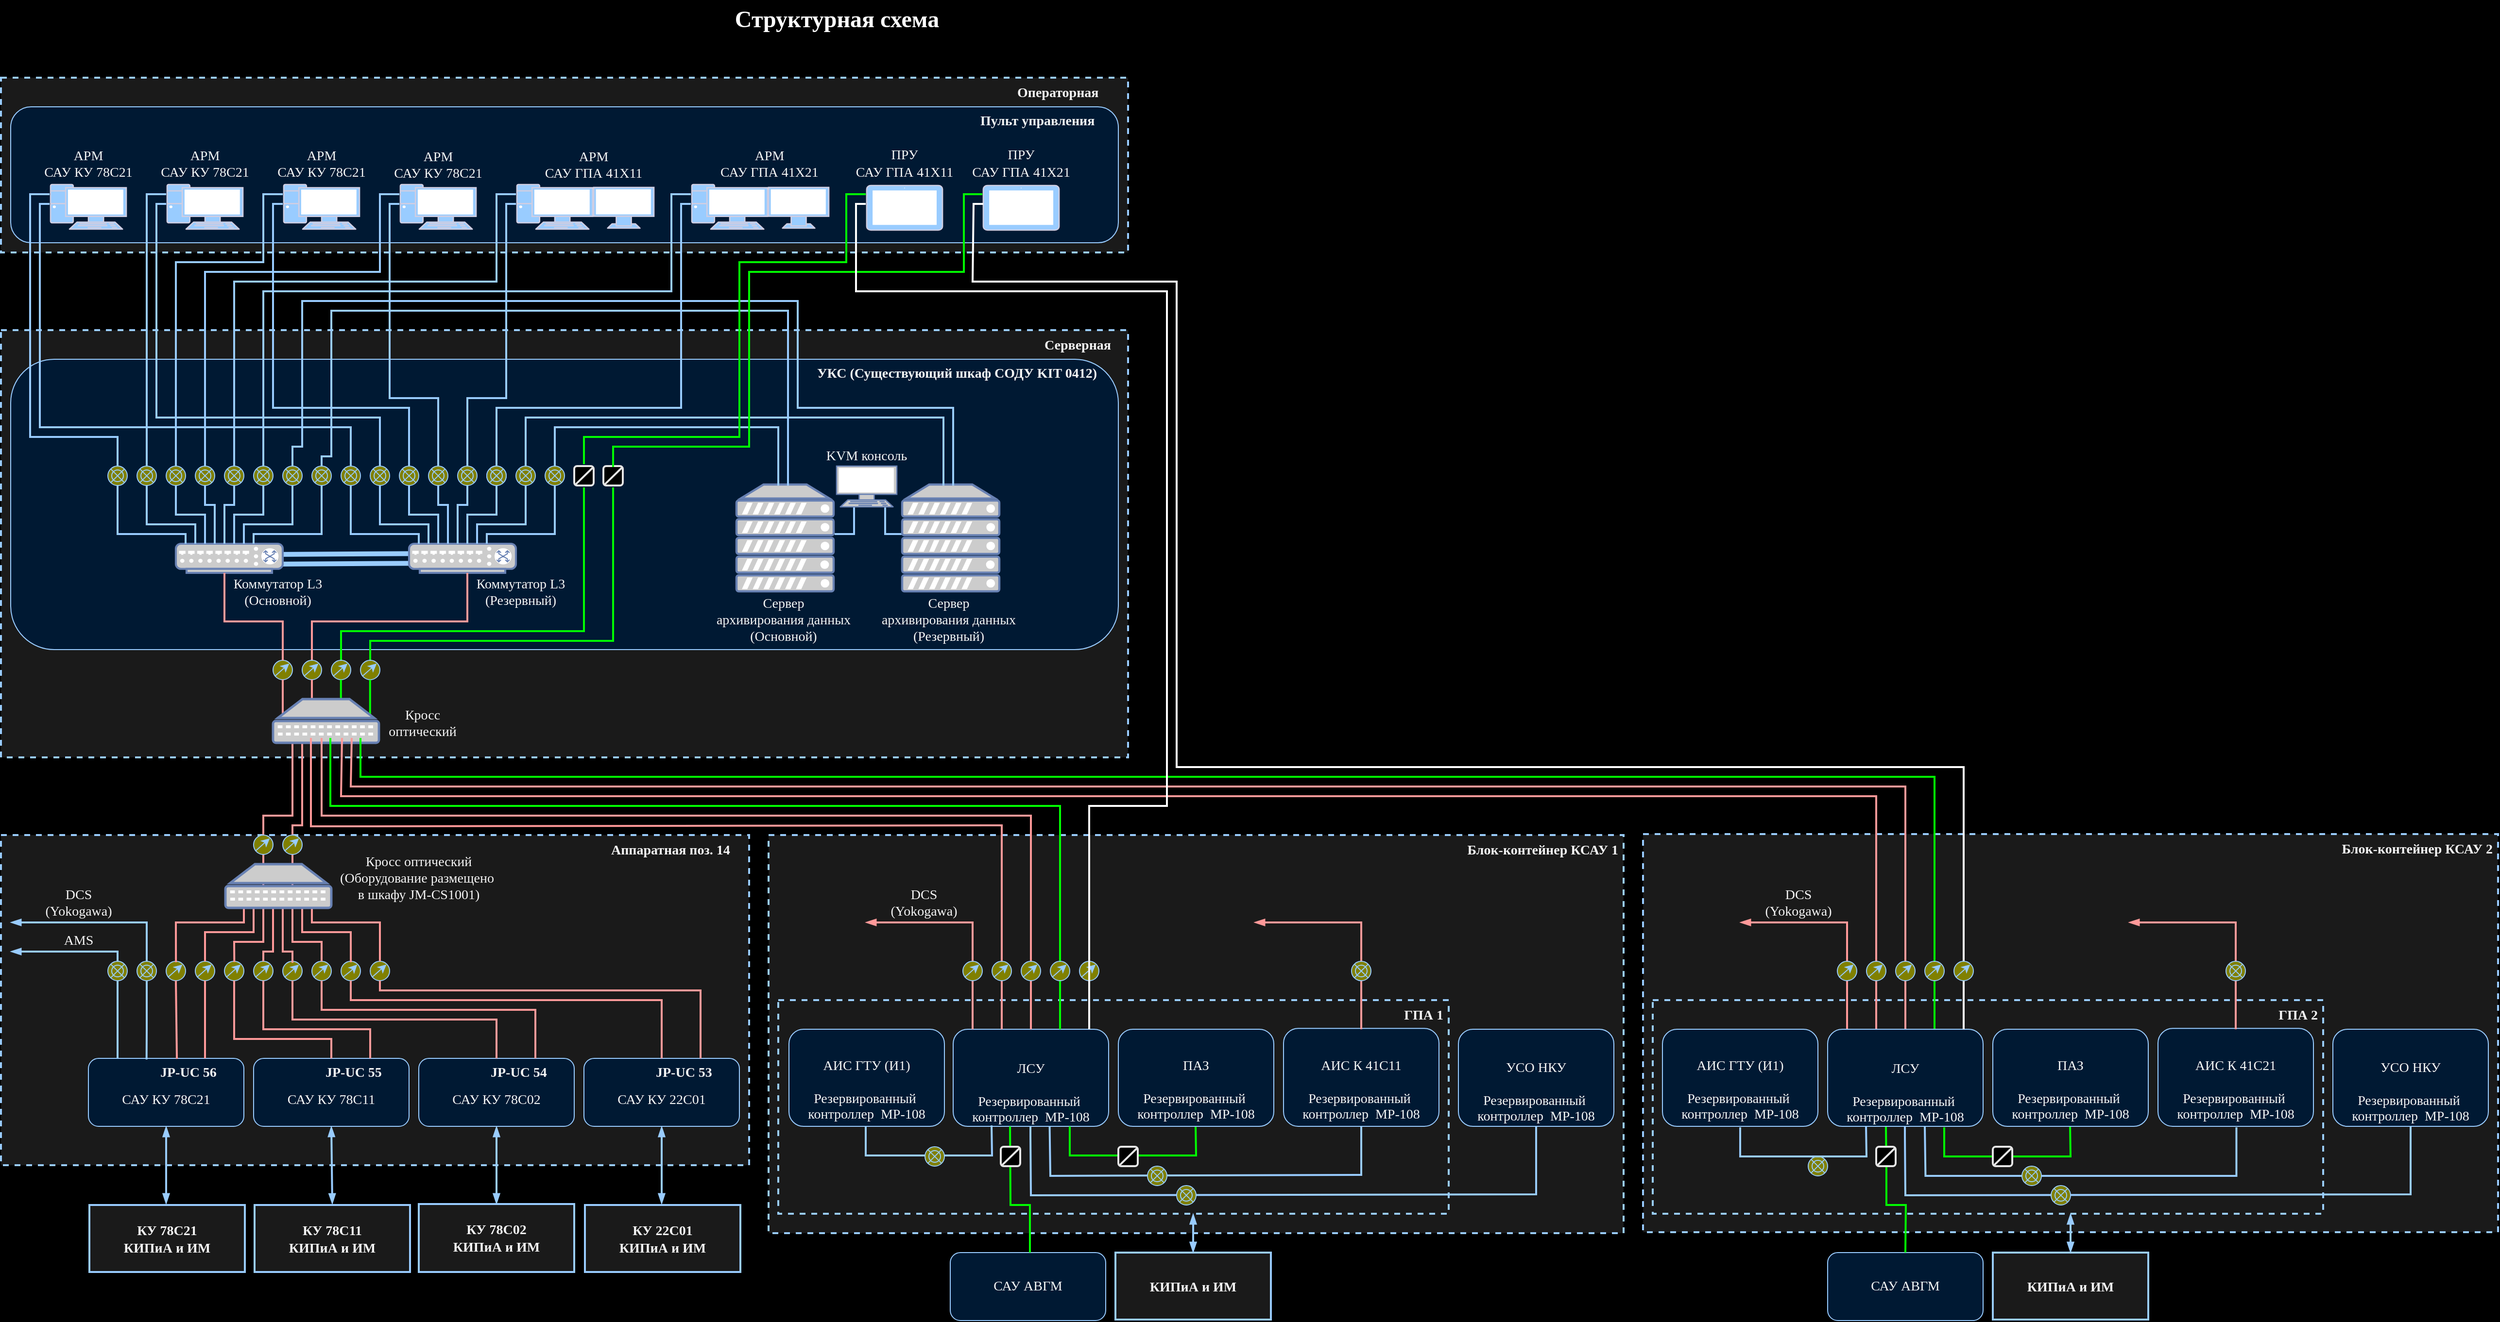 <mxfile version="24.9.0">
  <diagram name="Page-1" id="e3a06f82-3646-2815-327d-82caf3d4e204">
    <mxGraphModel dx="2029" dy="1189" grid="1" gridSize="10" guides="1" tooltips="1" connect="1" arrows="1" fold="1" page="1" pageScale="1.5" pageWidth="1169" pageHeight="827" background="#000000" math="0" shadow="0">
      <root>
        <mxCell id="0" style=";html=1;" />
        <mxCell id="lgSXZt9PNsylj2CV4tFV-10" value="Фон" parent="0" />
        <mxCell id="I8SQHlroj80ONlkwTboR-44" value="Структурная схема" style="text;strokeColor=none;fillColor=none;html=1;fontSize=24;fontStyle=1;verticalAlign=middle;align=center;rounded=0;labelBackgroundColor=none;fontColor=#FFFFFF;fontFamily=Times New Roman;" parent="lgSXZt9PNsylj2CV4tFV-10" vertex="1">
          <mxGeometry x="499" width="861" height="40" as="geometry" />
        </mxCell>
        <mxCell id="I8SQHlroj80ONlkwTboR-63" value="Операторная" parent="0" />
        <mxCell id="I8SQHlroj80ONlkwTboR-64" value="&lt;font color=&quot;#f5f5f5&quot; face=&quot;Times New Roman&quot;&gt;Операторная&lt;span style=&quot;white-space: pre;&quot;&gt;&#x9;&lt;/span&gt;&lt;/font&gt;" style="rounded=0;whiteSpace=wrap;html=1;strokeColor=#99CCFF;fontColor=#99CCFF;fillColor=#1A1A1A;dashed=1;strokeWidth=2;verticalAlign=top;fontSize=14;fontStyle=1;align=right;" parent="I8SQHlroj80ONlkwTboR-63" vertex="1">
          <mxGeometry x="70" y="80" width="1160" height="180" as="geometry" />
        </mxCell>
        <mxCell id="I8SQHlroj80ONlkwTboR-43" value="Пульт" parent="0" />
        <mxCell id="I8SQHlroj80ONlkwTboR-45" value="&lt;font&gt;Пульт управления&lt;span style=&quot;white-space: pre;&quot;&gt;&#x9;&lt;/span&gt;&lt;/font&gt;" style="rounded=1;whiteSpace=wrap;html=1;fillColor=#001933;strokeColor=#99CCFF;align=right;verticalAlign=top;fontColor=#F5F5F5;labelBorderColor=none;strokeWidth=1;fontSize=14;fontFamily=Times New Roman;fontStyle=1" parent="I8SQHlroj80ONlkwTboR-43" vertex="1">
          <mxGeometry x="80" y="110" width="1140" height="140" as="geometry" />
        </mxCell>
        <mxCell id="I8SQHlroj80ONlkwTboR-65" value="Серверная" style="" parent="0" />
        <mxCell id="I8SQHlroj80ONlkwTboR-66" value="&lt;font face=&quot;Times New Roman&quot; color=&quot;#f5f5f5&quot;&gt;Серверная&lt;span style=&quot;white-space: pre;&quot;&gt;&#x9;&lt;/span&gt;&lt;/font&gt;" style="rounded=0;whiteSpace=wrap;html=1;strokeColor=#99CCFF;fontColor=#99CCFF;fillColor=#1A1A1A;dashed=1;strokeWidth=2;verticalAlign=top;fontSize=14;fontStyle=1;align=right;" parent="I8SQHlroj80ONlkwTboR-65" vertex="1">
          <mxGeometry x="70" y="340" width="1160" height="440" as="geometry" />
        </mxCell>
        <mxCell id="I8SQHlroj80ONlkwTboR-68" value="УКС" style="" parent="0" />
        <mxCell id="I8SQHlroj80ONlkwTboR-69" value="УКС&amp;nbsp;&lt;span style=&quot;background-color: initial;&quot;&gt;(Существующий&amp;nbsp;&lt;/span&gt;&lt;span style=&quot;background-color: initial;&quot;&gt;шкаф &lt;/span&gt;&lt;span style=&quot;background-color: initial;&quot;&gt;СОДУ&amp;nbsp;&lt;/span&gt;&lt;span style=&quot;background-color: initial;&quot;&gt;KIT 0412)&lt;/span&gt;&lt;span style=&quot;background-color: initial; white-space: pre;&quot;&gt;&#x9;&lt;/span&gt;" style="rounded=1;whiteSpace=wrap;html=1;fillColor=#001933;strokeColor=#99CCFF;align=right;verticalAlign=top;fontColor=#F5F5F5;labelBorderColor=none;strokeWidth=1;fontSize=14;fontFamily=Times New Roman;fontStyle=1" parent="I8SQHlroj80ONlkwTboR-68" vertex="1">
          <mxGeometry x="80" y="370" width="1140" height="299" as="geometry" />
        </mxCell>
        <mxCell id="I8SQHlroj80ONlkwTboR-195" value="Сервер" style="" parent="0" />
        <mxCell id="hR_VE508Jyyfn8AEBB_C-47" value="&lt;div&gt;&lt;span style=&quot;text-wrap: nowrap;&quot;&gt;Сервер&lt;/span&gt;&lt;/div&gt;&lt;div&gt;&lt;span style=&quot;text-wrap: nowrap; background-color: initial;&quot;&gt;архивирования&amp;nbsp;&lt;/span&gt;&lt;span style=&quot;text-wrap: nowrap; background-color: initial;&quot;&gt;данных&lt;/span&gt;&lt;/div&gt;&lt;div&gt;&lt;span style=&quot;text-wrap: nowrap;&quot;&gt;(Резервный)&lt;/span&gt;&lt;/div&gt;" style="text;whiteSpace=wrap;html=1;align=center;labelBackgroundColor=none;fontColor=#f5f5f5;verticalAlign=middle;fontSize=14;fontFamily=Times New Roman;" vertex="1" parent="I8SQHlroj80ONlkwTboR-195">
          <mxGeometry x="970" y="609" width="151" height="60" as="geometry" />
        </mxCell>
        <mxCell id="hR_VE508Jyyfn8AEBB_C-48" value="&lt;div&gt;&lt;span style=&quot;text-wrap: nowrap;&quot;&gt;Сервер&lt;/span&gt;&lt;/div&gt;&lt;div&gt;&lt;span style=&quot;text-wrap: nowrap; background-color: initial;&quot;&gt;архивирования&amp;nbsp;&lt;/span&gt;&lt;span style=&quot;text-wrap: nowrap; background-color: initial;&quot;&gt;данных&lt;/span&gt;&lt;/div&gt;&lt;div&gt;&lt;span style=&quot;text-wrap: nowrap;&quot;&gt;(Основной)&lt;/span&gt;&lt;/div&gt;" style="text;whiteSpace=wrap;html=1;align=center;labelBackgroundColor=none;fontColor=#f5f5f5;verticalAlign=middle;fontSize=14;fontFamily=Times New Roman;" vertex="1" parent="I8SQHlroj80ONlkwTboR-195">
          <mxGeometry x="800" y="609" width="151" height="60" as="geometry" />
        </mxCell>
        <mxCell id="hR_VE508Jyyfn8AEBB_C-49" value="KVM консоль" style="text;whiteSpace=wrap;html=1;align=center;labelBackgroundColor=none;fontColor=#f5f5f5;verticalAlign=middle;fontSize=14;fontFamily=Times New Roman;" vertex="1" parent="I8SQHlroj80ONlkwTboR-195">
          <mxGeometry x="900.5" y="460" width="120" height="20" as="geometry" />
        </mxCell>
        <mxCell id="hR_VE508Jyyfn8AEBB_C-50" value="" style="endArrow=none;html=1;rounded=0;strokeWidth=2;strokeColor=#99CCFF;" edge="1" parent="I8SQHlroj80ONlkwTboR-195">
          <mxGeometry width="50" height="50" relative="1" as="geometry">
            <mxPoint x="928" y="550" as="sourcePoint" />
            <mxPoint x="948" y="520" as="targetPoint" />
            <Array as="points">
              <mxPoint x="948" y="550" />
            </Array>
          </mxGeometry>
        </mxCell>
        <mxCell id="hR_VE508Jyyfn8AEBB_C-51" value="" style="endArrow=none;html=1;rounded=0;strokeWidth=2;strokeColor=#99CCFF;" edge="1" parent="I8SQHlroj80ONlkwTboR-195">
          <mxGeometry width="50" height="50" relative="1" as="geometry">
            <mxPoint x="1000" y="550" as="sourcePoint" />
            <mxPoint x="980" y="520" as="targetPoint" />
            <Array as="points">
              <mxPoint x="980" y="550" />
            </Array>
          </mxGeometry>
        </mxCell>
        <mxCell id="hR_VE508Jyyfn8AEBB_C-52" value="" style="fontColor=#0066CC;verticalAlign=top;verticalLabelPosition=bottom;labelPosition=center;align=center;html=1;outlineConnect=0;fillColor=#CCCCCC;strokeColor=#6881B3;gradientColor=none;gradientDirection=north;strokeWidth=2;shape=mxgraph.networks.server;" vertex="1" parent="I8SQHlroj80ONlkwTboR-195">
          <mxGeometry x="827" y="499" width="100" height="110" as="geometry" />
        </mxCell>
        <mxCell id="hR_VE508Jyyfn8AEBB_C-53" value="" style="fontColor=#0066CC;verticalAlign=top;verticalLabelPosition=bottom;labelPosition=center;align=center;html=1;outlineConnect=0;fillColor=#CCCCCC;strokeColor=#6881B3;gradientColor=none;gradientDirection=north;strokeWidth=2;shape=mxgraph.networks.server;" vertex="1" parent="I8SQHlroj80ONlkwTboR-195">
          <mxGeometry x="997.5" y="499" width="100" height="110" as="geometry" />
        </mxCell>
        <mxCell id="hR_VE508Jyyfn8AEBB_C-54" value="" style="fontColor=#0066CC;verticalAlign=top;verticalLabelPosition=bottom;labelPosition=center;align=center;html=1;outlineConnect=0;fillColor=#CCCCCC;strokeColor=#6881B3;gradientColor=none;gradientDirection=north;strokeWidth=2;shape=mxgraph.networks.terminal;" vertex="1" parent="I8SQHlroj80ONlkwTboR-195">
          <mxGeometry x="930" y="480" width="62" height="42" as="geometry" />
        </mxCell>
        <mxCell id="hR_VE508Jyyfn8AEBB_C-55" value="" style="endArrow=none;html=1;rounded=0;strokeColor=#99CCFF;fontColor=#1A1A1A;strokeWidth=2;entryX=0.5;entryY=0;entryDx=0;entryDy=0;" edge="1" parent="I8SQHlroj80ONlkwTboR-195">
          <mxGeometry width="50" height="50" relative="1" as="geometry">
            <mxPoint x="1040" y="500" as="sourcePoint" />
            <mxPoint x="610" y="480" as="targetPoint" />
            <Array as="points">
              <mxPoint x="1040" y="460" />
              <mxPoint x="1040" y="430" />
              <mxPoint x="610" y="430" />
            </Array>
          </mxGeometry>
        </mxCell>
        <mxCell id="hR_VE508Jyyfn8AEBB_C-56" value="" style="endArrow=none;html=1;rounded=0;strokeColor=#99CCFF;fontColor=#1A1A1A;strokeWidth=2;" edge="1" parent="I8SQHlroj80ONlkwTboR-195">
          <mxGeometry width="50" height="50" relative="1" as="geometry">
            <mxPoint x="1050" y="500" as="sourcePoint" />
            <mxPoint x="370" y="480" as="targetPoint" />
            <Array as="points">
              <mxPoint x="1050" y="420" />
              <mxPoint x="890" y="420" />
              <mxPoint x="890" y="310" />
              <mxPoint x="380" y="310" />
              <mxPoint x="380" y="460" />
              <mxPoint x="370" y="460" />
            </Array>
          </mxGeometry>
        </mxCell>
        <mxCell id="hR_VE508Jyyfn8AEBB_C-57" value="" style="endArrow=none;html=1;rounded=0;strokeColor=#99CCFF;fontColor=#1A1A1A;strokeWidth=2;" edge="1" parent="I8SQHlroj80ONlkwTboR-195">
          <mxGeometry width="50" height="50" relative="1" as="geometry">
            <mxPoint x="880" y="500" as="sourcePoint" />
            <mxPoint x="400" y="480" as="targetPoint" />
            <Array as="points">
              <mxPoint x="880" y="320" />
              <mxPoint x="410" y="320" />
              <mxPoint x="410" y="470" />
              <mxPoint x="400" y="470" />
            </Array>
          </mxGeometry>
        </mxCell>
        <mxCell id="hR_VE508Jyyfn8AEBB_C-58" value="" style="endArrow=none;html=1;rounded=0;strokeColor=#99CCFF;fontColor=#1A1A1A;strokeWidth=2;entryX=0.5;entryY=0;entryDx=0;entryDy=0;" edge="1" parent="I8SQHlroj80ONlkwTboR-195">
          <mxGeometry width="50" height="50" relative="1" as="geometry">
            <mxPoint x="870" y="500" as="sourcePoint" />
            <mxPoint x="640" y="480" as="targetPoint" />
            <Array as="points">
              <mxPoint x="870" y="460" />
              <mxPoint x="870" y="440" />
              <mxPoint x="640" y="440" />
            </Array>
          </mxGeometry>
        </mxCell>
        <mxCell id="I8SQHlroj80ONlkwTboR-71" value="Коммутатор" parent="0" />
        <mxCell id="Y5XMjfLHCa17UxXTTV3v-366" value="&lt;span style=&quot;text-wrap: nowrap;&quot;&gt;Коммутатор L3&lt;/span&gt;&lt;div&gt;&lt;span style=&quot;text-wrap: nowrap;&quot;&gt;(Основной)&lt;/span&gt;&lt;/div&gt;" style="text;whiteSpace=wrap;html=1;align=center;labelBackgroundColor=none;fontColor=#f5f5f5;verticalAlign=middle;fontSize=14;fontFamily=Times New Roman;" parent="I8SQHlroj80ONlkwTboR-71" vertex="1">
          <mxGeometry x="300" y="590" width="110" height="40" as="geometry" />
        </mxCell>
        <mxCell id="Y5XMjfLHCa17UxXTTV3v-367" value="&lt;span style=&quot;text-wrap: nowrap;&quot;&gt;Коммутатор L3&lt;/span&gt;&lt;div&gt;&lt;span style=&quot;text-wrap: nowrap;&quot;&gt;(Резервный)&lt;/span&gt;&lt;/div&gt;" style="text;whiteSpace=wrap;html=1;align=center;labelBackgroundColor=none;fontColor=#f5f5f5;verticalAlign=middle;fontSize=14;fontFamily=Times New Roman;" parent="I8SQHlroj80ONlkwTboR-71" vertex="1">
          <mxGeometry x="550" y="590" width="110" height="40" as="geometry" />
        </mxCell>
        <mxCell id="Y5XMjfLHCa17UxXTTV3v-368" value="" style="group" parent="I8SQHlroj80ONlkwTboR-71" vertex="1" connectable="0">
          <mxGeometry x="250" y="560" width="350" height="30" as="geometry" />
        </mxCell>
        <mxCell id="Y5XMjfLHCa17UxXTTV3v-369" value="" style="endArrow=none;html=1;rounded=0;strokeColor=#99CCFF;fontColor=#1A1A1A;strokeWidth=5;" parent="Y5XMjfLHCa17UxXTTV3v-368" edge="1">
          <mxGeometry width="50" height="50" relative="1" as="geometry">
            <mxPoint x="100" y="11" as="sourcePoint" />
            <mxPoint x="276" y="10" as="targetPoint" />
          </mxGeometry>
        </mxCell>
        <mxCell id="Y5XMjfLHCa17UxXTTV3v-370" value="" style="endArrow=none;html=1;rounded=0;strokeColor=#99CCFF;fontColor=#1A1A1A;strokeWidth=5;" parent="Y5XMjfLHCa17UxXTTV3v-368" edge="1">
          <mxGeometry width="50" height="50" relative="1" as="geometry">
            <mxPoint x="100" y="21" as="sourcePoint" />
            <mxPoint x="276" y="20" as="targetPoint" />
          </mxGeometry>
        </mxCell>
        <mxCell id="Y5XMjfLHCa17UxXTTV3v-371" value="" style="fontColor=#0066CC;verticalAlign=top;verticalLabelPosition=bottom;labelPosition=center;align=center;html=1;outlineConnect=0;fillColor=#CCCCCC;strokeColor=#6881B3;gradientColor=none;gradientDirection=north;strokeWidth=2;shape=mxgraph.networks.switch;" parent="Y5XMjfLHCa17UxXTTV3v-368" vertex="1">
          <mxGeometry width="110" height="30" as="geometry" />
        </mxCell>
        <mxCell id="Y5XMjfLHCa17UxXTTV3v-372" value="" style="fontColor=#0066CC;verticalAlign=top;verticalLabelPosition=bottom;labelPosition=center;align=center;html=1;outlineConnect=0;fillColor=#CCCCCC;strokeColor=#6881B3;gradientColor=none;gradientDirection=north;strokeWidth=2;shape=mxgraph.networks.switch;" parent="Y5XMjfLHCa17UxXTTV3v-368" vertex="1">
          <mxGeometry x="240" width="110" height="30" as="geometry" />
        </mxCell>
        <mxCell id="Y5XMjfLHCa17UxXTTV3v-373" value="" style="endArrow=none;html=1;rounded=0;strokeColor=#99CCFF;fontColor=#1A1A1A;strokeWidth=2;entryX=0.5;entryY=1;entryDx=0;entryDy=0;" parent="I8SQHlroj80ONlkwTboR-71" edge="1">
          <mxGeometry width="50" height="50" relative="1" as="geometry">
            <mxPoint x="260" y="560" as="sourcePoint" />
            <mxPoint x="190" y="500" as="targetPoint" />
            <Array as="points">
              <mxPoint x="260" y="550" />
              <mxPoint x="190" y="550" />
            </Array>
          </mxGeometry>
        </mxCell>
        <mxCell id="Y5XMjfLHCa17UxXTTV3v-374" value="" style="endArrow=none;html=1;rounded=0;strokeColor=#99CCFF;fontColor=#1A1A1A;strokeWidth=2;entryX=0.5;entryY=1;entryDx=0;entryDy=0;" parent="I8SQHlroj80ONlkwTboR-71" edge="1">
          <mxGeometry width="50" height="50" relative="1" as="geometry">
            <mxPoint x="270" y="560" as="sourcePoint" />
            <mxPoint x="220" y="500" as="targetPoint" />
            <Array as="points">
              <mxPoint x="270" y="540" />
              <mxPoint x="220" y="540" />
            </Array>
          </mxGeometry>
        </mxCell>
        <mxCell id="Y5XMjfLHCa17UxXTTV3v-375" value="" style="endArrow=none;html=1;rounded=0;strokeColor=#99CCFF;fontColor=#1A1A1A;strokeWidth=2;entryX=0.5;entryY=1;entryDx=0;entryDy=0;" parent="I8SQHlroj80ONlkwTboR-71" edge="1">
          <mxGeometry width="50" height="50" relative="1" as="geometry">
            <mxPoint x="280" y="560" as="sourcePoint" />
            <mxPoint x="250" y="500" as="targetPoint" />
            <Array as="points">
              <mxPoint x="280" y="560" />
              <mxPoint x="280" y="530" />
              <mxPoint x="250" y="530" />
            </Array>
          </mxGeometry>
        </mxCell>
        <mxCell id="Y5XMjfLHCa17UxXTTV3v-376" value="" style="endArrow=none;html=1;rounded=0;strokeColor=#99CCFF;fontColor=#1A1A1A;strokeWidth=2;entryX=0.5;entryY=1;entryDx=0;entryDy=0;" parent="I8SQHlroj80ONlkwTboR-71" edge="1">
          <mxGeometry width="50" height="50" relative="1" as="geometry">
            <mxPoint x="290" y="560" as="sourcePoint" />
            <mxPoint x="280" y="500" as="targetPoint" />
            <Array as="points">
              <mxPoint x="290" y="520" />
              <mxPoint x="280" y="520" />
            </Array>
          </mxGeometry>
        </mxCell>
        <mxCell id="Y5XMjfLHCa17UxXTTV3v-377" value="" style="endArrow=none;html=1;rounded=0;strokeColor=#99CCFF;fontColor=#1A1A1A;strokeWidth=2;entryX=0.5;entryY=1;entryDx=0;entryDy=0;" parent="I8SQHlroj80ONlkwTboR-71" edge="1">
          <mxGeometry width="50" height="50" relative="1" as="geometry">
            <mxPoint x="300" y="560" as="sourcePoint" />
            <mxPoint x="310" y="500" as="targetPoint" />
            <Array as="points">
              <mxPoint x="300" y="560" />
              <mxPoint x="300" y="520" />
              <mxPoint x="310" y="520" />
            </Array>
          </mxGeometry>
        </mxCell>
        <mxCell id="Y5XMjfLHCa17UxXTTV3v-378" value="" style="endArrow=none;html=1;rounded=0;strokeColor=#99CCFF;fontColor=#1A1A1A;strokeWidth=2;entryX=0.5;entryY=1;entryDx=0;entryDy=0;" parent="I8SQHlroj80ONlkwTboR-71" edge="1">
          <mxGeometry width="50" height="50" relative="1" as="geometry">
            <mxPoint x="310" y="560" as="sourcePoint" />
            <mxPoint x="340" y="500" as="targetPoint" />
            <Array as="points">
              <mxPoint x="310" y="530" />
              <mxPoint x="340" y="530" />
            </Array>
          </mxGeometry>
        </mxCell>
        <mxCell id="Y5XMjfLHCa17UxXTTV3v-379" value="" style="endArrow=none;html=1;rounded=0;strokeColor=#99CCFF;fontColor=#1A1A1A;strokeWidth=2;entryX=0.5;entryY=1;entryDx=0;entryDy=0;" parent="I8SQHlroj80ONlkwTboR-71" edge="1">
          <mxGeometry width="50" height="50" relative="1" as="geometry">
            <mxPoint x="320" y="560" as="sourcePoint" />
            <mxPoint x="370" y="500" as="targetPoint" />
            <Array as="points">
              <mxPoint x="320" y="560" />
              <mxPoint x="320" y="540" />
              <mxPoint x="370" y="540" />
            </Array>
          </mxGeometry>
        </mxCell>
        <mxCell id="Y5XMjfLHCa17UxXTTV3v-380" value="" style="endArrow=none;html=1;rounded=0;strokeColor=#99CCFF;fontColor=#1A1A1A;strokeWidth=2;entryX=0.5;entryY=1;entryDx=0;entryDy=0;" parent="I8SQHlroj80ONlkwTboR-71" edge="1">
          <mxGeometry width="50" height="50" relative="1" as="geometry">
            <mxPoint x="330" y="560" as="sourcePoint" />
            <mxPoint x="400" y="500" as="targetPoint" />
            <Array as="points">
              <mxPoint x="330" y="550" />
              <mxPoint x="400" y="550" />
            </Array>
          </mxGeometry>
        </mxCell>
        <mxCell id="Y5XMjfLHCa17UxXTTV3v-381" value="" style="endArrow=none;html=1;rounded=0;strokeColor=#99CCFF;fontColor=#1A1A1A;strokeWidth=2;entryX=0.5;entryY=1;entryDx=0;entryDy=0;" parent="I8SQHlroj80ONlkwTboR-71" edge="1">
          <mxGeometry width="50" height="50" relative="1" as="geometry">
            <mxPoint x="500" y="560" as="sourcePoint" />
            <mxPoint x="430" y="500" as="targetPoint" />
            <Array as="points">
              <mxPoint x="500" y="560" />
              <mxPoint x="500" y="550" />
              <mxPoint x="430" y="550" />
            </Array>
          </mxGeometry>
        </mxCell>
        <mxCell id="Y5XMjfLHCa17UxXTTV3v-382" value="" style="endArrow=none;html=1;rounded=0;strokeColor=#99CCFF;fontColor=#1A1A1A;strokeWidth=2;entryX=0.5;entryY=1;entryDx=0;entryDy=0;" parent="I8SQHlroj80ONlkwTboR-71" edge="1">
          <mxGeometry width="50" height="50" relative="1" as="geometry">
            <mxPoint x="510" y="560" as="sourcePoint" />
            <mxPoint x="460" y="500" as="targetPoint" />
            <Array as="points">
              <mxPoint x="510" y="560" />
              <mxPoint x="510" y="540" />
              <mxPoint x="460" y="540" />
            </Array>
          </mxGeometry>
        </mxCell>
        <mxCell id="Y5XMjfLHCa17UxXTTV3v-383" value="" style="endArrow=none;html=1;rounded=0;strokeColor=#99CCFF;fontColor=#1A1A1A;strokeWidth=2;entryX=0.5;entryY=1;entryDx=0;entryDy=0;" parent="I8SQHlroj80ONlkwTboR-71" edge="1">
          <mxGeometry width="50" height="50" relative="1" as="geometry">
            <mxPoint x="520" y="560" as="sourcePoint" />
            <mxPoint x="490" y="500" as="targetPoint" />
            <Array as="points">
              <mxPoint x="520" y="560" />
              <mxPoint x="520" y="530" />
              <mxPoint x="490" y="530" />
            </Array>
          </mxGeometry>
        </mxCell>
        <mxCell id="Y5XMjfLHCa17UxXTTV3v-384" value="" style="endArrow=none;html=1;rounded=0;strokeColor=#99CCFF;fontColor=#1A1A1A;strokeWidth=2;entryX=0.5;entryY=1;entryDx=0;entryDy=0;" parent="I8SQHlroj80ONlkwTboR-71" edge="1">
          <mxGeometry width="50" height="50" relative="1" as="geometry">
            <mxPoint x="530" y="560" as="sourcePoint" />
            <mxPoint x="520" y="500" as="targetPoint" />
            <Array as="points">
              <mxPoint x="530" y="520" />
              <mxPoint x="520" y="520" />
            </Array>
          </mxGeometry>
        </mxCell>
        <mxCell id="Y5XMjfLHCa17UxXTTV3v-385" value="" style="endArrow=none;html=1;rounded=0;strokeColor=#99CCFF;fontColor=#1A1A1A;strokeWidth=2;entryX=0.5;entryY=1;entryDx=0;entryDy=0;" parent="I8SQHlroj80ONlkwTboR-71" edge="1">
          <mxGeometry width="50" height="50" relative="1" as="geometry">
            <mxPoint x="540" y="560" as="sourcePoint" />
            <mxPoint x="550" y="500" as="targetPoint" />
            <Array as="points">
              <mxPoint x="540" y="560" />
              <mxPoint x="540" y="520" />
              <mxPoint x="550" y="520" />
            </Array>
          </mxGeometry>
        </mxCell>
        <mxCell id="Y5XMjfLHCa17UxXTTV3v-386" value="" style="endArrow=none;html=1;rounded=0;strokeColor=#99CCFF;fontColor=#1A1A1A;strokeWidth=2;entryX=0.5;entryY=1;entryDx=0;entryDy=0;" parent="I8SQHlroj80ONlkwTboR-71" edge="1">
          <mxGeometry width="50" height="50" relative="1" as="geometry">
            <mxPoint x="550" y="560" as="sourcePoint" />
            <mxPoint x="580" y="500" as="targetPoint" />
            <Array as="points">
              <mxPoint x="550" y="560" />
              <mxPoint x="550" y="530" />
              <mxPoint x="580" y="530" />
            </Array>
          </mxGeometry>
        </mxCell>
        <mxCell id="Y5XMjfLHCa17UxXTTV3v-387" value="" style="endArrow=none;html=1;rounded=0;strokeColor=#99CCFF;fontColor=#1A1A1A;strokeWidth=2;entryX=0.5;entryY=1;entryDx=0;entryDy=0;" parent="I8SQHlroj80ONlkwTboR-71" edge="1">
          <mxGeometry width="50" height="50" relative="1" as="geometry">
            <mxPoint x="560" y="560" as="sourcePoint" />
            <mxPoint x="610" y="500" as="targetPoint" />
            <Array as="points">
              <mxPoint x="560" y="560" />
              <mxPoint x="560" y="540" />
              <mxPoint x="610" y="540" />
            </Array>
          </mxGeometry>
        </mxCell>
        <mxCell id="Y5XMjfLHCa17UxXTTV3v-388" value="" style="endArrow=none;html=1;rounded=0;strokeColor=#99CCFF;fontColor=#1A1A1A;strokeWidth=2;entryX=0.5;entryY=1;entryDx=0;entryDy=0;" parent="I8SQHlroj80ONlkwTboR-71" edge="1">
          <mxGeometry width="50" height="50" relative="1" as="geometry">
            <mxPoint x="570" y="560" as="sourcePoint" />
            <mxPoint x="640" y="500" as="targetPoint" />
            <Array as="points">
              <mxPoint x="570" y="560" />
              <mxPoint x="570" y="550" />
              <mxPoint x="640" y="550" />
            </Array>
          </mxGeometry>
        </mxCell>
        <mxCell id="hR_VE508Jyyfn8AEBB_C-59" value="" style="group" vertex="1" connectable="0" parent="I8SQHlroj80ONlkwTboR-71">
          <mxGeometry x="420" y="480" width="230" height="20" as="geometry" />
        </mxCell>
        <mxCell id="hR_VE508Jyyfn8AEBB_C-60" value="" style="ellipse;shape=doubleEllipse;whiteSpace=wrap;html=1;strokeColor=#99CCFF;fontColor=#1A1A1A;fillColor=#808000;container=0;" vertex="1" parent="hR_VE508Jyyfn8AEBB_C-59">
          <mxGeometry width="20" height="20" as="geometry" />
        </mxCell>
        <mxCell id="hR_VE508Jyyfn8AEBB_C-61" value="" style="endArrow=none;html=1;rounded=0;strokeColor=#99CCFF;fontColor=#1A1A1A;entryX=1;entryY=0;entryDx=0;entryDy=0;exitX=0;exitY=1;exitDx=0;exitDy=0;" edge="1" parent="hR_VE508Jyyfn8AEBB_C-59" source="hR_VE508Jyyfn8AEBB_C-60" target="hR_VE508Jyyfn8AEBB_C-60">
          <mxGeometry width="50" height="50" relative="1" as="geometry">
            <mxPoint y="40" as="sourcePoint" />
            <mxPoint x="50" y="-10" as="targetPoint" />
          </mxGeometry>
        </mxCell>
        <mxCell id="hR_VE508Jyyfn8AEBB_C-62" value="" style="endArrow=none;html=1;rounded=0;strokeColor=#99CCFF;fontColor=#1A1A1A;entryX=0;entryY=0;entryDx=0;entryDy=0;exitX=1;exitY=1;exitDx=0;exitDy=0;" edge="1" parent="hR_VE508Jyyfn8AEBB_C-59" source="hR_VE508Jyyfn8AEBB_C-60" target="hR_VE508Jyyfn8AEBB_C-60">
          <mxGeometry width="50" height="50" relative="1" as="geometry">
            <mxPoint x="13" y="27" as="sourcePoint" />
            <mxPoint x="27" y="13" as="targetPoint" />
          </mxGeometry>
        </mxCell>
        <mxCell id="hR_VE508Jyyfn8AEBB_C-63" value="" style="ellipse;shape=doubleEllipse;whiteSpace=wrap;html=1;strokeColor=#99CCFF;fontColor=#1A1A1A;fillColor=#808000;container=0;" vertex="1" parent="hR_VE508Jyyfn8AEBB_C-59">
          <mxGeometry x="30" width="20" height="20" as="geometry" />
        </mxCell>
        <mxCell id="hR_VE508Jyyfn8AEBB_C-64" value="" style="endArrow=none;html=1;rounded=0;strokeColor=#99CCFF;fontColor=#1A1A1A;entryX=1;entryY=0;entryDx=0;entryDy=0;exitX=0;exitY=1;exitDx=0;exitDy=0;" edge="1" parent="hR_VE508Jyyfn8AEBB_C-59" source="hR_VE508Jyyfn8AEBB_C-63" target="hR_VE508Jyyfn8AEBB_C-63">
          <mxGeometry width="50" height="50" relative="1" as="geometry">
            <mxPoint x="30" y="40" as="sourcePoint" />
            <mxPoint x="80" y="-10" as="targetPoint" />
          </mxGeometry>
        </mxCell>
        <mxCell id="hR_VE508Jyyfn8AEBB_C-65" value="" style="endArrow=none;html=1;rounded=0;strokeColor=#99CCFF;fontColor=#1A1A1A;entryX=0;entryY=0;entryDx=0;entryDy=0;exitX=1;exitY=1;exitDx=0;exitDy=0;" edge="1" parent="hR_VE508Jyyfn8AEBB_C-59" source="hR_VE508Jyyfn8AEBB_C-63" target="hR_VE508Jyyfn8AEBB_C-63">
          <mxGeometry width="50" height="50" relative="1" as="geometry">
            <mxPoint x="43" y="27" as="sourcePoint" />
            <mxPoint x="57" y="13" as="targetPoint" />
          </mxGeometry>
        </mxCell>
        <mxCell id="hR_VE508Jyyfn8AEBB_C-66" value="" style="ellipse;shape=doubleEllipse;whiteSpace=wrap;html=1;strokeColor=#99CCFF;fontColor=#1A1A1A;fillColor=#808000;container=0;" vertex="1" parent="hR_VE508Jyyfn8AEBB_C-59">
          <mxGeometry x="60" width="20" height="20" as="geometry" />
        </mxCell>
        <mxCell id="hR_VE508Jyyfn8AEBB_C-67" value="" style="endArrow=none;html=1;rounded=0;strokeColor=#99CCFF;fontColor=#1A1A1A;entryX=1;entryY=0;entryDx=0;entryDy=0;exitX=0;exitY=1;exitDx=0;exitDy=0;" edge="1" parent="hR_VE508Jyyfn8AEBB_C-59" source="hR_VE508Jyyfn8AEBB_C-66" target="hR_VE508Jyyfn8AEBB_C-66">
          <mxGeometry width="50" height="50" relative="1" as="geometry">
            <mxPoint x="60" y="40" as="sourcePoint" />
            <mxPoint x="110" y="-10" as="targetPoint" />
          </mxGeometry>
        </mxCell>
        <mxCell id="hR_VE508Jyyfn8AEBB_C-68" value="" style="endArrow=none;html=1;rounded=0;strokeColor=#99CCFF;fontColor=#1A1A1A;entryX=0;entryY=0;entryDx=0;entryDy=0;exitX=1;exitY=1;exitDx=0;exitDy=0;" edge="1" parent="hR_VE508Jyyfn8AEBB_C-59" source="hR_VE508Jyyfn8AEBB_C-66" target="hR_VE508Jyyfn8AEBB_C-66">
          <mxGeometry width="50" height="50" relative="1" as="geometry">
            <mxPoint x="73" y="27" as="sourcePoint" />
            <mxPoint x="87" y="13" as="targetPoint" />
          </mxGeometry>
        </mxCell>
        <mxCell id="hR_VE508Jyyfn8AEBB_C-69" value="" style="ellipse;shape=doubleEllipse;whiteSpace=wrap;html=1;strokeColor=#99CCFF;fontColor=#1A1A1A;fillColor=#808000;container=0;" vertex="1" parent="hR_VE508Jyyfn8AEBB_C-59">
          <mxGeometry x="150" width="20" height="20" as="geometry" />
        </mxCell>
        <mxCell id="hR_VE508Jyyfn8AEBB_C-70" value="" style="endArrow=none;html=1;rounded=0;strokeColor=#99CCFF;fontColor=#1A1A1A;entryX=1;entryY=0;entryDx=0;entryDy=0;exitX=0;exitY=1;exitDx=0;exitDy=0;" edge="1" parent="hR_VE508Jyyfn8AEBB_C-59" source="hR_VE508Jyyfn8AEBB_C-69" target="hR_VE508Jyyfn8AEBB_C-69">
          <mxGeometry width="50" height="50" relative="1" as="geometry">
            <mxPoint x="150" y="40" as="sourcePoint" />
            <mxPoint x="200" y="-10" as="targetPoint" />
          </mxGeometry>
        </mxCell>
        <mxCell id="hR_VE508Jyyfn8AEBB_C-71" value="" style="endArrow=none;html=1;rounded=0;strokeColor=#99CCFF;fontColor=#1A1A1A;entryX=0;entryY=0;entryDx=0;entryDy=0;exitX=1;exitY=1;exitDx=0;exitDy=0;" edge="1" parent="hR_VE508Jyyfn8AEBB_C-59" source="hR_VE508Jyyfn8AEBB_C-69" target="hR_VE508Jyyfn8AEBB_C-69">
          <mxGeometry width="50" height="50" relative="1" as="geometry">
            <mxPoint x="163" y="27" as="sourcePoint" />
            <mxPoint x="177" y="13" as="targetPoint" />
          </mxGeometry>
        </mxCell>
        <mxCell id="hR_VE508Jyyfn8AEBB_C-72" value="" style="ellipse;shape=doubleEllipse;whiteSpace=wrap;html=1;strokeColor=#99CCFF;fontColor=#1A1A1A;fillColor=#808000;container=0;" vertex="1" parent="hR_VE508Jyyfn8AEBB_C-59">
          <mxGeometry x="90" width="20" height="20" as="geometry" />
        </mxCell>
        <mxCell id="hR_VE508Jyyfn8AEBB_C-73" value="" style="endArrow=none;html=1;rounded=0;strokeColor=#99CCFF;fontColor=#1A1A1A;entryX=1;entryY=0;entryDx=0;entryDy=0;exitX=0;exitY=1;exitDx=0;exitDy=0;" edge="1" parent="hR_VE508Jyyfn8AEBB_C-59" source="hR_VE508Jyyfn8AEBB_C-72" target="hR_VE508Jyyfn8AEBB_C-72">
          <mxGeometry width="50" height="50" relative="1" as="geometry">
            <mxPoint x="90" y="40" as="sourcePoint" />
            <mxPoint x="140" y="-10" as="targetPoint" />
          </mxGeometry>
        </mxCell>
        <mxCell id="hR_VE508Jyyfn8AEBB_C-74" value="" style="endArrow=none;html=1;rounded=0;strokeColor=#99CCFF;fontColor=#1A1A1A;entryX=0;entryY=0;entryDx=0;entryDy=0;exitX=1;exitY=1;exitDx=0;exitDy=0;" edge="1" parent="hR_VE508Jyyfn8AEBB_C-59" source="hR_VE508Jyyfn8AEBB_C-72" target="hR_VE508Jyyfn8AEBB_C-72">
          <mxGeometry width="50" height="50" relative="1" as="geometry">
            <mxPoint x="103" y="27" as="sourcePoint" />
            <mxPoint x="117" y="13" as="targetPoint" />
          </mxGeometry>
        </mxCell>
        <mxCell id="hR_VE508Jyyfn8AEBB_C-75" value="" style="ellipse;shape=doubleEllipse;whiteSpace=wrap;html=1;strokeColor=#99CCFF;fontColor=#1A1A1A;fillColor=#808000;container=0;" vertex="1" parent="hR_VE508Jyyfn8AEBB_C-59">
          <mxGeometry x="120" width="20" height="20" as="geometry" />
        </mxCell>
        <mxCell id="hR_VE508Jyyfn8AEBB_C-76" value="" style="endArrow=none;html=1;rounded=0;strokeColor=#99CCFF;fontColor=#1A1A1A;entryX=1;entryY=0;entryDx=0;entryDy=0;exitX=0;exitY=1;exitDx=0;exitDy=0;" edge="1" parent="hR_VE508Jyyfn8AEBB_C-59" source="hR_VE508Jyyfn8AEBB_C-75" target="hR_VE508Jyyfn8AEBB_C-75">
          <mxGeometry width="50" height="50" relative="1" as="geometry">
            <mxPoint x="120" y="40" as="sourcePoint" />
            <mxPoint x="170" y="-10" as="targetPoint" />
          </mxGeometry>
        </mxCell>
        <mxCell id="hR_VE508Jyyfn8AEBB_C-77" value="" style="endArrow=none;html=1;rounded=0;strokeColor=#99CCFF;fontColor=#1A1A1A;entryX=0;entryY=0;entryDx=0;entryDy=0;exitX=1;exitY=1;exitDx=0;exitDy=0;" edge="1" parent="hR_VE508Jyyfn8AEBB_C-59" source="hR_VE508Jyyfn8AEBB_C-75" target="hR_VE508Jyyfn8AEBB_C-75">
          <mxGeometry width="50" height="50" relative="1" as="geometry">
            <mxPoint x="133" y="27" as="sourcePoint" />
            <mxPoint x="147" y="13" as="targetPoint" />
          </mxGeometry>
        </mxCell>
        <mxCell id="hR_VE508Jyyfn8AEBB_C-78" value="" style="ellipse;shape=doubleEllipse;whiteSpace=wrap;html=1;strokeColor=#99CCFF;fontColor=#1A1A1A;fillColor=#808000;container=0;" vertex="1" parent="hR_VE508Jyyfn8AEBB_C-59">
          <mxGeometry x="150" width="20" height="20" as="geometry" />
        </mxCell>
        <mxCell id="hR_VE508Jyyfn8AEBB_C-79" value="" style="endArrow=none;html=1;rounded=0;strokeColor=#99CCFF;fontColor=#1A1A1A;entryX=1;entryY=0;entryDx=0;entryDy=0;exitX=0;exitY=1;exitDx=0;exitDy=0;" edge="1" parent="hR_VE508Jyyfn8AEBB_C-59" source="hR_VE508Jyyfn8AEBB_C-78" target="hR_VE508Jyyfn8AEBB_C-78">
          <mxGeometry width="50" height="50" relative="1" as="geometry">
            <mxPoint x="150" y="40" as="sourcePoint" />
            <mxPoint x="200" y="-10" as="targetPoint" />
          </mxGeometry>
        </mxCell>
        <mxCell id="hR_VE508Jyyfn8AEBB_C-80" value="" style="endArrow=none;html=1;rounded=0;strokeColor=#99CCFF;fontColor=#1A1A1A;entryX=0;entryY=0;entryDx=0;entryDy=0;exitX=1;exitY=1;exitDx=0;exitDy=0;" edge="1" parent="hR_VE508Jyyfn8AEBB_C-59" source="hR_VE508Jyyfn8AEBB_C-78" target="hR_VE508Jyyfn8AEBB_C-78">
          <mxGeometry width="50" height="50" relative="1" as="geometry">
            <mxPoint x="163" y="27" as="sourcePoint" />
            <mxPoint x="177" y="13" as="targetPoint" />
          </mxGeometry>
        </mxCell>
        <mxCell id="hR_VE508Jyyfn8AEBB_C-81" value="" style="ellipse;shape=doubleEllipse;whiteSpace=wrap;html=1;strokeColor=#99CCFF;fontColor=#1A1A1A;fillColor=#808000;container=0;" vertex="1" parent="hR_VE508Jyyfn8AEBB_C-59">
          <mxGeometry x="180" width="20" height="20" as="geometry" />
        </mxCell>
        <mxCell id="hR_VE508Jyyfn8AEBB_C-82" value="" style="endArrow=none;html=1;rounded=0;strokeColor=#99CCFF;fontColor=#1A1A1A;entryX=1;entryY=0;entryDx=0;entryDy=0;exitX=0;exitY=1;exitDx=0;exitDy=0;" edge="1" parent="hR_VE508Jyyfn8AEBB_C-59" source="hR_VE508Jyyfn8AEBB_C-81" target="hR_VE508Jyyfn8AEBB_C-81">
          <mxGeometry width="50" height="50" relative="1" as="geometry">
            <mxPoint x="180" y="40" as="sourcePoint" />
            <mxPoint x="230" y="-10" as="targetPoint" />
          </mxGeometry>
        </mxCell>
        <mxCell id="hR_VE508Jyyfn8AEBB_C-83" value="" style="endArrow=none;html=1;rounded=0;strokeColor=#99CCFF;fontColor=#1A1A1A;entryX=0;entryY=0;entryDx=0;entryDy=0;exitX=1;exitY=1;exitDx=0;exitDy=0;" edge="1" parent="hR_VE508Jyyfn8AEBB_C-59" source="hR_VE508Jyyfn8AEBB_C-81" target="hR_VE508Jyyfn8AEBB_C-81">
          <mxGeometry width="50" height="50" relative="1" as="geometry">
            <mxPoint x="193" y="27" as="sourcePoint" />
            <mxPoint x="207" y="13" as="targetPoint" />
          </mxGeometry>
        </mxCell>
        <mxCell id="hR_VE508Jyyfn8AEBB_C-84" value="" style="ellipse;shape=doubleEllipse;whiteSpace=wrap;html=1;strokeColor=#99CCFF;fontColor=#1A1A1A;fillColor=#808000;container=0;" vertex="1" parent="hR_VE508Jyyfn8AEBB_C-59">
          <mxGeometry x="210" width="20" height="20" as="geometry" />
        </mxCell>
        <mxCell id="hR_VE508Jyyfn8AEBB_C-85" value="" style="endArrow=none;html=1;rounded=0;strokeColor=#99CCFF;fontColor=#1A1A1A;entryX=1;entryY=0;entryDx=0;entryDy=0;exitX=0;exitY=1;exitDx=0;exitDy=0;" edge="1" parent="hR_VE508Jyyfn8AEBB_C-59" source="hR_VE508Jyyfn8AEBB_C-84" target="hR_VE508Jyyfn8AEBB_C-84">
          <mxGeometry width="50" height="50" relative="1" as="geometry">
            <mxPoint x="210" y="40" as="sourcePoint" />
            <mxPoint x="260" y="-10" as="targetPoint" />
          </mxGeometry>
        </mxCell>
        <mxCell id="hR_VE508Jyyfn8AEBB_C-86" value="" style="endArrow=none;html=1;rounded=0;strokeColor=#99CCFF;fontColor=#1A1A1A;entryX=0;entryY=0;entryDx=0;entryDy=0;exitX=1;exitY=1;exitDx=0;exitDy=0;" edge="1" parent="hR_VE508Jyyfn8AEBB_C-59" source="hR_VE508Jyyfn8AEBB_C-84" target="hR_VE508Jyyfn8AEBB_C-84">
          <mxGeometry width="50" height="50" relative="1" as="geometry">
            <mxPoint x="223" y="27" as="sourcePoint" />
            <mxPoint x="237" y="13" as="targetPoint" />
          </mxGeometry>
        </mxCell>
        <mxCell id="hR_VE508Jyyfn8AEBB_C-87" value="" style="group" vertex="1" connectable="0" parent="I8SQHlroj80ONlkwTboR-71">
          <mxGeometry x="660" y="480" width="50" height="20" as="geometry" />
        </mxCell>
        <mxCell id="hR_VE508Jyyfn8AEBB_C-88" value="" style="group" vertex="1" connectable="0" parent="hR_VE508Jyyfn8AEBB_C-87">
          <mxGeometry width="20" height="20" as="geometry" />
        </mxCell>
        <mxCell id="hR_VE508Jyyfn8AEBB_C-89" value="" style="rounded=1;whiteSpace=wrap;html=1;fillColor=#000000;strokeWidth=2;perimeterSpacing=2;strokeColor=#E6E6E6;" vertex="1" parent="hR_VE508Jyyfn8AEBB_C-88">
          <mxGeometry width="20" height="20" as="geometry" />
        </mxCell>
        <mxCell id="hR_VE508Jyyfn8AEBB_C-90" value="" style="endArrow=none;html=1;rounded=0;exitX=0.088;exitY=0.924;exitDx=0;exitDy=0;exitPerimeter=0;entryX=0.884;entryY=0.145;entryDx=0;entryDy=0;entryPerimeter=0;strokeColor=#E6E6E6;endSize=0;startSize=0;strokeWidth=2;jumpSize=0;" edge="1" parent="hR_VE508Jyyfn8AEBB_C-88" target="hR_VE508Jyyfn8AEBB_C-89">
          <mxGeometry width="50" height="50" relative="1" as="geometry">
            <mxPoint x="1.112" y="19.176" as="sourcePoint" />
            <mxPoint x="20.6" y="-0.096" as="targetPoint" />
          </mxGeometry>
        </mxCell>
        <mxCell id="hR_VE508Jyyfn8AEBB_C-91" value="" style="group" vertex="1" connectable="0" parent="hR_VE508Jyyfn8AEBB_C-87">
          <mxGeometry x="30" width="20" height="20" as="geometry" />
        </mxCell>
        <mxCell id="hR_VE508Jyyfn8AEBB_C-92" value="" style="rounded=1;whiteSpace=wrap;html=1;fillColor=#000000;strokeWidth=2;perimeterSpacing=2;strokeColor=#E6E6E6;" vertex="1" parent="hR_VE508Jyyfn8AEBB_C-91">
          <mxGeometry width="20" height="20" as="geometry" />
        </mxCell>
        <mxCell id="hR_VE508Jyyfn8AEBB_C-93" value="" style="endArrow=none;html=1;rounded=0;exitX=0.088;exitY=0.924;exitDx=0;exitDy=0;exitPerimeter=0;entryX=0.884;entryY=0.145;entryDx=0;entryDy=0;entryPerimeter=0;strokeColor=#E6E6E6;endSize=0;startSize=0;strokeWidth=2;jumpSize=0;" edge="1" parent="hR_VE508Jyyfn8AEBB_C-91" target="hR_VE508Jyyfn8AEBB_C-92">
          <mxGeometry width="50" height="50" relative="1" as="geometry">
            <mxPoint x="1.112" y="19.176" as="sourcePoint" />
            <mxPoint x="20.6" y="-0.096" as="targetPoint" />
          </mxGeometry>
        </mxCell>
        <mxCell id="hR_VE508Jyyfn8AEBB_C-94" value="" style="group" vertex="1" connectable="0" parent="I8SQHlroj80ONlkwTboR-71">
          <mxGeometry x="180" y="480" width="230" height="20" as="geometry" />
        </mxCell>
        <mxCell id="hR_VE508Jyyfn8AEBB_C-95" value="" style="group" vertex="1" connectable="0" parent="hR_VE508Jyyfn8AEBB_C-94">
          <mxGeometry x="30" width="20" height="20" as="geometry" />
        </mxCell>
        <mxCell id="hR_VE508Jyyfn8AEBB_C-96" value="" style="ellipse;shape=doubleEllipse;whiteSpace=wrap;html=1;strokeColor=#99CCFF;fontColor=#1A1A1A;fillColor=#808000;" vertex="1" parent="hR_VE508Jyyfn8AEBB_C-95">
          <mxGeometry width="20" height="20" as="geometry" />
        </mxCell>
        <mxCell id="hR_VE508Jyyfn8AEBB_C-97" value="" style="endArrow=none;html=1;rounded=0;strokeColor=#99CCFF;fontColor=#1A1A1A;entryX=1;entryY=0;entryDx=0;entryDy=0;exitX=0;exitY=1;exitDx=0;exitDy=0;" edge="1" parent="hR_VE508Jyyfn8AEBB_C-95" source="hR_VE508Jyyfn8AEBB_C-96" target="hR_VE508Jyyfn8AEBB_C-96">
          <mxGeometry width="50" height="50" relative="1" as="geometry">
            <mxPoint y="40" as="sourcePoint" />
            <mxPoint x="50" y="-10" as="targetPoint" />
          </mxGeometry>
        </mxCell>
        <mxCell id="hR_VE508Jyyfn8AEBB_C-98" value="" style="endArrow=none;html=1;rounded=0;strokeColor=#99CCFF;fontColor=#1A1A1A;entryX=0;entryY=0;entryDx=0;entryDy=0;exitX=1;exitY=1;exitDx=0;exitDy=0;" edge="1" parent="hR_VE508Jyyfn8AEBB_C-95" source="hR_VE508Jyyfn8AEBB_C-96" target="hR_VE508Jyyfn8AEBB_C-96">
          <mxGeometry width="50" height="50" relative="1" as="geometry">
            <mxPoint x="13" y="27" as="sourcePoint" />
            <mxPoint x="27" y="13" as="targetPoint" />
          </mxGeometry>
        </mxCell>
        <mxCell id="hR_VE508Jyyfn8AEBB_C-99" value="" style="group" vertex="1" connectable="0" parent="hR_VE508Jyyfn8AEBB_C-94">
          <mxGeometry x="60" width="20" height="20" as="geometry" />
        </mxCell>
        <mxCell id="hR_VE508Jyyfn8AEBB_C-100" value="" style="ellipse;shape=doubleEllipse;whiteSpace=wrap;html=1;strokeColor=#99CCFF;fontColor=#1A1A1A;fillColor=#808000;" vertex="1" parent="hR_VE508Jyyfn8AEBB_C-99">
          <mxGeometry width="20" height="20" as="geometry" />
        </mxCell>
        <mxCell id="hR_VE508Jyyfn8AEBB_C-101" value="" style="endArrow=none;html=1;rounded=0;strokeColor=#99CCFF;fontColor=#1A1A1A;entryX=1;entryY=0;entryDx=0;entryDy=0;exitX=0;exitY=1;exitDx=0;exitDy=0;" edge="1" parent="hR_VE508Jyyfn8AEBB_C-99" source="hR_VE508Jyyfn8AEBB_C-100" target="hR_VE508Jyyfn8AEBB_C-100">
          <mxGeometry width="50" height="50" relative="1" as="geometry">
            <mxPoint y="40" as="sourcePoint" />
            <mxPoint x="50" y="-10" as="targetPoint" />
          </mxGeometry>
        </mxCell>
        <mxCell id="hR_VE508Jyyfn8AEBB_C-102" value="" style="endArrow=none;html=1;rounded=0;strokeColor=#99CCFF;fontColor=#1A1A1A;entryX=0;entryY=0;entryDx=0;entryDy=0;exitX=1;exitY=1;exitDx=0;exitDy=0;" edge="1" parent="hR_VE508Jyyfn8AEBB_C-99" source="hR_VE508Jyyfn8AEBB_C-100" target="hR_VE508Jyyfn8AEBB_C-100">
          <mxGeometry width="50" height="50" relative="1" as="geometry">
            <mxPoint x="13" y="27" as="sourcePoint" />
            <mxPoint x="27" y="13" as="targetPoint" />
          </mxGeometry>
        </mxCell>
        <mxCell id="hR_VE508Jyyfn8AEBB_C-103" value="" style="group" vertex="1" connectable="0" parent="hR_VE508Jyyfn8AEBB_C-94">
          <mxGeometry width="20" height="20" as="geometry" />
        </mxCell>
        <mxCell id="hR_VE508Jyyfn8AEBB_C-105" value="" style="ellipse;shape=doubleEllipse;whiteSpace=wrap;html=1;strokeColor=#99CCFF;fontColor=#1A1A1A;fillColor=#808000;" vertex="1" parent="hR_VE508Jyyfn8AEBB_C-103">
          <mxGeometry width="20" height="20" as="geometry" />
        </mxCell>
        <mxCell id="hR_VE508Jyyfn8AEBB_C-106" value="" style="endArrow=none;html=1;rounded=0;strokeColor=#99CCFF;fontColor=#1A1A1A;entryX=1;entryY=0;entryDx=0;entryDy=0;exitX=0;exitY=1;exitDx=0;exitDy=0;" edge="1" parent="hR_VE508Jyyfn8AEBB_C-103" source="hR_VE508Jyyfn8AEBB_C-105" target="hR_VE508Jyyfn8AEBB_C-105">
          <mxGeometry width="50" height="50" relative="1" as="geometry">
            <mxPoint y="40" as="sourcePoint" />
            <mxPoint x="50" y="-10" as="targetPoint" />
          </mxGeometry>
        </mxCell>
        <mxCell id="hR_VE508Jyyfn8AEBB_C-107" value="" style="endArrow=none;html=1;rounded=0;strokeColor=#99CCFF;fontColor=#1A1A1A;entryX=0;entryY=0;entryDx=0;entryDy=0;exitX=1;exitY=1;exitDx=0;exitDy=0;" edge="1" parent="hR_VE508Jyyfn8AEBB_C-103" source="hR_VE508Jyyfn8AEBB_C-105" target="hR_VE508Jyyfn8AEBB_C-105">
          <mxGeometry width="50" height="50" relative="1" as="geometry">
            <mxPoint x="13" y="27" as="sourcePoint" />
            <mxPoint x="27" y="13" as="targetPoint" />
          </mxGeometry>
        </mxCell>
        <mxCell id="hR_VE508Jyyfn8AEBB_C-108" value="" style="group" vertex="1" connectable="0" parent="hR_VE508Jyyfn8AEBB_C-94">
          <mxGeometry x="90" width="20" height="20" as="geometry" />
        </mxCell>
        <mxCell id="hR_VE508Jyyfn8AEBB_C-109" value="" style="ellipse;shape=doubleEllipse;whiteSpace=wrap;html=1;strokeColor=#99CCFF;fontColor=#1A1A1A;fillColor=#808000;" vertex="1" parent="hR_VE508Jyyfn8AEBB_C-108">
          <mxGeometry width="20" height="20" as="geometry" />
        </mxCell>
        <mxCell id="hR_VE508Jyyfn8AEBB_C-110" value="" style="endArrow=none;html=1;rounded=0;strokeColor=#99CCFF;fontColor=#1A1A1A;entryX=1;entryY=0;entryDx=0;entryDy=0;exitX=0;exitY=1;exitDx=0;exitDy=0;" edge="1" parent="hR_VE508Jyyfn8AEBB_C-108" source="hR_VE508Jyyfn8AEBB_C-109" target="hR_VE508Jyyfn8AEBB_C-109">
          <mxGeometry width="50" height="50" relative="1" as="geometry">
            <mxPoint y="40" as="sourcePoint" />
            <mxPoint x="50" y="-10" as="targetPoint" />
          </mxGeometry>
        </mxCell>
        <mxCell id="hR_VE508Jyyfn8AEBB_C-111" value="" style="endArrow=none;html=1;rounded=0;strokeColor=#99CCFF;fontColor=#1A1A1A;entryX=0;entryY=0;entryDx=0;entryDy=0;exitX=1;exitY=1;exitDx=0;exitDy=0;" edge="1" parent="hR_VE508Jyyfn8AEBB_C-108" source="hR_VE508Jyyfn8AEBB_C-109" target="hR_VE508Jyyfn8AEBB_C-109">
          <mxGeometry width="50" height="50" relative="1" as="geometry">
            <mxPoint x="13" y="27" as="sourcePoint" />
            <mxPoint x="27" y="13" as="targetPoint" />
          </mxGeometry>
        </mxCell>
        <mxCell id="hR_VE508Jyyfn8AEBB_C-112" value="" style="group" vertex="1" connectable="0" parent="hR_VE508Jyyfn8AEBB_C-94">
          <mxGeometry x="120" width="20" height="20" as="geometry" />
        </mxCell>
        <mxCell id="hR_VE508Jyyfn8AEBB_C-113" value="" style="ellipse;shape=doubleEllipse;whiteSpace=wrap;html=1;strokeColor=#99CCFF;fontColor=#1A1A1A;fillColor=#808000;" vertex="1" parent="hR_VE508Jyyfn8AEBB_C-112">
          <mxGeometry width="20" height="20" as="geometry" />
        </mxCell>
        <mxCell id="hR_VE508Jyyfn8AEBB_C-114" value="" style="endArrow=none;html=1;rounded=0;strokeColor=#99CCFF;fontColor=#1A1A1A;entryX=1;entryY=0;entryDx=0;entryDy=0;exitX=0;exitY=1;exitDx=0;exitDy=0;" edge="1" parent="hR_VE508Jyyfn8AEBB_C-112" source="hR_VE508Jyyfn8AEBB_C-113" target="hR_VE508Jyyfn8AEBB_C-113">
          <mxGeometry width="50" height="50" relative="1" as="geometry">
            <mxPoint y="40" as="sourcePoint" />
            <mxPoint x="50" y="-10" as="targetPoint" />
          </mxGeometry>
        </mxCell>
        <mxCell id="hR_VE508Jyyfn8AEBB_C-115" value="" style="endArrow=none;html=1;rounded=0;strokeColor=#99CCFF;fontColor=#1A1A1A;entryX=0;entryY=0;entryDx=0;entryDy=0;exitX=1;exitY=1;exitDx=0;exitDy=0;" edge="1" parent="hR_VE508Jyyfn8AEBB_C-112" source="hR_VE508Jyyfn8AEBB_C-113" target="hR_VE508Jyyfn8AEBB_C-113">
          <mxGeometry width="50" height="50" relative="1" as="geometry">
            <mxPoint x="13" y="27" as="sourcePoint" />
            <mxPoint x="27" y="13" as="targetPoint" />
          </mxGeometry>
        </mxCell>
        <mxCell id="hR_VE508Jyyfn8AEBB_C-116" value="" style="group" vertex="1" connectable="0" parent="hR_VE508Jyyfn8AEBB_C-94">
          <mxGeometry x="150" width="20" height="20" as="geometry" />
        </mxCell>
        <mxCell id="hR_VE508Jyyfn8AEBB_C-117" value="" style="ellipse;shape=doubleEllipse;whiteSpace=wrap;html=1;strokeColor=#99CCFF;fontColor=#1A1A1A;fillColor=#808000;" vertex="1" parent="hR_VE508Jyyfn8AEBB_C-116">
          <mxGeometry width="20" height="20" as="geometry" />
        </mxCell>
        <mxCell id="hR_VE508Jyyfn8AEBB_C-118" value="" style="endArrow=none;html=1;rounded=0;strokeColor=#99CCFF;fontColor=#1A1A1A;entryX=1;entryY=0;entryDx=0;entryDy=0;exitX=0;exitY=1;exitDx=0;exitDy=0;" edge="1" parent="hR_VE508Jyyfn8AEBB_C-116" source="hR_VE508Jyyfn8AEBB_C-117" target="hR_VE508Jyyfn8AEBB_C-117">
          <mxGeometry width="50" height="50" relative="1" as="geometry">
            <mxPoint y="40" as="sourcePoint" />
            <mxPoint x="50" y="-10" as="targetPoint" />
          </mxGeometry>
        </mxCell>
        <mxCell id="hR_VE508Jyyfn8AEBB_C-119" value="" style="endArrow=none;html=1;rounded=0;strokeColor=#99CCFF;fontColor=#1A1A1A;entryX=0;entryY=0;entryDx=0;entryDy=0;exitX=1;exitY=1;exitDx=0;exitDy=0;" edge="1" parent="hR_VE508Jyyfn8AEBB_C-116" source="hR_VE508Jyyfn8AEBB_C-117" target="hR_VE508Jyyfn8AEBB_C-117">
          <mxGeometry width="50" height="50" relative="1" as="geometry">
            <mxPoint x="13" y="27" as="sourcePoint" />
            <mxPoint x="27" y="13" as="targetPoint" />
          </mxGeometry>
        </mxCell>
        <mxCell id="hR_VE508Jyyfn8AEBB_C-120" value="" style="group" vertex="1" connectable="0" parent="hR_VE508Jyyfn8AEBB_C-94">
          <mxGeometry x="180" width="20" height="20" as="geometry" />
        </mxCell>
        <mxCell id="hR_VE508Jyyfn8AEBB_C-121" value="" style="ellipse;shape=doubleEllipse;whiteSpace=wrap;html=1;strokeColor=#99CCFF;fontColor=#1A1A1A;fillColor=#808000;" vertex="1" parent="hR_VE508Jyyfn8AEBB_C-120">
          <mxGeometry width="20" height="20" as="geometry" />
        </mxCell>
        <mxCell id="hR_VE508Jyyfn8AEBB_C-122" value="" style="endArrow=none;html=1;rounded=0;strokeColor=#99CCFF;fontColor=#1A1A1A;entryX=1;entryY=0;entryDx=0;entryDy=0;exitX=0;exitY=1;exitDx=0;exitDy=0;" edge="1" parent="hR_VE508Jyyfn8AEBB_C-120" source="hR_VE508Jyyfn8AEBB_C-121" target="hR_VE508Jyyfn8AEBB_C-121">
          <mxGeometry width="50" height="50" relative="1" as="geometry">
            <mxPoint y="40" as="sourcePoint" />
            <mxPoint x="50" y="-10" as="targetPoint" />
          </mxGeometry>
        </mxCell>
        <mxCell id="hR_VE508Jyyfn8AEBB_C-123" value="" style="endArrow=none;html=1;rounded=0;strokeColor=#99CCFF;fontColor=#1A1A1A;entryX=0;entryY=0;entryDx=0;entryDy=0;exitX=1;exitY=1;exitDx=0;exitDy=0;" edge="1" parent="hR_VE508Jyyfn8AEBB_C-120" source="hR_VE508Jyyfn8AEBB_C-121" target="hR_VE508Jyyfn8AEBB_C-121">
          <mxGeometry width="50" height="50" relative="1" as="geometry">
            <mxPoint x="13" y="27" as="sourcePoint" />
            <mxPoint x="27" y="13" as="targetPoint" />
          </mxGeometry>
        </mxCell>
        <mxCell id="hR_VE508Jyyfn8AEBB_C-124" value="" style="group" vertex="1" connectable="0" parent="hR_VE508Jyyfn8AEBB_C-94">
          <mxGeometry x="210" width="20" height="20" as="geometry" />
        </mxCell>
        <mxCell id="hR_VE508Jyyfn8AEBB_C-125" value="" style="ellipse;shape=doubleEllipse;whiteSpace=wrap;html=1;strokeColor=#99CCFF;fontColor=#1A1A1A;fillColor=#808000;" vertex="1" parent="hR_VE508Jyyfn8AEBB_C-124">
          <mxGeometry width="20" height="20" as="geometry" />
        </mxCell>
        <mxCell id="hR_VE508Jyyfn8AEBB_C-126" value="" style="endArrow=none;html=1;rounded=0;strokeColor=#99CCFF;fontColor=#1A1A1A;entryX=1;entryY=0;entryDx=0;entryDy=0;exitX=0;exitY=1;exitDx=0;exitDy=0;" edge="1" parent="hR_VE508Jyyfn8AEBB_C-124" source="hR_VE508Jyyfn8AEBB_C-125" target="hR_VE508Jyyfn8AEBB_C-125">
          <mxGeometry width="50" height="50" relative="1" as="geometry">
            <mxPoint y="40" as="sourcePoint" />
            <mxPoint x="50" y="-10" as="targetPoint" />
          </mxGeometry>
        </mxCell>
        <mxCell id="hR_VE508Jyyfn8AEBB_C-127" value="" style="endArrow=none;html=1;rounded=0;strokeColor=#99CCFF;fontColor=#1A1A1A;entryX=0;entryY=0;entryDx=0;entryDy=0;exitX=1;exitY=1;exitDx=0;exitDy=0;" edge="1" parent="hR_VE508Jyyfn8AEBB_C-124" source="hR_VE508Jyyfn8AEBB_C-125" target="hR_VE508Jyyfn8AEBB_C-125">
          <mxGeometry width="50" height="50" relative="1" as="geometry">
            <mxPoint x="13" y="27" as="sourcePoint" />
            <mxPoint x="27" y="13" as="targetPoint" />
          </mxGeometry>
        </mxCell>
        <mxCell id="1" value="АРМ" style=";html=1;" parent="0" />
        <mxCell id="hR_VE508Jyyfn8AEBB_C-1" value="" style="verticalAlign=bottom;verticalLabelPosition=bottom;labelPosition=center;align=center;html=1;outlineConnect=0;gradientDirection=north;strokeWidth=2;shape=mxgraph.networks.pc;fillColor=#99CCFF;strokeColor=#D0CEE2;labelBackgroundColor=none;fontColor=#F5F5F5;fontSize=14;" vertex="1" parent="1">
          <mxGeometry x="241" y="190" width="78" height="46" as="geometry" />
        </mxCell>
        <mxCell id="hR_VE508Jyyfn8AEBB_C-2" value="" style="verticalAlign=bottom;verticalLabelPosition=bottom;labelPosition=center;align=center;html=1;outlineConnect=0;gradientDirection=north;strokeWidth=2;shape=mxgraph.networks.pc;fillColor=#99CCFF;strokeColor=#D0CEE2;labelBackgroundColor=none;fontColor=#F5F5F5;fontSize=14;" vertex="1" parent="1">
          <mxGeometry x="121" y="190" width="78" height="46" as="geometry" />
        </mxCell>
        <mxCell id="hR_VE508Jyyfn8AEBB_C-3" value="" style="verticalAlign=bottom;verticalLabelPosition=bottom;labelPosition=center;align=center;html=1;outlineConnect=0;gradientDirection=north;strokeWidth=2;shape=mxgraph.networks.pc;fillColor=#99CCFF;strokeColor=#D0CEE2;labelBackgroundColor=none;fontColor=#F5F5F5;" vertex="1" parent="1">
          <mxGeometry x="361" y="190" width="78" height="46" as="geometry" />
        </mxCell>
        <mxCell id="hR_VE508Jyyfn8AEBB_C-4" value="&lt;div&gt;&lt;span style=&quot;background-color: initial; font-family: monospace; font-size: 0px; text-align: start;&quot;&gt;%3CmxGraphModel%3E%3Croot%3E%3CmxCell%20id%3D%220%22%2F%3E%3CmxCell%20id%3D%221%22%20parent%3D%220%22%2F%3E%3CmxCell%20id%3D%222%22%20value%3D%22%26lt%3Bfont%20face%3D%26quot%3BTimes%20New%20Roman%26quot%3B%26gt%3B%D0%90%D0%A0%D0%9C%20%D0%BC%D0%B0%D1%88%D0%B8%D0%BD%D0%B8%D1%81%D1%82%D0%B0%20%D0%9A%D0%A3%26lt%3B%2Ffont%26gt%3B%26lt%3Bdiv%26gt%3B%26lt%3Bfont%20face%3D%26quot%3BTimes%20New%20Roman%26quot%3B%26gt%3B78%D0%A11%26lt%3B%2Ffont%26gt%3B%26lt%3Bspan%20style%3D%26quot%3Bfont-family%3A%20%26amp%3Bquot%3BTimes%20New%20Roman%26amp%3Bquot%3B%3B%20background-color%3A%20initial%3B%26quot%3B%26gt%3B1%26lt%3B%2Fspan%26gt%3B%26lt%3B%2Fdiv%26gt%3B%22%20style%3D%22verticalAlign%3Dtop%3BverticalLabelPosition%3Dbottom%3BlabelPosition%3Dcenter%3Balign%3Dcenter%3Bhtml%3D1%3BoutlineConnect%3D0%3BgradientDirection%3Dnorth%3BstrokeWidth%3D2%3Bshape%3Dmxgraph.networks.pc%3BfillColor%3D%23182E3E%3BstrokeColor%3D%23FFFFFF%3BlabelBackgroundColor%3Dnone%3BfontColor%3D%23FFFFFF%3B%22%20vertex%3D%221%22%20parent%3D%221%22%3E%3CmxGeometry%20x%3D%22200%22%20y%3D%2240%22%20width%3D%22100%22%20height%3D%2270%22%20as%3D%22geometry%22%2F%3E%3C%2FmxCell%3E%3C%2Froot%3E%3C%2FmxGraphModel%3E1&lt;/span&gt;&lt;/div&gt;" style="verticalAlign=bottom;verticalLabelPosition=bottom;labelPosition=center;align=center;html=1;outlineConnect=0;gradientDirection=north;strokeWidth=2;shape=mxgraph.networks.pc;fillColor=#99CCFF;strokeColor=#D0CEE2;labelBackgroundColor=none;fontColor=#F5F5F5;" vertex="1" parent="1">
          <mxGeometry x="481" y="190" width="78" height="46" as="geometry" />
        </mxCell>
        <mxCell id="hR_VE508Jyyfn8AEBB_C-5" value="&lt;font style=&quot;forced-color-adjust: none; font-style: normal; font-variant-ligatures: normal; font-variant-caps: normal; font-weight: 400; letter-spacing: normal; orphans: 2; text-indent: 0px; text-transform: none; widows: 2; word-spacing: 0px; -webkit-text-stroke-width: 0px; white-space: nowrap; text-decoration-thickness: initial; text-decoration-style: initial; text-decoration-color: initial;&quot;&gt;АРМ&lt;/font&gt;&lt;div style=&quot;forced-color-adjust: none; font-style: normal; font-variant-ligatures: normal; font-variant-caps: normal; font-weight: 400; letter-spacing: normal; orphans: 2; text-indent: 0px; text-transform: none; widows: 2; word-spacing: 0px; -webkit-text-stroke-width: 0px; white-space: nowrap; text-decoration-thickness: initial; text-decoration-style: initial; text-decoration-color: initial;&quot;&gt;&lt;font style=&quot;forced-color-adjust: none;&quot;&gt;САУ&amp;nbsp;&lt;/font&gt;&lt;font style=&quot;forced-color-adjust: none;&quot;&gt;КУ&amp;nbsp;&lt;/font&gt;&lt;span style=&quot;forced-color-adjust: none;&quot;&gt;78С21&lt;/span&gt;&lt;/div&gt;" style="text;whiteSpace=wrap;html=1;align=center;labelBackgroundColor=none;fontColor=#f5f5f5;verticalAlign=bottom;fontSize=14;fontFamily=Times New Roman;" vertex="1" parent="1">
          <mxGeometry x="110" y="159" width="100" height="30" as="geometry" />
        </mxCell>
        <mxCell id="hR_VE508Jyyfn8AEBB_C-6" value="&lt;font style=&quot;forced-color-adjust: none; font-style: normal; font-variant-ligatures: normal; font-variant-caps: normal; font-weight: 400; letter-spacing: normal; orphans: 2; text-indent: 0px; text-transform: none; widows: 2; word-spacing: 0px; -webkit-text-stroke-width: 0px; white-space: nowrap; text-decoration-thickness: initial; text-decoration-style: initial; text-decoration-color: initial;&quot;&gt;АРМ&lt;/font&gt;&lt;div style=&quot;forced-color-adjust: none; font-style: normal; font-variant-ligatures: normal; font-variant-caps: normal; font-weight: 400; letter-spacing: normal; orphans: 2; text-indent: 0px; text-transform: none; widows: 2; word-spacing: 0px; -webkit-text-stroke-width: 0px; white-space: nowrap; text-decoration-thickness: initial; text-decoration-style: initial; text-decoration-color: initial;&quot;&gt;&lt;font style=&quot;forced-color-adjust: none;&quot;&gt;САУ&amp;nbsp;&lt;/font&gt;&lt;font style=&quot;forced-color-adjust: none;&quot;&gt;КУ&amp;nbsp;&lt;/font&gt;&lt;span style=&quot;forced-color-adjust: none;&quot;&gt;78С21&lt;/span&gt;&lt;/div&gt;" style="text;whiteSpace=wrap;html=1;align=center;labelBackgroundColor=none;fontColor=#f5f5f5;verticalAlign=bottom;fontSize=14;fontFamily=Times New Roman;" vertex="1" parent="1">
          <mxGeometry x="230" y="159" width="100" height="30" as="geometry" />
        </mxCell>
        <mxCell id="hR_VE508Jyyfn8AEBB_C-7" value="&lt;font style=&quot;forced-color-adjust: none; font-style: normal; font-variant-ligatures: normal; font-variant-caps: normal; font-weight: 400; letter-spacing: normal; orphans: 2; text-indent: 0px; text-transform: none; widows: 2; word-spacing: 0px; -webkit-text-stroke-width: 0px; white-space: nowrap; text-decoration-thickness: initial; text-decoration-style: initial; text-decoration-color: initial;&quot;&gt;АРМ&lt;/font&gt;&lt;div style=&quot;forced-color-adjust: none; font-style: normal; font-variant-ligatures: normal; font-variant-caps: normal; font-weight: 400; letter-spacing: normal; orphans: 2; text-indent: 0px; text-transform: none; widows: 2; word-spacing: 0px; -webkit-text-stroke-width: 0px; white-space: nowrap; text-decoration-thickness: initial; text-decoration-style: initial; text-decoration-color: initial;&quot;&gt;&lt;font style=&quot;forced-color-adjust: none;&quot;&gt;САУ&amp;nbsp;&lt;/font&gt;&lt;font style=&quot;forced-color-adjust: none;&quot;&gt;КУ&amp;nbsp;&lt;/font&gt;&lt;span style=&quot;forced-color-adjust: none;&quot;&gt;78С21&lt;/span&gt;&lt;/div&gt;" style="text;whiteSpace=wrap;html=1;align=center;labelBackgroundColor=none;fontColor=#f5f5f5;verticalAlign=bottom;fontSize=14;fontFamily=Times New Roman;" vertex="1" parent="1">
          <mxGeometry x="350" y="159" width="100" height="30" as="geometry" />
        </mxCell>
        <mxCell id="hR_VE508Jyyfn8AEBB_C-8" value="&lt;font style=&quot;forced-color-adjust: none; font-style: normal; font-variant-ligatures: normal; font-variant-caps: normal; font-weight: 400; letter-spacing: normal; orphans: 2; text-indent: 0px; text-transform: none; widows: 2; word-spacing: 0px; -webkit-text-stroke-width: 0px; white-space: nowrap; text-decoration-thickness: initial; text-decoration-style: initial; text-decoration-color: initial;&quot;&gt;АРМ&lt;/font&gt;&lt;div style=&quot;forced-color-adjust: none; font-style: normal; font-variant-ligatures: normal; font-variant-caps: normal; font-weight: 400; letter-spacing: normal; orphans: 2; text-indent: 0px; text-transform: none; widows: 2; word-spacing: 0px; -webkit-text-stroke-width: 0px; white-space: nowrap; text-decoration-thickness: initial; text-decoration-style: initial; text-decoration-color: initial;&quot;&gt;&lt;font style=&quot;forced-color-adjust: none;&quot;&gt;САУ&amp;nbsp;&lt;/font&gt;&lt;font style=&quot;forced-color-adjust: none;&quot;&gt;КУ&amp;nbsp;&lt;/font&gt;&lt;span style=&quot;forced-color-adjust: none;&quot;&gt;78С21&lt;/span&gt;&lt;/div&gt;" style="text;whiteSpace=wrap;html=1;align=center;labelBackgroundColor=none;fontColor=#f5f5f5;verticalAlign=bottom;fontSize=14;fontFamily=Times New Roman;" vertex="1" parent="1">
          <mxGeometry x="470" y="160" width="100" height="30" as="geometry" />
        </mxCell>
        <mxCell id="hR_VE508Jyyfn8AEBB_C-9" value="АРМ&lt;div&gt;САУ&amp;nbsp;&lt;span style=&quot;background-color: initial;&quot;&gt;ГПА&amp;nbsp;&lt;/span&gt;&lt;span style=&quot;background-color: initial;&quot;&gt;41Х11&lt;/span&gt;&lt;/div&gt;" style="text;strokeColor=none;align=center;fillColor=none;html=1;verticalAlign=bottom;whiteSpace=wrap;rounded=0;fontColor=#F5F5F5;fontFamily=Times New Roman;labelBackgroundColor=none;fontSize=14;" vertex="1" parent="1">
          <mxGeometry x="590" y="160" width="180" height="30" as="geometry" />
        </mxCell>
        <mxCell id="hR_VE508Jyyfn8AEBB_C-10" value="" style="verticalAlign=top;verticalLabelPosition=bottom;labelPosition=center;align=center;html=1;outlineConnect=0;gradientDirection=north;strokeWidth=2;shape=mxgraph.networks.pc;fillColor=#99CCFF;strokeColor=#D0CEE2;labelBackgroundColor=none;fontColor=#1A1A1A;" vertex="1" parent="1">
          <mxGeometry x="601" y="190" width="78" height="46" as="geometry" />
        </mxCell>
        <mxCell id="hR_VE508Jyyfn8AEBB_C-11" value="" style="fontColor=#1A1A1A;verticalAlign=top;verticalLabelPosition=bottom;labelPosition=center;align=center;html=1;outlineConnect=0;fillColor=#99CCFF;strokeColor=#D0CEE2;gradientDirection=north;strokeWidth=2;shape=mxgraph.networks.monitor;labelBackgroundColor=none;" vertex="1" parent="1">
          <mxGeometry x="680" y="193" width="62" height="42" as="geometry" />
        </mxCell>
        <mxCell id="hR_VE508Jyyfn8AEBB_C-12" value="&lt;font style=&quot;text-wrap: nowrap;&quot; face=&quot;Times New Roman&quot;&gt;ПРУ&lt;/font&gt;&lt;div style=&quot;font-family: Helvetica; text-wrap: nowrap;&quot;&gt;&lt;font face=&quot;Times New Roman&quot;&gt;САУ ГПА 41Х11&lt;/font&gt;&lt;/div&gt;" style="text;whiteSpace=wrap;html=1;align=center;labelBackgroundColor=none;fontColor=#f5f5f5;verticalAlign=bottom;fontSize=14;fontFamily=Times New Roman;" vertex="1" parent="1">
          <mxGeometry x="950" y="159" width="100" height="30" as="geometry" />
        </mxCell>
        <mxCell id="hR_VE508Jyyfn8AEBB_C-13" value="&lt;font style=&quot;text-wrap: nowrap;&quot; face=&quot;Times New Roman&quot;&gt;ПРУ&lt;/font&gt;&lt;div style=&quot;font-family: Helvetica; text-wrap: nowrap;&quot;&gt;&lt;font face=&quot;Times New Roman&quot;&gt;САУ ГПА 41Х2&lt;/font&gt;&lt;span style=&quot;font-family: &amp;quot;Times New Roman&amp;quot;; background-color: initial;&quot;&gt;1&lt;/span&gt;&lt;/div&gt;" style="text;whiteSpace=wrap;html=1;align=center;labelBackgroundColor=none;fontColor=#f5f5f5;verticalAlign=bottom;fontSize=14;fontFamily=Times New Roman;" vertex="1" parent="1">
          <mxGeometry x="1070" y="159" width="100" height="30" as="geometry" />
        </mxCell>
        <mxCell id="hR_VE508Jyyfn8AEBB_C-14" value="" style="fontColor=#F5F5F5;verticalAlign=middle;verticalLabelPosition=bottom;labelPosition=center;align=center;html=1;outlineConnect=0;fillColor=#99CCFF;strokeColor=#D0CEE2;gradientDirection=north;strokeWidth=2;shape=mxgraph.networks.tablet;labelBackgroundColor=none;fontSize=14;" vertex="1" parent="1">
          <mxGeometry x="961" y="191" width="78" height="46" as="geometry" />
        </mxCell>
        <mxCell id="hR_VE508Jyyfn8AEBB_C-15" value="" style="fontColor=#F5F5F5;verticalAlign=middle;verticalLabelPosition=bottom;labelPosition=center;align=center;html=1;outlineConnect=0;fillColor=#99CCFF;strokeColor=#D0CEE2;gradientDirection=north;strokeWidth=2;shape=mxgraph.networks.tablet;labelBackgroundColor=none;fontSize=14;" vertex="1" parent="1">
          <mxGeometry x="1081" y="191" width="78" height="46" as="geometry" />
        </mxCell>
        <mxCell id="hR_VE508Jyyfn8AEBB_C-16" value="АРМ&lt;div&gt;САУ&amp;nbsp;&lt;span style=&quot;background-color: initial;&quot;&gt;ГПА&amp;nbsp;&lt;/span&gt;&lt;span style=&quot;background-color: initial;&quot;&gt;41Х21&lt;/span&gt;&lt;/div&gt;" style="text;strokeColor=none;align=center;fillColor=none;html=1;verticalAlign=bottom;whiteSpace=wrap;rounded=0;fontColor=#F5F5F5;fontFamily=Times New Roman;labelBackgroundColor=none;fontSize=14;" vertex="1" parent="1">
          <mxGeometry x="771" y="159" width="180" height="30" as="geometry" />
        </mxCell>
        <mxCell id="hR_VE508Jyyfn8AEBB_C-17" value="" style="verticalAlign=top;verticalLabelPosition=bottom;labelPosition=center;align=center;html=1;outlineConnect=0;gradientDirection=north;strokeWidth=2;shape=mxgraph.networks.pc;fillColor=#99CCFF;strokeColor=#D0CEE2;labelBackgroundColor=none;fontColor=#1A1A1A;" vertex="1" parent="1">
          <mxGeometry x="781" y="190" width="78" height="46" as="geometry" />
        </mxCell>
        <mxCell id="hR_VE508Jyyfn8AEBB_C-18" value="" style="fontColor=#1A1A1A;verticalAlign=top;verticalLabelPosition=bottom;labelPosition=center;align=center;html=1;outlineConnect=0;fillColor=#99CCFF;strokeColor=#D0CEE2;gradientDirection=north;strokeWidth=2;shape=mxgraph.networks.monitor;labelBackgroundColor=none;" vertex="1" parent="1">
          <mxGeometry x="860" y="193" width="62" height="42" as="geometry" />
        </mxCell>
        <mxCell id="hR_VE508Jyyfn8AEBB_C-20" value="" style="endArrow=none;html=1;rounded=0;strokeColor=#99CCFF;fontColor=#1A1A1A;strokeWidth=2;exitX=0.5;exitY=0;exitDx=0;exitDy=0;" edge="1" parent="1">
          <mxGeometry width="50" height="50" relative="1" as="geometry">
            <mxPoint x="190" y="480" as="sourcePoint" />
            <mxPoint x="120" y="200" as="targetPoint" />
            <Array as="points">
              <mxPoint x="190" y="450" />
              <mxPoint x="100" y="450" />
              <mxPoint x="100" y="280" />
              <mxPoint x="100" y="260" />
              <mxPoint x="100" y="200" />
            </Array>
          </mxGeometry>
        </mxCell>
        <mxCell id="hR_VE508Jyyfn8AEBB_C-21" value="" style="endArrow=none;html=1;rounded=0;strokeColor=#99CCFF;fontColor=#1A1A1A;strokeWidth=2;exitX=0.5;exitY=0;exitDx=0;exitDy=0;" edge="1" parent="1">
          <mxGeometry width="50" height="50" relative="1" as="geometry">
            <mxPoint x="220" y="480" as="sourcePoint" />
            <mxPoint x="240" y="200" as="targetPoint" />
            <Array as="points">
              <mxPoint x="220" y="260" />
              <mxPoint x="220" y="200" />
            </Array>
          </mxGeometry>
        </mxCell>
        <mxCell id="hR_VE508Jyyfn8AEBB_C-22" value="" style="endArrow=none;html=1;rounded=0;strokeColor=#99CCFF;fontColor=#1A1A1A;strokeWidth=2;exitX=0.5;exitY=0;exitDx=0;exitDy=0;" edge="1" parent="1">
          <mxGeometry width="50" height="50" relative="1" as="geometry">
            <mxPoint x="250" y="480" as="sourcePoint" />
            <mxPoint x="360" y="200" as="targetPoint" />
            <Array as="points">
              <mxPoint x="250" y="270" />
              <mxPoint x="340" y="270" />
              <mxPoint x="340" y="200" />
            </Array>
          </mxGeometry>
        </mxCell>
        <mxCell id="hR_VE508Jyyfn8AEBB_C-23" value="" style="endArrow=none;html=1;rounded=0;strokeColor=#99CCFF;fontColor=#1A1A1A;strokeWidth=2;exitX=0.5;exitY=0;exitDx=0;exitDy=0;" edge="1" parent="1">
          <mxGeometry width="50" height="50" relative="1" as="geometry">
            <mxPoint x="280" y="480" as="sourcePoint" />
            <mxPoint x="480" y="200" as="targetPoint" />
            <Array as="points">
              <mxPoint x="280" y="280" />
              <mxPoint x="460" y="280" />
              <mxPoint x="460" y="200" />
            </Array>
          </mxGeometry>
        </mxCell>
        <mxCell id="hR_VE508Jyyfn8AEBB_C-24" value="" style="endArrow=none;html=1;rounded=0;strokeColor=#99CCFF;fontColor=#1A1A1A;strokeWidth=2;exitX=0.5;exitY=0;exitDx=0;exitDy=0;" edge="1" parent="1">
          <mxGeometry width="50" height="50" relative="1" as="geometry">
            <mxPoint x="310" y="480" as="sourcePoint" />
            <mxPoint x="600" y="200" as="targetPoint" />
            <Array as="points">
              <mxPoint x="310" y="290" />
              <mxPoint x="580" y="290" />
              <mxPoint x="580" y="200" />
            </Array>
          </mxGeometry>
        </mxCell>
        <mxCell id="hR_VE508Jyyfn8AEBB_C-25" value="" style="endArrow=none;html=1;rounded=0;strokeColor=#99CCFF;fontColor=#1A1A1A;strokeWidth=2;exitX=0.5;exitY=0;exitDx=0;exitDy=0;" edge="1" parent="1">
          <mxGeometry width="50" height="50" relative="1" as="geometry">
            <mxPoint x="340" y="480" as="sourcePoint" />
            <mxPoint x="780" y="200" as="targetPoint" />
            <Array as="points">
              <mxPoint x="340" y="300" />
              <mxPoint x="760" y="300" />
              <mxPoint x="760" y="260" />
              <mxPoint x="760" y="200" />
            </Array>
          </mxGeometry>
        </mxCell>
        <mxCell id="hR_VE508Jyyfn8AEBB_C-26" value="" style="endArrow=none;html=1;rounded=0;strokeColor=#99CCFF;fontColor=#1A1A1A;strokeWidth=2;" edge="1" parent="1">
          <mxGeometry width="50" height="50" relative="1" as="geometry">
            <mxPoint x="430" y="480" as="sourcePoint" />
            <mxPoint x="120" y="210" as="targetPoint" />
            <Array as="points">
              <mxPoint x="430" y="440" />
              <mxPoint x="110" y="440" />
              <mxPoint x="110" y="270" />
              <mxPoint x="110" y="210" />
            </Array>
          </mxGeometry>
        </mxCell>
        <mxCell id="hR_VE508Jyyfn8AEBB_C-27" value="" style="endArrow=none;html=1;rounded=0;strokeColor=#99CCFF;fontColor=#1A1A1A;strokeWidth=2;exitX=0.5;exitY=0;exitDx=0;exitDy=0;" edge="1" parent="1">
          <mxGeometry width="50" height="50" relative="1" as="geometry">
            <mxPoint x="460" y="480" as="sourcePoint" />
            <mxPoint x="240" y="210" as="targetPoint" />
            <Array as="points">
              <mxPoint x="460" y="430" />
              <mxPoint x="230" y="430" />
              <mxPoint x="230" y="270" />
              <mxPoint x="230" y="210" />
            </Array>
          </mxGeometry>
        </mxCell>
        <mxCell id="hR_VE508Jyyfn8AEBB_C-28" value="" style="endArrow=none;html=1;rounded=0;strokeColor=#99CCFF;fontColor=#1A1A1A;strokeWidth=2;exitX=0.5;exitY=0;exitDx=0;exitDy=0;" edge="1" parent="1">
          <mxGeometry width="50" height="50" relative="1" as="geometry">
            <mxPoint x="490" y="480" as="sourcePoint" />
            <mxPoint x="360" y="210" as="targetPoint" />
            <Array as="points">
              <mxPoint x="490" y="420" />
              <mxPoint x="350" y="420" />
              <mxPoint x="350" y="270" />
              <mxPoint x="350" y="210" />
            </Array>
          </mxGeometry>
        </mxCell>
        <mxCell id="hR_VE508Jyyfn8AEBB_C-29" value="" style="endArrow=none;html=1;rounded=0;strokeColor=#99CCFF;fontColor=#1A1A1A;strokeWidth=2;exitX=0.5;exitY=0;exitDx=0;exitDy=0;" edge="1" parent="1">
          <mxGeometry width="50" height="50" relative="1" as="geometry">
            <mxPoint x="520" y="480" as="sourcePoint" />
            <mxPoint x="480" y="210" as="targetPoint" />
            <Array as="points">
              <mxPoint x="520" y="410" />
              <mxPoint x="470" y="410" />
              <mxPoint x="470" y="270" />
              <mxPoint x="470" y="210" />
            </Array>
          </mxGeometry>
        </mxCell>
        <mxCell id="hR_VE508Jyyfn8AEBB_C-30" value="" style="endArrow=none;html=1;rounded=0;strokeColor=#99CCFF;fontColor=#1A1A1A;strokeWidth=2;exitX=0.5;exitY=0;exitDx=0;exitDy=0;" edge="1" parent="1">
          <mxGeometry width="50" height="50" relative="1" as="geometry">
            <mxPoint x="550" y="480" as="sourcePoint" />
            <mxPoint x="600" y="210" as="targetPoint" />
            <Array as="points">
              <mxPoint x="550" y="410" />
              <mxPoint x="590" y="410" />
              <mxPoint x="590" y="210" />
            </Array>
          </mxGeometry>
        </mxCell>
        <mxCell id="hR_VE508Jyyfn8AEBB_C-31" value="" style="endArrow=none;html=1;rounded=0;strokeColor=#99CCFF;fontColor=#1A1A1A;strokeWidth=2;exitX=0.5;exitY=0;exitDx=0;exitDy=0;" edge="1" parent="1">
          <mxGeometry width="50" height="50" relative="1" as="geometry">
            <mxPoint x="580" y="480" as="sourcePoint" />
            <mxPoint x="780" y="210" as="targetPoint" />
            <Array as="points">
              <mxPoint x="580" y="420" />
              <mxPoint x="770" y="420" />
              <mxPoint x="770" y="320" />
              <mxPoint x="770" y="210" />
            </Array>
          </mxGeometry>
        </mxCell>
        <mxCell id="hR_VE508Jyyfn8AEBB_C-32" value="" style="endArrow=none;html=1;rounded=0;strokeColor=#00FF00;fontColor=#1A1A1A;strokeWidth=2;exitX=0.5;exitY=0;exitDx=0;exitDy=0;" edge="1" parent="1">
          <mxGeometry width="50" height="50" relative="1" as="geometry">
            <mxPoint x="670" y="478" as="sourcePoint" />
            <mxPoint x="960" y="200" as="targetPoint" />
            <Array as="points">
              <mxPoint x="670" y="450" />
              <mxPoint x="830" y="450" />
              <mxPoint x="830" y="270" />
              <mxPoint x="940" y="270" />
              <mxPoint x="940" y="200" />
            </Array>
          </mxGeometry>
        </mxCell>
        <mxCell id="hR_VE508Jyyfn8AEBB_C-33" value="" style="endArrow=none;html=1;rounded=0;strokeColor=#00FF00;fontColor=#1A1A1A;strokeWidth=2;exitX=0.509;exitY=0.126;exitDx=0;exitDy=0;exitPerimeter=0;" edge="1" parent="1">
          <mxGeometry width="50" height="50" relative="1" as="geometry">
            <mxPoint x="700" y="481" as="sourcePoint" />
            <mxPoint x="1080" y="200" as="targetPoint" />
            <Array as="points">
              <mxPoint x="700" y="460" />
              <mxPoint x="840" y="460" />
              <mxPoint x="840" y="280" />
              <mxPoint x="1061" y="280" />
              <mxPoint x="1061" y="200" />
            </Array>
          </mxGeometry>
        </mxCell>
        <mxCell id="I8SQHlroj80ONlkwTboR-464" value="Аппаратная" parent="0" />
        <mxCell id="I8SQHlroj80ONlkwTboR-465" value="&lt;font face=&quot;Times New Roman&quot; color=&quot;#f5f5f5&quot;&gt;Аппаратная поз. 14&lt;span style=&quot;white-space: pre;&quot;&gt;&#x9;&lt;/span&gt;&lt;/font&gt;" style="rounded=0;whiteSpace=wrap;html=1;strokeColor=#99CCFF;fontColor=#99CCFF;fillColor=#1A1A1A;dashed=1;strokeWidth=2;verticalAlign=top;fontSize=14;fontStyle=1;align=right;" parent="I8SQHlroj80ONlkwTboR-464" vertex="1">
          <mxGeometry x="70" y="860" width="770" height="340" as="geometry" />
        </mxCell>
        <mxCell id="I8SQHlroj80ONlkwTboR-133" value="КУ" style="" parent="0" />
        <mxCell id="Y5XMjfLHCa17UxXTTV3v-51" value="&lt;font face=&quot;Times New Roman&quot; color=&quot;#f5f5f5&quot;&gt;КУ 78С21&lt;/font&gt;&lt;div&gt;&lt;font face=&quot;Times New Roman&quot; color=&quot;#f5f5f5&quot;&gt;КИПиА и ИМ&lt;/font&gt;&lt;/div&gt;" style="rounded=0;whiteSpace=wrap;html=1;strokeColor=#99CCFF;fontColor=#99CCFF;fillColor=#1A1A1A;strokeWidth=2;verticalAlign=middle;fontSize=14;fontStyle=1;align=center;" parent="I8SQHlroj80ONlkwTboR-133" vertex="1">
          <mxGeometry x="161" y="1241" width="160" height="69" as="geometry" />
        </mxCell>
        <mxCell id="Y5XMjfLHCa17UxXTTV3v-52" value="&lt;font face=&quot;Times New Roman&quot; color=&quot;#f5f5f5&quot;&gt;КУ 78С11&lt;/font&gt;&lt;div&gt;&lt;font face=&quot;Times New Roman&quot; color=&quot;#f5f5f5&quot;&gt;КИПиА и ИМ&lt;/font&gt;&lt;/div&gt;" style="rounded=0;whiteSpace=wrap;html=1;strokeColor=#99CCFF;fontColor=#99CCFF;fillColor=#1A1A1A;strokeWidth=2;verticalAlign=middle;fontSize=14;fontStyle=1;align=center;" parent="I8SQHlroj80ONlkwTboR-133" vertex="1">
          <mxGeometry x="331" y="1241" width="160" height="69" as="geometry" />
        </mxCell>
        <mxCell id="Y5XMjfLHCa17UxXTTV3v-53" value="&lt;font face=&quot;Times New Roman&quot; color=&quot;#f5f5f5&quot;&gt;КУ 78С02&lt;/font&gt;&lt;div&gt;&lt;font face=&quot;Times New Roman&quot; color=&quot;#f5f5f5&quot;&gt;КИПиА и ИМ&lt;/font&gt;&lt;/div&gt;" style="rounded=0;whiteSpace=wrap;html=1;strokeColor=#99CCFF;fontColor=#99CCFF;fillColor=#1A1A1A;strokeWidth=2;verticalAlign=middle;fontSize=14;fontStyle=1;align=center;" parent="I8SQHlroj80ONlkwTboR-133" vertex="1">
          <mxGeometry x="500" y="1240" width="160" height="70" as="geometry" />
        </mxCell>
        <mxCell id="Y5XMjfLHCa17UxXTTV3v-54" value="&lt;font face=&quot;Times New Roman&quot; color=&quot;#f5f5f5&quot;&gt;КУ 22&lt;/font&gt;&lt;span style=&quot;color: rgb(245, 245, 245); font-family: &amp;quot;Times New Roman&amp;quot;; background-color: initial;&quot;&gt;С01&lt;/span&gt;&lt;div&gt;&lt;div&gt;&lt;font face=&quot;Times New Roman&quot; color=&quot;#f5f5f5&quot;&gt;КИПиА и ИМ&lt;/font&gt;&lt;/div&gt;&lt;/div&gt;" style="rounded=0;whiteSpace=wrap;html=1;strokeColor=#99CCFF;fontColor=#99CCFF;fillColor=#1A1A1A;strokeWidth=2;verticalAlign=middle;fontSize=14;fontStyle=1;align=center;" parent="I8SQHlroj80ONlkwTboR-133" vertex="1">
          <mxGeometry x="671" y="1241" width="160" height="69" as="geometry" />
        </mxCell>
        <mxCell id="hR_VE508Jyyfn8AEBB_C-474" value="" style="endArrow=blockThin;startArrow=blockThin;html=1;rounded=1;strokeWidth=2;verticalAlign=middle;labelBorderColor=none;elbow=vertical;strokeColor=#99CCFF;startFill=1;endFill=1;entryX=0.5;entryY=1;entryDx=0;entryDy=0;" edge="1" parent="I8SQHlroj80ONlkwTboR-133" target="Y5XMjfLHCa17UxXTTV3v-14">
          <mxGeometry width="50" height="50" relative="1" as="geometry">
            <mxPoint x="750" y="1240" as="sourcePoint" />
            <mxPoint x="750" y="1170" as="targetPoint" />
          </mxGeometry>
        </mxCell>
        <mxCell id="hR_VE508Jyyfn8AEBB_C-475" value="" style="endArrow=blockThin;startArrow=blockThin;html=1;rounded=1;strokeWidth=2;verticalAlign=middle;labelBorderColor=none;elbow=vertical;strokeColor=#99CCFF;startFill=1;endFill=1;entryX=0.5;entryY=1;entryDx=0;entryDy=0;exitX=0.5;exitY=0;exitDx=0;exitDy=0;" edge="1" parent="I8SQHlroj80ONlkwTboR-133" source="Y5XMjfLHCa17UxXTTV3v-53" target="Y5XMjfLHCa17UxXTTV3v-12">
          <mxGeometry width="50" height="50" relative="1" as="geometry">
            <mxPoint x="581" y="1231" as="sourcePoint" />
            <mxPoint x="580" y="1170" as="targetPoint" />
          </mxGeometry>
        </mxCell>
        <mxCell id="hR_VE508Jyyfn8AEBB_C-476" value="" style="endArrow=blockThin;startArrow=blockThin;html=1;rounded=1;strokeWidth=2;verticalAlign=middle;labelBorderColor=none;elbow=vertical;strokeColor=#99CCFF;startFill=1;endFill=1;entryX=0.5;entryY=1;entryDx=0;entryDy=0;fontStyle=1" edge="1" parent="I8SQHlroj80ONlkwTboR-133" target="Y5XMjfLHCa17UxXTTV3v-10">
          <mxGeometry width="50" height="50" relative="1" as="geometry">
            <mxPoint x="411" y="1240" as="sourcePoint" />
            <mxPoint x="410" y="1170" as="targetPoint" />
          </mxGeometry>
        </mxCell>
        <mxCell id="hR_VE508Jyyfn8AEBB_C-477" value="" style="endArrow=blockThin;startArrow=blockThin;html=1;rounded=1;strokeWidth=2;verticalAlign=middle;labelBorderColor=none;elbow=vertical;strokeColor=#99CCFF;startFill=1;endFill=1;entryX=0.5;entryY=1;entryDx=0;entryDy=0;" edge="1" parent="I8SQHlroj80ONlkwTboR-133" target="Y5XMjfLHCa17UxXTTV3v-15">
          <mxGeometry width="50" height="50" relative="1" as="geometry">
            <mxPoint x="240" y="1240" as="sourcePoint" />
            <mxPoint x="240" y="1169" as="targetPoint" />
          </mxGeometry>
        </mxCell>
        <mxCell id="5jRXT34AxIQsYzD6OKKV-2" value="Шкафы КУ" style="" parent="0" />
        <mxCell id="Y5XMjfLHCa17UxXTTV3v-61" value="" style="group" parent="5jRXT34AxIQsYzD6OKKV-2" vertex="1" connectable="0">
          <mxGeometry x="160" y="1090" width="160" height="70" as="geometry" />
        </mxCell>
        <mxCell id="5jRXT34AxIQsYzD6OKKV-3" value="JP-UC 56&lt;span style=&quot;white-space: pre;&quot;&gt;&#x9;&lt;/span&gt;" style="rounded=1;whiteSpace=wrap;html=1;fillColor=#001933;strokeColor=#99CCFF;align=right;verticalAlign=top;fontColor=#F5F5F5;labelBorderColor=none;strokeWidth=1;fontSize=14;fontFamily=Times New Roman;fontStyle=1" parent="Y5XMjfLHCa17UxXTTV3v-61" vertex="1">
          <mxGeometry width="160" height="70" as="geometry" />
        </mxCell>
        <mxCell id="Y5XMjfLHCa17UxXTTV3v-15" value="&lt;span style=&quot;text-wrap: nowrap;&quot;&gt;САУ КУ 78С21&lt;/span&gt;" style="text;whiteSpace=wrap;html=1;align=center;labelBackgroundColor=none;fontColor=#f5f5f5;verticalAlign=middle;fontSize=14;fontFamily=Times New Roman;" parent="Y5XMjfLHCa17UxXTTV3v-61" vertex="1">
          <mxGeometry y="16.835" width="160" height="53.165" as="geometry" />
        </mxCell>
        <mxCell id="Y5XMjfLHCa17UxXTTV3v-62" value="" style="group" parent="5jRXT34AxIQsYzD6OKKV-2" vertex="1" connectable="0">
          <mxGeometry x="320" y="1090" width="170" height="70" as="geometry" />
        </mxCell>
        <mxCell id="Y5XMjfLHCa17UxXTTV3v-9" value="JP-UC 55&lt;span style=&quot;white-space: pre;&quot;&gt;&#x9;&lt;/span&gt;" style="rounded=1;whiteSpace=wrap;html=1;fillColor=#001933;strokeColor=#99CCFF;align=right;verticalAlign=top;fontColor=#F5F5F5;labelBorderColor=none;strokeWidth=1;fontSize=14;fontFamily=Times New Roman;fontStyle=1" parent="Y5XMjfLHCa17UxXTTV3v-62" vertex="1">
          <mxGeometry x="10" width="160" height="70" as="geometry" />
        </mxCell>
        <mxCell id="Y5XMjfLHCa17UxXTTV3v-10" value="&lt;span style=&quot;text-wrap: nowrap;&quot;&gt;САУ КУ 78С1&lt;/span&gt;&lt;span style=&quot;text-wrap: nowrap; background-color: initial;&quot;&gt;1&lt;/span&gt;" style="text;whiteSpace=wrap;html=1;align=center;labelBackgroundColor=none;fontColor=#f5f5f5;verticalAlign=middle;fontSize=14;fontFamily=Times New Roman;" parent="Y5XMjfLHCa17UxXTTV3v-62" vertex="1">
          <mxGeometry x="10" y="16.835" width="160" height="53.165" as="geometry" />
        </mxCell>
        <mxCell id="Y5XMjfLHCa17UxXTTV3v-63" value="" style="group" parent="5jRXT34AxIQsYzD6OKKV-2" vertex="1" connectable="0">
          <mxGeometry x="500" y="1090" width="160" height="70" as="geometry" />
        </mxCell>
        <mxCell id="Y5XMjfLHCa17UxXTTV3v-64" value="" style="group" parent="Y5XMjfLHCa17UxXTTV3v-63" vertex="1" connectable="0">
          <mxGeometry width="160" height="70" as="geometry" />
        </mxCell>
        <mxCell id="Y5XMjfLHCa17UxXTTV3v-11" value="JP-UC 54&lt;span style=&quot;white-space: pre;&quot;&gt;&#x9;&lt;/span&gt;" style="rounded=1;whiteSpace=wrap;html=1;fillColor=#001933;strokeColor=#99CCFF;align=right;verticalAlign=top;fontColor=#F5F5F5;labelBorderColor=none;strokeWidth=1;fontSize=14;fontFamily=Times New Roman;fontStyle=1" parent="Y5XMjfLHCa17UxXTTV3v-64" vertex="1">
          <mxGeometry width="160" height="70" as="geometry" />
        </mxCell>
        <mxCell id="Y5XMjfLHCa17UxXTTV3v-12" value="&lt;span style=&quot;text-wrap: nowrap;&quot;&gt;САУ КУ 78С02&lt;/span&gt;" style="text;whiteSpace=wrap;html=1;align=center;labelBackgroundColor=none;fontColor=#f5f5f5;verticalAlign=middle;fontSize=14;fontFamily=Times New Roman;" parent="Y5XMjfLHCa17UxXTTV3v-64" vertex="1">
          <mxGeometry y="16.835" width="160" height="53.165" as="geometry" />
        </mxCell>
        <mxCell id="Y5XMjfLHCa17UxXTTV3v-65" value="" style="group" parent="5jRXT34AxIQsYzD6OKKV-2" vertex="1" connectable="0">
          <mxGeometry x="670" y="1090" width="160" height="70" as="geometry" />
        </mxCell>
        <mxCell id="Y5XMjfLHCa17UxXTTV3v-13" value="JP-UC 53&lt;span style=&quot;white-space: pre;&quot;&gt;&#x9;&lt;/span&gt;" style="rounded=1;whiteSpace=wrap;html=1;fillColor=#001933;strokeColor=#99CCFF;align=right;verticalAlign=top;fontColor=#F5F5F5;labelBorderColor=none;strokeWidth=1;fontSize=14;fontFamily=Times New Roman;fontStyle=1" parent="Y5XMjfLHCa17UxXTTV3v-65" vertex="1">
          <mxGeometry width="160" height="70" as="geometry" />
        </mxCell>
        <mxCell id="Y5XMjfLHCa17UxXTTV3v-14" value="&lt;span style=&quot;text-wrap: nowrap;&quot;&gt;САУ КУ 22С01&lt;/span&gt;" style="text;whiteSpace=wrap;html=1;align=center;labelBackgroundColor=none;fontColor=#f5f5f5;verticalAlign=middle;fontSize=14;fontFamily=Times New Roman;" parent="Y5XMjfLHCa17UxXTTV3v-65" vertex="1">
          <mxGeometry y="16.835" width="160" height="53.165" as="geometry" />
        </mxCell>
        <mxCell id="hR_VE508Jyyfn8AEBB_C-207" value="" style="strokeWidth=1;html=1;shape=mxgraph.flowchart.start_2;whiteSpace=wrap;strokeColor=#99CCFF;fontColor=#1A1A1A;fillColor=#808000;fillStyle=solid;" vertex="1" parent="5jRXT34AxIQsYzD6OKKV-2">
          <mxGeometry x="330" y="990" width="20" height="20" as="geometry" />
        </mxCell>
        <mxCell id="hR_VE508Jyyfn8AEBB_C-208" value="" style="endArrow=classic;html=1;rounded=0;strokeColor=#99CCFF;fontColor=#1A1A1A;exitX=0.093;exitY=0.826;exitDx=0;exitDy=0;exitPerimeter=0;entryX=0.835;entryY=0.166;entryDx=0;entryDy=0;entryPerimeter=0;" edge="1" parent="5jRXT34AxIQsYzD6OKKV-2" source="hR_VE508Jyyfn8AEBB_C-207" target="hR_VE508Jyyfn8AEBB_C-207">
          <mxGeometry width="50" height="50" relative="1" as="geometry">
            <mxPoint x="344.5" y="1047.65" as="sourcePoint" />
            <mxPoint x="361.08" y="1032.35" as="targetPoint" />
          </mxGeometry>
        </mxCell>
        <mxCell id="hR_VE508Jyyfn8AEBB_C-209" value="" style="strokeWidth=1;html=1;shape=mxgraph.flowchart.start_2;whiteSpace=wrap;strokeColor=#99CCFF;fontColor=#1A1A1A;fillColor=#808000;fillStyle=solid;" vertex="1" parent="5jRXT34AxIQsYzD6OKKV-2">
          <mxGeometry x="360" y="990" width="20" height="20" as="geometry" />
        </mxCell>
        <mxCell id="hR_VE508Jyyfn8AEBB_C-210" value="" style="endArrow=classic;html=1;rounded=0;strokeColor=#99CCFF;fontColor=#1A1A1A;exitX=0.093;exitY=0.826;exitDx=0;exitDy=0;exitPerimeter=0;entryX=0.835;entryY=0.166;entryDx=0;entryDy=0;entryPerimeter=0;" edge="1" parent="5jRXT34AxIQsYzD6OKKV-2" source="hR_VE508Jyyfn8AEBB_C-209" target="hR_VE508Jyyfn8AEBB_C-209">
          <mxGeometry width="50" height="50" relative="1" as="geometry">
            <mxPoint x="374.5" y="1047.65" as="sourcePoint" />
            <mxPoint x="391.08" y="1032.35" as="targetPoint" />
          </mxGeometry>
        </mxCell>
        <mxCell id="hR_VE508Jyyfn8AEBB_C-213" value="" style="strokeWidth=1;html=1;shape=mxgraph.flowchart.start_2;whiteSpace=wrap;strokeColor=#99CCFF;fontColor=#1A1A1A;fillColor=#808000;fillStyle=solid;" vertex="1" parent="5jRXT34AxIQsYzD6OKKV-2">
          <mxGeometry x="420" y="990" width="20" height="20" as="geometry" />
        </mxCell>
        <mxCell id="hR_VE508Jyyfn8AEBB_C-214" value="" style="endArrow=classic;html=1;rounded=0;strokeColor=#99CCFF;fontColor=#1A1A1A;exitX=0.093;exitY=0.826;exitDx=0;exitDy=0;exitPerimeter=0;entryX=0.835;entryY=0.166;entryDx=0;entryDy=0;entryPerimeter=0;" edge="1" parent="5jRXT34AxIQsYzD6OKKV-2" source="hR_VE508Jyyfn8AEBB_C-213" target="hR_VE508Jyyfn8AEBB_C-213">
          <mxGeometry width="50" height="50" relative="1" as="geometry">
            <mxPoint x="434.5" y="1047.65" as="sourcePoint" />
            <mxPoint x="451.08" y="1032.35" as="targetPoint" />
            <Array as="points">
              <mxPoint x="430" y="1000" />
            </Array>
          </mxGeometry>
        </mxCell>
        <mxCell id="hR_VE508Jyyfn8AEBB_C-218" value="" style="group" vertex="1" connectable="0" parent="5jRXT34AxIQsYzD6OKKV-2">
          <mxGeometry x="300" y="990" width="20" height="20" as="geometry" />
        </mxCell>
        <mxCell id="hR_VE508Jyyfn8AEBB_C-219" value="" style="strokeWidth=1;html=1;shape=mxgraph.flowchart.start_2;whiteSpace=wrap;strokeColor=#99CCFF;fontColor=#1A1A1A;fillColor=#808000;fillStyle=solid;" vertex="1" parent="hR_VE508Jyyfn8AEBB_C-218">
          <mxGeometry width="20" height="20" as="geometry" />
        </mxCell>
        <mxCell id="hR_VE508Jyyfn8AEBB_C-220" value="" style="endArrow=classic;html=1;rounded=0;strokeColor=#99CCFF;fontColor=#1A1A1A;exitX=0.093;exitY=0.826;exitDx=0;exitDy=0;exitPerimeter=0;entryX=0.835;entryY=0.166;entryDx=0;entryDy=0;entryPerimeter=0;" edge="1" parent="hR_VE508Jyyfn8AEBB_C-218" source="hR_VE508Jyyfn8AEBB_C-219" target="hR_VE508Jyyfn8AEBB_C-219">
          <mxGeometry width="50" height="50" relative="1" as="geometry">
            <mxPoint x="14.5" y="-2.35" as="sourcePoint" />
            <mxPoint x="31.08" y="-17.65" as="targetPoint" />
          </mxGeometry>
        </mxCell>
        <mxCell id="hR_VE508Jyyfn8AEBB_C-227" value="" style="group" vertex="1" connectable="0" parent="5jRXT34AxIQsYzD6OKKV-2">
          <mxGeometry x="270" y="990" width="20" height="20" as="geometry" />
        </mxCell>
        <mxCell id="hR_VE508Jyyfn8AEBB_C-228" value="" style="strokeWidth=1;html=1;shape=mxgraph.flowchart.start_2;whiteSpace=wrap;strokeColor=#99CCFF;fontColor=#1A1A1A;fillColor=#808000;fillStyle=solid;" vertex="1" parent="hR_VE508Jyyfn8AEBB_C-227">
          <mxGeometry width="20" height="20" as="geometry" />
        </mxCell>
        <mxCell id="hR_VE508Jyyfn8AEBB_C-229" value="" style="endArrow=classic;html=1;rounded=0;strokeColor=#99CCFF;fontColor=#1A1A1A;exitX=0.093;exitY=0.826;exitDx=0;exitDy=0;exitPerimeter=0;entryX=0.835;entryY=0.166;entryDx=0;entryDy=0;entryPerimeter=0;" edge="1" parent="hR_VE508Jyyfn8AEBB_C-227" source="hR_VE508Jyyfn8AEBB_C-228" target="hR_VE508Jyyfn8AEBB_C-228">
          <mxGeometry width="50" height="50" relative="1" as="geometry">
            <mxPoint x="14.5" y="-2.35" as="sourcePoint" />
            <mxPoint x="31.08" y="-17.65" as="targetPoint" />
          </mxGeometry>
        </mxCell>
        <mxCell id="hR_VE508Jyyfn8AEBB_C-230" value="" style="group" vertex="1" connectable="0" parent="5jRXT34AxIQsYzD6OKKV-2">
          <mxGeometry x="240" y="990" width="20" height="20" as="geometry" />
        </mxCell>
        <mxCell id="hR_VE508Jyyfn8AEBB_C-231" value="" style="strokeWidth=1;html=1;shape=mxgraph.flowchart.start_2;whiteSpace=wrap;strokeColor=#99CCFF;fontColor=#1A1A1A;fillColor=#808000;fillStyle=solid;" vertex="1" parent="hR_VE508Jyyfn8AEBB_C-230">
          <mxGeometry width="20" height="20" as="geometry" />
        </mxCell>
        <mxCell id="hR_VE508Jyyfn8AEBB_C-232" value="" style="endArrow=classic;html=1;rounded=0;strokeColor=#99CCFF;fontColor=#1A1A1A;exitX=0.093;exitY=0.826;exitDx=0;exitDy=0;exitPerimeter=0;entryX=0.835;entryY=0.166;entryDx=0;entryDy=0;entryPerimeter=0;" edge="1" parent="hR_VE508Jyyfn8AEBB_C-230" source="hR_VE508Jyyfn8AEBB_C-231" target="hR_VE508Jyyfn8AEBB_C-231">
          <mxGeometry width="50" height="50" relative="1" as="geometry">
            <mxPoint x="14.5" y="-2.35" as="sourcePoint" />
            <mxPoint x="31.08" y="-17.65" as="targetPoint" />
          </mxGeometry>
        </mxCell>
        <mxCell id="hR_VE508Jyyfn8AEBB_C-233" value="" style="group" vertex="1" connectable="0" parent="5jRXT34AxIQsYzD6OKKV-2">
          <mxGeometry x="450" y="990" width="20" height="20" as="geometry" />
        </mxCell>
        <mxCell id="hR_VE508Jyyfn8AEBB_C-234" value="" style="strokeWidth=1;html=1;shape=mxgraph.flowchart.start_2;whiteSpace=wrap;strokeColor=#99CCFF;fontColor=#1A1A1A;fillColor=#808000;fillStyle=solid;" vertex="1" parent="hR_VE508Jyyfn8AEBB_C-233">
          <mxGeometry width="20" height="20" as="geometry" />
        </mxCell>
        <mxCell id="hR_VE508Jyyfn8AEBB_C-235" value="" style="endArrow=classic;html=1;rounded=0;strokeColor=#99CCFF;fontColor=#1A1A1A;exitX=0.093;exitY=0.826;exitDx=0;exitDy=0;exitPerimeter=0;entryX=0.835;entryY=0.166;entryDx=0;entryDy=0;entryPerimeter=0;" edge="1" parent="hR_VE508Jyyfn8AEBB_C-233" source="hR_VE508Jyyfn8AEBB_C-234" target="hR_VE508Jyyfn8AEBB_C-234">
          <mxGeometry width="50" height="50" relative="1" as="geometry">
            <mxPoint x="14.5" y="-2.35" as="sourcePoint" />
            <mxPoint x="31.08" y="-17.65" as="targetPoint" />
          </mxGeometry>
        </mxCell>
        <mxCell id="hR_VE508Jyyfn8AEBB_C-257" value="" style="endArrow=none;html=1;rounded=0;strokeColor=#FF9999;fontColor=#1A1A1A;strokeWidth=2;exitX=0.569;exitY=0.008;exitDx=0;exitDy=0;entryX=0.5;entryY=1;entryDx=0;entryDy=0;entryPerimeter=0;exitPerimeter=0;" edge="1" parent="5jRXT34AxIQsYzD6OKKV-2" source="5jRXT34AxIQsYzD6OKKV-3" target="hR_VE508Jyyfn8AEBB_C-231">
          <mxGeometry width="50" height="50" relative="1" as="geometry">
            <mxPoint x="150" y="1181" as="sourcePoint" />
            <mxPoint x="200" y="1070" as="targetPoint" />
            <Array as="points" />
          </mxGeometry>
        </mxCell>
        <mxCell id="hR_VE508Jyyfn8AEBB_C-258" value="" style="endArrow=none;html=1;rounded=0;strokeColor=#FF9999;fontColor=#1A1A1A;strokeWidth=2;exitX=0.75;exitY=0;exitDx=0;exitDy=0;entryX=0.5;entryY=1;entryDx=0;entryDy=0;entryPerimeter=0;" edge="1" parent="5jRXT34AxIQsYzD6OKKV-2" source="5jRXT34AxIQsYzD6OKKV-3" target="hR_VE508Jyyfn8AEBB_C-228">
          <mxGeometry width="50" height="50" relative="1" as="geometry">
            <mxPoint x="170" y="1181" as="sourcePoint" />
            <mxPoint x="280" y="1050" as="targetPoint" />
            <Array as="points">
              <mxPoint x="280" y="1080" />
            </Array>
          </mxGeometry>
        </mxCell>
        <mxCell id="hR_VE508Jyyfn8AEBB_C-259" value="" style="endArrow=none;html=1;rounded=0;strokeColor=#FF9999;fontColor=#1A1A1A;strokeWidth=2;exitX=0.5;exitY=0;exitDx=0;exitDy=0;entryX=0.5;entryY=1;entryDx=0;entryDy=0;entryPerimeter=0;" edge="1" parent="5jRXT34AxIQsYzD6OKKV-2" source="Y5XMjfLHCa17UxXTTV3v-9" target="hR_VE508Jyyfn8AEBB_C-219">
          <mxGeometry width="50" height="50" relative="1" as="geometry">
            <mxPoint x="320" y="1160" as="sourcePoint" />
            <mxPoint x="310" y="1050" as="targetPoint" />
            <Array as="points">
              <mxPoint x="410" y="1070" />
              <mxPoint x="310" y="1070" />
              <mxPoint x="310" y="1030" />
            </Array>
          </mxGeometry>
        </mxCell>
        <mxCell id="hR_VE508Jyyfn8AEBB_C-260" value="" style="endArrow=none;html=1;rounded=0;strokeColor=#FF9999;fontColor=#1A1A1A;strokeWidth=2;exitX=0.75;exitY=0;exitDx=0;exitDy=0;entryX=0.5;entryY=1;entryDx=0;entryDy=0;entryPerimeter=0;" edge="1" parent="5jRXT34AxIQsYzD6OKKV-2" source="Y5XMjfLHCa17UxXTTV3v-9" target="hR_VE508Jyyfn8AEBB_C-207">
          <mxGeometry width="50" height="50" relative="1" as="geometry">
            <mxPoint x="350" y="1140" as="sourcePoint" />
            <mxPoint x="340" y="1050" as="targetPoint" />
            <Array as="points">
              <mxPoint x="450" y="1060" />
              <mxPoint x="340" y="1060" />
            </Array>
          </mxGeometry>
        </mxCell>
        <mxCell id="hR_VE508Jyyfn8AEBB_C-261" value="" style="endArrow=none;html=1;rounded=0;strokeColor=#FF9999;fontColor=#1A1A1A;strokeWidth=2;exitX=0.5;exitY=0;exitDx=0;exitDy=0;entryX=0.5;entryY=1;entryDx=0;entryDy=0;entryPerimeter=0;" edge="1" parent="5jRXT34AxIQsYzD6OKKV-2" source="Y5XMjfLHCa17UxXTTV3v-11" target="hR_VE508Jyyfn8AEBB_C-209">
          <mxGeometry width="50" height="50" relative="1" as="geometry">
            <mxPoint x="430" y="1140" as="sourcePoint" />
            <mxPoint x="370" y="1050" as="targetPoint" />
            <Array as="points">
              <mxPoint x="580" y="1050" />
              <mxPoint x="370" y="1050" />
            </Array>
          </mxGeometry>
        </mxCell>
        <mxCell id="hR_VE508Jyyfn8AEBB_C-263" value="" style="endArrow=none;html=1;rounded=0;strokeColor=#FF9999;fontColor=#1A1A1A;strokeWidth=2;exitX=0.5;exitY=0;exitDx=0;exitDy=0;entryX=0.5;entryY=1;entryDx=0;entryDy=0;entryPerimeter=0;" edge="1" parent="5jRXT34AxIQsYzD6OKKV-2" source="Y5XMjfLHCa17UxXTTV3v-13" target="hR_VE508Jyyfn8AEBB_C-213">
          <mxGeometry width="50" height="50" relative="1" as="geometry">
            <mxPoint x="710" y="1090" as="sourcePoint" />
            <mxPoint x="420" y="1020" as="targetPoint" />
            <Array as="points">
              <mxPoint x="750" y="1030" />
              <mxPoint x="430" y="1030" />
            </Array>
          </mxGeometry>
        </mxCell>
        <mxCell id="hR_VE508Jyyfn8AEBB_C-266" value="" style="strokeWidth=1;html=1;shape=mxgraph.flowchart.start_2;whiteSpace=wrap;strokeColor=#99CCFF;fontColor=#1A1A1A;fillColor=#808000;fillStyle=solid;" vertex="1" parent="5jRXT34AxIQsYzD6OKKV-2">
          <mxGeometry x="390" y="990" width="20" height="20" as="geometry" />
        </mxCell>
        <mxCell id="hR_VE508Jyyfn8AEBB_C-267" value="" style="endArrow=classic;html=1;rounded=0;strokeColor=#99CCFF;fontColor=#1A1A1A;exitX=0.093;exitY=0.826;exitDx=0;exitDy=0;exitPerimeter=0;entryX=0.835;entryY=0.166;entryDx=0;entryDy=0;entryPerimeter=0;" edge="1" parent="5jRXT34AxIQsYzD6OKKV-2" source="hR_VE508Jyyfn8AEBB_C-266" target="hR_VE508Jyyfn8AEBB_C-266">
          <mxGeometry width="50" height="50" relative="1" as="geometry">
            <mxPoint x="404.5" y="1047.65" as="sourcePoint" />
            <mxPoint x="421.08" y="1032.35" as="targetPoint" />
          </mxGeometry>
        </mxCell>
        <mxCell id="hR_VE508Jyyfn8AEBB_C-268" value="" style="endArrow=none;html=1;rounded=0;strokeColor=#FF9999;fontColor=#1A1A1A;strokeWidth=2;exitX=0.75;exitY=0;exitDx=0;exitDy=0;entryX=0.5;entryY=1;entryDx=0;entryDy=0;entryPerimeter=0;" edge="1" parent="5jRXT34AxIQsYzD6OKKV-2" target="hR_VE508Jyyfn8AEBB_C-266" source="Y5XMjfLHCa17UxXTTV3v-11">
          <mxGeometry width="50" height="50" relative="1" as="geometry">
            <mxPoint x="635" y="1130" as="sourcePoint" />
            <mxPoint x="400" y="1040" as="targetPoint" />
            <Array as="points">
              <mxPoint x="620" y="1040" />
              <mxPoint x="400" y="1040" />
            </Array>
          </mxGeometry>
        </mxCell>
        <mxCell id="hR_VE508Jyyfn8AEBB_C-270" value="" style="endArrow=none;html=1;rounded=0;strokeColor=#FF9999;fontColor=#1A1A1A;strokeWidth=2;exitX=0.75;exitY=0;exitDx=0;exitDy=0;entryX=0.5;entryY=1;entryDx=0;entryDy=0;entryPerimeter=0;" edge="1" parent="5jRXT34AxIQsYzD6OKKV-2" source="Y5XMjfLHCa17UxXTTV3v-13" target="hR_VE508Jyyfn8AEBB_C-234">
          <mxGeometry width="50" height="50" relative="1" as="geometry">
            <mxPoint x="780" y="1130" as="sourcePoint" />
            <mxPoint x="490" y="1030" as="targetPoint" />
            <Array as="points">
              <mxPoint x="790" y="1020" />
              <mxPoint x="680" y="1020" />
              <mxPoint x="460" y="1020" />
            </Array>
          </mxGeometry>
        </mxCell>
        <mxCell id="hR_VE508Jyyfn8AEBB_C-275" value="" style="endArrow=blockThin;html=1;rounded=0;strokeColor=#99CCFF;fontColor=#1A1A1A;strokeWidth=2;endFill=1;exitX=0.374;exitY=0.016;exitDx=0;exitDy=0;exitPerimeter=0;" edge="1" parent="5jRXT34AxIQsYzD6OKKV-2" source="5jRXT34AxIQsYzD6OKKV-3">
          <mxGeometry width="50" height="50" relative="1" as="geometry">
            <mxPoint x="230" y="1080" as="sourcePoint" />
            <mxPoint x="80" y="950" as="targetPoint" />
            <Array as="points">
              <mxPoint x="220" y="1060" />
              <mxPoint x="220" y="950" />
            </Array>
          </mxGeometry>
        </mxCell>
        <mxCell id="hR_VE508Jyyfn8AEBB_C-276" value="" style="endArrow=blockThin;html=1;rounded=0;strokeColor=#99CCFF;fontColor=#1A1A1A;strokeWidth=2;endFill=1;" edge="1" parent="5jRXT34AxIQsYzD6OKKV-2">
          <mxGeometry width="50" height="50" relative="1" as="geometry">
            <mxPoint x="190" y="1090" as="sourcePoint" />
            <mxPoint x="80" y="980" as="targetPoint" />
            <Array as="points">
              <mxPoint x="190" y="980" />
            </Array>
          </mxGeometry>
        </mxCell>
        <mxCell id="hR_VE508Jyyfn8AEBB_C-282" value="&lt;span style=&quot;text-wrap: nowrap;&quot;&gt;DCS&lt;/span&gt;&lt;div&gt;&lt;span style=&quot;text-wrap: nowrap;&quot;&gt;(Yokogawa)&lt;/span&gt;&lt;/div&gt;" style="text;whiteSpace=wrap;html=1;align=center;labelBackgroundColor=none;fontColor=#f5f5f5;verticalAlign=bottom;fontSize=14;fontFamily=Times New Roman;" vertex="1" parent="5jRXT34AxIQsYzD6OKKV-2">
          <mxGeometry x="80" y="920" width="140" height="30" as="geometry" />
        </mxCell>
        <mxCell id="hR_VE508Jyyfn8AEBB_C-283" value="&lt;span style=&quot;text-wrap: nowrap;&quot;&gt;AMS&lt;/span&gt;" style="text;whiteSpace=wrap;html=1;align=center;labelBackgroundColor=none;fontColor=#f5f5f5;verticalAlign=bottom;fontSize=14;fontFamily=Times New Roman;" vertex="1" parent="5jRXT34AxIQsYzD6OKKV-2">
          <mxGeometry x="80" y="950" width="140" height="30" as="geometry" />
        </mxCell>
        <mxCell id="hR_VE508Jyyfn8AEBB_C-299" value="" style="endArrow=none;html=1;rounded=0;strokeWidth=2;strokeColor=#FF9999;exitX=0.5;exitY=0;exitDx=0;exitDy=0;exitPerimeter=0;" edge="1" parent="5jRXT34AxIQsYzD6OKKV-2" source="hR_VE508Jyyfn8AEBB_C-266">
          <mxGeometry width="50" height="50" relative="1" as="geometry">
            <mxPoint x="400" y="1030" as="sourcePoint" />
            <mxPoint x="370" y="930" as="targetPoint" />
            <Array as="points">
              <mxPoint x="400" y="970" />
              <mxPoint x="370" y="970" />
            </Array>
          </mxGeometry>
        </mxCell>
        <mxCell id="hR_VE508Jyyfn8AEBB_C-381" value="" style="group" vertex="1" connectable="0" parent="5jRXT34AxIQsYzD6OKKV-2">
          <mxGeometry x="210" y="990" width="20" height="20" as="geometry" />
        </mxCell>
        <mxCell id="hR_VE508Jyyfn8AEBB_C-382" value="" style="ellipse;shape=doubleEllipse;whiteSpace=wrap;html=1;strokeColor=#99CCFF;fontColor=#1A1A1A;fillColor=#808000;container=0;" vertex="1" parent="hR_VE508Jyyfn8AEBB_C-381">
          <mxGeometry width="20" height="20" as="geometry" />
        </mxCell>
        <mxCell id="hR_VE508Jyyfn8AEBB_C-383" value="" style="endArrow=none;html=1;rounded=0;strokeColor=#99CCFF;fontColor=#1A1A1A;entryX=1;entryY=0;entryDx=0;entryDy=0;exitX=0;exitY=1;exitDx=0;exitDy=0;" edge="1" parent="hR_VE508Jyyfn8AEBB_C-381" source="hR_VE508Jyyfn8AEBB_C-382" target="hR_VE508Jyyfn8AEBB_C-382">
          <mxGeometry width="50" height="50" relative="1" as="geometry">
            <mxPoint y="40" as="sourcePoint" />
            <mxPoint x="50" y="-10" as="targetPoint" />
          </mxGeometry>
        </mxCell>
        <mxCell id="hR_VE508Jyyfn8AEBB_C-384" value="" style="endArrow=none;html=1;rounded=0;strokeColor=#99CCFF;fontColor=#1A1A1A;entryX=0;entryY=0;entryDx=0;entryDy=0;exitX=1;exitY=1;exitDx=0;exitDy=0;" edge="1" parent="hR_VE508Jyyfn8AEBB_C-381" source="hR_VE508Jyyfn8AEBB_C-382" target="hR_VE508Jyyfn8AEBB_C-382">
          <mxGeometry width="50" height="50" relative="1" as="geometry">
            <mxPoint x="13" y="27" as="sourcePoint" />
            <mxPoint x="27" y="13" as="targetPoint" />
          </mxGeometry>
        </mxCell>
        <mxCell id="hR_VE508Jyyfn8AEBB_C-385" value="" style="group" vertex="1" connectable="0" parent="5jRXT34AxIQsYzD6OKKV-2">
          <mxGeometry x="180" y="990" width="20" height="20" as="geometry" />
        </mxCell>
        <mxCell id="hR_VE508Jyyfn8AEBB_C-386" value="" style="ellipse;shape=doubleEllipse;whiteSpace=wrap;html=1;strokeColor=#99CCFF;fontColor=#1A1A1A;fillColor=#808000;container=0;" vertex="1" parent="hR_VE508Jyyfn8AEBB_C-385">
          <mxGeometry width="20" height="20" as="geometry" />
        </mxCell>
        <mxCell id="hR_VE508Jyyfn8AEBB_C-387" value="" style="endArrow=none;html=1;rounded=0;strokeColor=#99CCFF;fontColor=#1A1A1A;entryX=1;entryY=0;entryDx=0;entryDy=0;exitX=0;exitY=1;exitDx=0;exitDy=0;" edge="1" parent="hR_VE508Jyyfn8AEBB_C-385" source="hR_VE508Jyyfn8AEBB_C-386" target="hR_VE508Jyyfn8AEBB_C-386">
          <mxGeometry width="50" height="50" relative="1" as="geometry">
            <mxPoint y="40" as="sourcePoint" />
            <mxPoint x="50" y="-10" as="targetPoint" />
          </mxGeometry>
        </mxCell>
        <mxCell id="hR_VE508Jyyfn8AEBB_C-388" value="" style="endArrow=none;html=1;rounded=0;strokeColor=#99CCFF;fontColor=#1A1A1A;entryX=0;entryY=0;entryDx=0;entryDy=0;exitX=1;exitY=1;exitDx=0;exitDy=0;" edge="1" parent="hR_VE508Jyyfn8AEBB_C-385" source="hR_VE508Jyyfn8AEBB_C-386" target="hR_VE508Jyyfn8AEBB_C-386">
          <mxGeometry width="50" height="50" relative="1" as="geometry">
            <mxPoint x="13" y="27" as="sourcePoint" />
            <mxPoint x="27" y="13" as="targetPoint" />
          </mxGeometry>
        </mxCell>
        <mxCell id="I8SQHlroj80ONlkwTboR-240" value="Кросс" style="" parent="0" />
        <mxCell id="I8SQHlroj80ONlkwTboR-576" value="" style="endArrow=none;html=1;rounded=0;strokeColor=#FF9999;fontColor=#1A1A1A;strokeWidth=2;" parent="I8SQHlroj80ONlkwTboR-240" edge="1">
          <mxGeometry width="50" height="50" relative="1" as="geometry">
            <mxPoint x="370" y="920" as="sourcePoint" />
            <mxPoint x="380" y="760" as="targetPoint" />
            <Array as="points">
              <mxPoint x="370" y="850" />
              <mxPoint x="380" y="850" />
            </Array>
          </mxGeometry>
        </mxCell>
        <mxCell id="Y5XMjfLHCa17UxXTTV3v-4" value="&lt;div&gt;&lt;span style=&quot;text-wrap: nowrap;&quot;&gt;Кросс&amp;nbsp;&lt;/span&gt;&lt;span style=&quot;background-color: initial; text-wrap: nowrap;&quot;&gt;оптический&lt;/span&gt;&lt;/div&gt;&lt;div&gt;&lt;span style=&quot;text-wrap: nowrap; background-color: initial;&quot;&gt;(Оборудование размещено&amp;nbsp;&lt;/span&gt;&lt;/div&gt;&lt;div&gt;&lt;span style=&quot;text-wrap: nowrap; background-color: initial;&quot;&gt;в шкафу JM-CS1001)&lt;/span&gt;&lt;/div&gt;" style="text;whiteSpace=wrap;html=1;align=center;labelBackgroundColor=none;fontColor=#f5f5f5;verticalAlign=middle;fontSize=14;fontFamily=Times New Roman;" parent="I8SQHlroj80ONlkwTboR-240" vertex="1">
          <mxGeometry x="410" y="875" width="180" height="60" as="geometry" />
        </mxCell>
        <mxCell id="hR_VE508Jyyfn8AEBB_C-143" value="" style="endArrow=none;html=1;rounded=0;strokeColor=#FF9999;fontColor=#1A1A1A;strokeWidth=2;exitX=0.5;exitY=0;exitDx=0;exitDy=0;exitPerimeter=0;" edge="1" parent="I8SQHlroj80ONlkwTboR-240" source="hR_VE508Jyyfn8AEBB_C-146">
          <mxGeometry width="50" height="50" relative="1" as="geometry">
            <mxPoint x="420" y="710" as="sourcePoint" />
            <mxPoint x="550" y="590" as="targetPoint" />
            <Array as="points">
              <mxPoint x="390" y="640" />
              <mxPoint x="550" y="640" />
            </Array>
          </mxGeometry>
        </mxCell>
        <mxCell id="hR_VE508Jyyfn8AEBB_C-144" value="" style="strokeWidth=1;html=1;shape=mxgraph.flowchart.start_2;whiteSpace=wrap;strokeColor=#99CCFF;fontColor=#1A1A1A;fillColor=#808000;container=0;" vertex="1" parent="I8SQHlroj80ONlkwTboR-240">
          <mxGeometry x="350" y="680" width="20" height="20" as="geometry" />
        </mxCell>
        <mxCell id="hR_VE508Jyyfn8AEBB_C-145" value="" style="endArrow=classic;html=1;rounded=0;strokeColor=#99CCFF;fontColor=#1A1A1A;exitX=0.093;exitY=0.826;exitDx=0;exitDy=0;exitPerimeter=0;entryX=0.835;entryY=0.166;entryDx=0;entryDy=0;entryPerimeter=0;" edge="1" parent="I8SQHlroj80ONlkwTboR-240" source="hR_VE508Jyyfn8AEBB_C-144" target="hR_VE508Jyyfn8AEBB_C-144">
          <mxGeometry width="50" height="50" relative="1" as="geometry">
            <mxPoint x="364.5" y="867.65" as="sourcePoint" />
            <mxPoint x="381.08" y="852.35" as="targetPoint" />
          </mxGeometry>
        </mxCell>
        <mxCell id="hR_VE508Jyyfn8AEBB_C-146" value="" style="strokeWidth=1;html=1;shape=mxgraph.flowchart.start_2;whiteSpace=wrap;strokeColor=#99CCFF;fontColor=#1A1A1A;fillColor=#808000;container=0;" vertex="1" parent="I8SQHlroj80ONlkwTboR-240">
          <mxGeometry x="380" y="680" width="20" height="20" as="geometry" />
        </mxCell>
        <mxCell id="hR_VE508Jyyfn8AEBB_C-147" value="" style="endArrow=classic;html=1;rounded=0;strokeColor=#99CCFF;fontColor=#1A1A1A;exitX=0.093;exitY=0.826;exitDx=0;exitDy=0;exitPerimeter=0;entryX=0.835;entryY=0.166;entryDx=0;entryDy=0;entryPerimeter=0;" edge="1" parent="I8SQHlroj80ONlkwTboR-240" source="hR_VE508Jyyfn8AEBB_C-146" target="hR_VE508Jyyfn8AEBB_C-146">
          <mxGeometry width="50" height="50" relative="1" as="geometry">
            <mxPoint x="394.5" y="867.65" as="sourcePoint" />
            <mxPoint x="411.08" y="852.35" as="targetPoint" />
          </mxGeometry>
        </mxCell>
        <mxCell id="hR_VE508Jyyfn8AEBB_C-148" value="" style="endArrow=none;html=1;rounded=0;strokeColor=#FF9999;fontColor=#1A1A1A;strokeWidth=2;exitX=0.5;exitY=0;exitDx=0;exitDy=0;exitPerimeter=0;" edge="1" parent="I8SQHlroj80ONlkwTboR-240" source="hR_VE508Jyyfn8AEBB_C-144">
          <mxGeometry width="50" height="50" relative="1" as="geometry">
            <mxPoint x="390" y="710" as="sourcePoint" />
            <mxPoint x="300" y="600" as="targetPoint" />
            <Array as="points">
              <mxPoint x="360" y="640" />
              <mxPoint x="300" y="640" />
              <mxPoint x="300" y="590" />
            </Array>
          </mxGeometry>
        </mxCell>
        <mxCell id="hR_VE508Jyyfn8AEBB_C-151" value="" style="endArrow=none;html=1;rounded=0;strokeColor=#FF9999;strokeWidth=2;entryX=0.5;entryY=1;entryDx=0;entryDy=0;entryPerimeter=0;" edge="1" parent="I8SQHlroj80ONlkwTboR-240" target="hR_VE508Jyyfn8AEBB_C-144">
          <mxGeometry width="50" height="50" relative="1" as="geometry">
            <mxPoint x="360" y="740" as="sourcePoint" />
            <mxPoint x="390" y="710" as="targetPoint" />
          </mxGeometry>
        </mxCell>
        <mxCell id="hR_VE508Jyyfn8AEBB_C-152" value="" style="endArrow=none;html=1;rounded=0;strokeColor=#FF9999;strokeWidth=2;entryX=0.5;entryY=1;entryDx=0;entryDy=0;entryPerimeter=0;" edge="1" parent="I8SQHlroj80ONlkwTboR-240" target="hR_VE508Jyyfn8AEBB_C-146">
          <mxGeometry width="50" height="50" relative="1" as="geometry">
            <mxPoint x="390" y="720" as="sourcePoint" />
            <mxPoint x="420" y="710" as="targetPoint" />
          </mxGeometry>
        </mxCell>
        <mxCell id="hR_VE508Jyyfn8AEBB_C-174" value="" style="strokeWidth=1;html=1;shape=mxgraph.flowchart.start_2;whiteSpace=wrap;strokeColor=#99CCFF;fontColor=#1A1A1A;fillColor=#808000;fillStyle=solid;" vertex="1" parent="I8SQHlroj80ONlkwTboR-240">
          <mxGeometry x="360" y="860" width="20" height="20" as="geometry" />
        </mxCell>
        <mxCell id="hR_VE508Jyyfn8AEBB_C-175" value="" style="endArrow=classic;html=1;rounded=0;strokeColor=#99CCFF;fontColor=#1A1A1A;exitX=0.093;exitY=0.826;exitDx=0;exitDy=0;exitPerimeter=0;entryX=0.835;entryY=0.166;entryDx=0;entryDy=0;entryPerimeter=0;" edge="1" parent="I8SQHlroj80ONlkwTboR-240" source="hR_VE508Jyyfn8AEBB_C-174" target="hR_VE508Jyyfn8AEBB_C-174">
          <mxGeometry width="50" height="50" relative="1" as="geometry">
            <mxPoint x="374.5" y="837.65" as="sourcePoint" />
            <mxPoint x="391.08" y="822.35" as="targetPoint" />
          </mxGeometry>
        </mxCell>
        <mxCell id="hR_VE508Jyyfn8AEBB_C-181" value="" style="endArrow=none;html=1;rounded=0;strokeColor=#FF9999;fontColor=#1A1A1A;strokeWidth=2;" edge="1" parent="I8SQHlroj80ONlkwTboR-240">
          <mxGeometry width="50" height="50" relative="1" as="geometry">
            <mxPoint x="340" y="920" as="sourcePoint" />
            <mxPoint x="370" y="760" as="targetPoint" />
            <Array as="points">
              <mxPoint x="340" y="840" />
              <mxPoint x="370" y="840" />
            </Array>
          </mxGeometry>
        </mxCell>
        <mxCell id="hR_VE508Jyyfn8AEBB_C-183" value="" style="group" vertex="1" connectable="0" parent="I8SQHlroj80ONlkwTboR-240">
          <mxGeometry x="330" y="860" width="20" height="20" as="geometry" />
        </mxCell>
        <mxCell id="hR_VE508Jyyfn8AEBB_C-184" value="" style="strokeWidth=1;html=1;shape=mxgraph.flowchart.start_2;whiteSpace=wrap;strokeColor=#99CCFF;fontColor=#1A1A1A;fillColor=#808000;fillStyle=solid;" vertex="1" parent="hR_VE508Jyyfn8AEBB_C-183">
          <mxGeometry width="20" height="20" as="geometry" />
        </mxCell>
        <mxCell id="hR_VE508Jyyfn8AEBB_C-185" value="" style="endArrow=classic;html=1;rounded=0;strokeColor=#99CCFF;fontColor=#1A1A1A;exitX=0.093;exitY=0.826;exitDx=0;exitDy=0;exitPerimeter=0;entryX=0.835;entryY=0.166;entryDx=0;entryDy=0;entryPerimeter=0;" edge="1" parent="hR_VE508Jyyfn8AEBB_C-183" source="hR_VE508Jyyfn8AEBB_C-184" target="hR_VE508Jyyfn8AEBB_C-184">
          <mxGeometry width="50" height="50" relative="1" as="geometry">
            <mxPoint x="14.5" y="-2.35" as="sourcePoint" />
            <mxPoint x="31.08" y="-17.65" as="targetPoint" />
          </mxGeometry>
        </mxCell>
        <mxCell id="hR_VE508Jyyfn8AEBB_C-187" value="&lt;div&gt;&lt;span style=&quot;text-wrap: nowrap;&quot;&gt;Кросс&lt;/span&gt;&lt;/div&gt;&lt;div&gt;&lt;span style=&quot;text-wrap: nowrap; background-color: initial;&quot;&gt;оптический&lt;/span&gt;&lt;/div&gt;" style="text;whiteSpace=wrap;html=1;align=center;labelBackgroundColor=none;fontColor=#f5f5f5;verticalAlign=middle;fontSize=14;fontFamily=Times New Roman;" vertex="1" parent="I8SQHlroj80ONlkwTboR-240">
          <mxGeometry x="459" y="725" width="90" height="40" as="geometry" />
        </mxCell>
        <mxCell id="hR_VE508Jyyfn8AEBB_C-194" value="" style="endArrow=none;html=1;rounded=0;strokeColor=#00FF00;fontColor=#1A1A1A;strokeWidth=2;exitX=0.5;exitY=0;exitDx=0;exitDy=0;exitPerimeter=0;entryX=0.5;entryY=1;entryDx=0;entryDy=0;" edge="1" parent="I8SQHlroj80ONlkwTboR-240" source="hR_VE508Jyyfn8AEBB_C-195">
          <mxGeometry width="50" height="50" relative="1" as="geometry">
            <mxPoint x="450" y="720" as="sourcePoint" />
            <mxPoint x="670" y="502" as="targetPoint" />
            <Array as="points">
              <mxPoint x="420" y="650" />
              <mxPoint x="670" y="650" />
            </Array>
          </mxGeometry>
        </mxCell>
        <mxCell id="hR_VE508Jyyfn8AEBB_C-195" value="" style="strokeWidth=1;html=1;shape=mxgraph.flowchart.start_2;whiteSpace=wrap;strokeColor=#99CCFF;fontColor=#1A1A1A;fillColor=#808000;container=0;" vertex="1" parent="I8SQHlroj80ONlkwTboR-240">
          <mxGeometry x="410" y="680" width="20" height="20" as="geometry" />
        </mxCell>
        <mxCell id="hR_VE508Jyyfn8AEBB_C-196" value="" style="endArrow=classic;html=1;rounded=0;strokeColor=#99CCFF;fontColor=#1A1A1A;exitX=0.093;exitY=0.826;exitDx=0;exitDy=0;exitPerimeter=0;entryX=0.835;entryY=0.166;entryDx=0;entryDy=0;entryPerimeter=0;" edge="1" parent="I8SQHlroj80ONlkwTboR-240" source="hR_VE508Jyyfn8AEBB_C-195" target="hR_VE508Jyyfn8AEBB_C-195">
          <mxGeometry width="50" height="50" relative="1" as="geometry">
            <mxPoint x="424.5" y="877.65" as="sourcePoint" />
            <mxPoint x="441.08" y="862.35" as="targetPoint" />
          </mxGeometry>
        </mxCell>
        <mxCell id="hR_VE508Jyyfn8AEBB_C-197" value="" style="endArrow=none;html=1;rounded=0;strokeColor=#00FF00;fontColor=#1A1A1A;strokeWidth=2;exitX=0.5;exitY=0;exitDx=0;exitDy=0;exitPerimeter=0;entryX=0.5;entryY=1;entryDx=0;entryDy=0;" edge="1" parent="I8SQHlroj80ONlkwTboR-240" source="hR_VE508Jyyfn8AEBB_C-198">
          <mxGeometry width="50" height="50" relative="1" as="geometry">
            <mxPoint x="480" y="730" as="sourcePoint" />
            <mxPoint x="700" y="502" as="targetPoint" />
            <Array as="points">
              <mxPoint x="450" y="660" />
              <mxPoint x="700" y="660" />
            </Array>
          </mxGeometry>
        </mxCell>
        <mxCell id="hR_VE508Jyyfn8AEBB_C-198" value="" style="strokeWidth=1;html=1;shape=mxgraph.flowchart.start_2;whiteSpace=wrap;strokeColor=#99CCFF;fontColor=#1A1A1A;fillColor=#808000;container=0;" vertex="1" parent="I8SQHlroj80ONlkwTboR-240">
          <mxGeometry x="440" y="680" width="20" height="20" as="geometry" />
        </mxCell>
        <mxCell id="hR_VE508Jyyfn8AEBB_C-199" value="" style="endArrow=classic;html=1;rounded=0;strokeColor=#99CCFF;fontColor=#1A1A1A;exitX=0.093;exitY=0.826;exitDx=0;exitDy=0;exitPerimeter=0;entryX=0.835;entryY=0.166;entryDx=0;entryDy=0;entryPerimeter=0;" edge="1" parent="I8SQHlroj80ONlkwTboR-240" source="hR_VE508Jyyfn8AEBB_C-198" target="hR_VE508Jyyfn8AEBB_C-198">
          <mxGeometry width="50" height="50" relative="1" as="geometry">
            <mxPoint x="454.5" y="887.65" as="sourcePoint" />
            <mxPoint x="471.08" y="872.35" as="targetPoint" />
          </mxGeometry>
        </mxCell>
        <mxCell id="hR_VE508Jyyfn8AEBB_C-200" value="" style="endArrow=none;html=1;rounded=0;strokeColor=#00FF00;strokeWidth=2;entryX=0.5;entryY=1;entryDx=0;entryDy=0;entryPerimeter=0;" edge="1" parent="I8SQHlroj80ONlkwTboR-240">
          <mxGeometry width="50" height="50" relative="1" as="geometry">
            <mxPoint x="419.88" y="720" as="sourcePoint" />
            <mxPoint x="419.88" y="700" as="targetPoint" />
          </mxGeometry>
        </mxCell>
        <mxCell id="hR_VE508Jyyfn8AEBB_C-201" value="" style="endArrow=none;html=1;rounded=0;strokeColor=#00FF00;strokeWidth=2;entryX=0.5;entryY=1;entryDx=0;entryDy=0;entryPerimeter=0;" edge="1" parent="I8SQHlroj80ONlkwTboR-240">
          <mxGeometry width="50" height="50" relative="1" as="geometry">
            <mxPoint x="449.88" y="740" as="sourcePoint" />
            <mxPoint x="449.88" y="700" as="targetPoint" />
          </mxGeometry>
        </mxCell>
        <mxCell id="hR_VE508Jyyfn8AEBB_C-204" value="" style="fontColor=#0066CC;verticalAlign=top;verticalLabelPosition=bottom;labelPosition=center;align=center;html=1;outlineConnect=0;fillColor=#CCCCCC;strokeColor=#6881B3;gradientColor=none;gradientDirection=north;strokeWidth=2;shape=mxgraph.networks.patch_panel;" vertex="1" parent="I8SQHlroj80ONlkwTboR-240">
          <mxGeometry x="350" y="720" width="109" height="45" as="geometry" />
        </mxCell>
        <mxCell id="hR_VE508Jyyfn8AEBB_C-245" value="" style="endArrow=none;html=1;rounded=0;strokeColor=#FF9999;fontColor=#1A1A1A;strokeWidth=2;exitX=0.5;exitY=0;exitDx=0;exitDy=0;exitPerimeter=0;" edge="1" parent="I8SQHlroj80ONlkwTboR-240" source="hR_VE508Jyyfn8AEBB_C-228">
          <mxGeometry width="50" height="50" relative="1" as="geometry">
            <mxPoint x="280" y="1060" as="sourcePoint" />
            <mxPoint x="330" y="930" as="targetPoint" />
            <Array as="points">
              <mxPoint x="280" y="960" />
              <mxPoint x="330" y="960" />
            </Array>
          </mxGeometry>
        </mxCell>
        <mxCell id="hR_VE508Jyyfn8AEBB_C-246" value="" style="endArrow=none;html=1;rounded=0;strokeColor=#FF9999;fontColor=#1A1A1A;strokeWidth=2;exitX=0.508;exitY=0.036;exitDx=0;exitDy=0;exitPerimeter=0;" edge="1" parent="I8SQHlroj80ONlkwTboR-240" source="hR_VE508Jyyfn8AEBB_C-219">
          <mxGeometry width="50" height="50" relative="1" as="geometry">
            <mxPoint x="310" y="1060" as="sourcePoint" />
            <mxPoint x="340" y="930" as="targetPoint" />
            <Array as="points">
              <mxPoint x="310" y="970" />
              <mxPoint x="340" y="970" />
            </Array>
          </mxGeometry>
        </mxCell>
        <mxCell id="hR_VE508Jyyfn8AEBB_C-247" value="" style="endArrow=none;html=1;rounded=0;strokeColor=#FF9999;fontColor=#1A1A1A;strokeWidth=2;exitX=0.5;exitY=0;exitDx=0;exitDy=0;exitPerimeter=0;" edge="1" parent="I8SQHlroj80ONlkwTboR-240" source="hR_VE508Jyyfn8AEBB_C-207">
          <mxGeometry width="50" height="50" relative="1" as="geometry">
            <mxPoint x="340" y="1060" as="sourcePoint" />
            <mxPoint x="350" y="930" as="targetPoint" />
            <Array as="points">
              <mxPoint x="340" y="980" />
              <mxPoint x="350" y="980" />
            </Array>
          </mxGeometry>
        </mxCell>
        <mxCell id="hR_VE508Jyyfn8AEBB_C-248" value="" style="endArrow=none;html=1;rounded=0;strokeColor=#FF9999;fontColor=#1A1A1A;strokeWidth=2;exitX=0.5;exitY=0.083;exitDx=0;exitDy=0;exitPerimeter=0;" edge="1" parent="I8SQHlroj80ONlkwTboR-240" source="hR_VE508Jyyfn8AEBB_C-209">
          <mxGeometry width="50" height="50" relative="1" as="geometry">
            <mxPoint x="370" y="1061" as="sourcePoint" />
            <mxPoint x="360" y="930" as="targetPoint" />
            <Array as="points">
              <mxPoint x="370" y="980" />
              <mxPoint x="360" y="980" />
            </Array>
          </mxGeometry>
        </mxCell>
        <mxCell id="hR_VE508Jyyfn8AEBB_C-250" value="" style="endArrow=none;html=1;rounded=0;strokeColor=#FF9999;fontColor=#1A1A1A;strokeWidth=2;exitX=0.503;exitY=0.048;exitDx=0;exitDy=0;exitPerimeter=0;" edge="1" parent="I8SQHlroj80ONlkwTboR-240" source="hR_VE508Jyyfn8AEBB_C-213">
          <mxGeometry width="50" height="50" relative="1" as="geometry">
            <mxPoint x="430" y="1070" as="sourcePoint" />
            <mxPoint x="380" y="930" as="targetPoint" />
            <Array as="points">
              <mxPoint x="430" y="960" />
              <mxPoint x="380" y="960" />
            </Array>
          </mxGeometry>
        </mxCell>
        <mxCell id="hR_VE508Jyyfn8AEBB_C-251" value="" style="endArrow=none;html=1;rounded=0;strokeColor=#FF9999;fontColor=#1A1A1A;strokeWidth=2;exitX=0.5;exitY=0;exitDx=0;exitDy=0;exitPerimeter=0;" edge="1" parent="I8SQHlroj80ONlkwTboR-240" source="hR_VE508Jyyfn8AEBB_C-234">
          <mxGeometry width="50" height="50" relative="1" as="geometry">
            <mxPoint x="460" y="1070" as="sourcePoint" />
            <mxPoint x="390" y="930" as="targetPoint" />
            <Array as="points">
              <mxPoint x="460" y="950" />
              <mxPoint x="390" y="950" />
            </Array>
          </mxGeometry>
        </mxCell>
        <mxCell id="hR_VE508Jyyfn8AEBB_C-253" value="" style="endArrow=none;html=1;rounded=0;strokeColor=#FF9999;fontColor=#1A1A1A;strokeWidth=2;exitX=0.504;exitY=0.051;exitDx=0;exitDy=0;exitPerimeter=0;" edge="1" parent="I8SQHlroj80ONlkwTboR-240" source="hR_VE508Jyyfn8AEBB_C-231">
          <mxGeometry width="50" height="50" relative="1" as="geometry">
            <mxPoint x="250" y="1060" as="sourcePoint" />
            <mxPoint x="320" y="950" as="targetPoint" />
            <Array as="points">
              <mxPoint x="250" y="950" />
              <mxPoint x="320" y="950" />
              <mxPoint x="320" y="930" />
            </Array>
          </mxGeometry>
        </mxCell>
        <mxCell id="hR_VE508Jyyfn8AEBB_C-298" value="" style="fontColor=#0066CC;verticalAlign=top;verticalLabelPosition=bottom;labelPosition=center;align=center;html=1;outlineConnect=0;fillColor=#CCCCCC;strokeColor=#6881B3;gradientColor=none;gradientDirection=north;strokeWidth=2;shape=mxgraph.networks.patch_panel;" vertex="1" parent="I8SQHlroj80ONlkwTboR-240">
          <mxGeometry x="301" y="890" width="109" height="45" as="geometry" />
        </mxCell>
        <mxCell id="hR_VE508Jyyfn8AEBB_C-300" value="КСАУ" parent="0" />
        <mxCell id="hR_VE508Jyyfn8AEBB_C-301" value="&lt;font face=&quot;Times New Roman&quot; color=&quot;#f5f5f5&quot;&gt;Блок-контейнер КСАУ 1&amp;nbsp;&lt;/font&gt;" style="rounded=0;whiteSpace=wrap;html=1;strokeColor=#99CCFF;fontColor=#99CCFF;fillColor=#1A1A1A;dashed=1;strokeWidth=2;verticalAlign=top;fontSize=14;fontStyle=1;align=right;" vertex="1" parent="hR_VE508Jyyfn8AEBB_C-300">
          <mxGeometry x="860" y="860" width="880" height="410" as="geometry" />
        </mxCell>
        <mxCell id="hR_VE508Jyyfn8AEBB_C-583" value="&lt;font face=&quot;Times New Roman&quot; color=&quot;#f5f5f5&quot;&gt;Блок-контейнер КСАУ 2&amp;nbsp;&lt;/font&gt;" style="rounded=0;whiteSpace=wrap;html=1;strokeColor=#99CCFF;fontColor=#99CCFF;fillColor=#1A1A1A;dashed=1;strokeWidth=2;verticalAlign=top;fontSize=14;fontStyle=1;align=right;" vertex="1" parent="hR_VE508Jyyfn8AEBB_C-300">
          <mxGeometry x="1760" y="859" width="880" height="410" as="geometry" />
        </mxCell>
        <mxCell id="hR_VE508Jyyfn8AEBB_C-303" value="ГПА" style="" parent="0" />
        <mxCell id="hR_VE508Jyyfn8AEBB_C-304" value="&lt;font face=&quot;Times New Roman&quot; color=&quot;#f5f5f5&quot;&gt;ГПА 1&amp;nbsp;&lt;/font&gt;" style="rounded=0;whiteSpace=wrap;html=1;strokeColor=#99CCFF;fontColor=#99CCFF;fillColor=#1A1A1A;dashed=1;strokeWidth=2;verticalAlign=top;fontSize=14;fontStyle=1;align=right;" vertex="1" parent="hR_VE508Jyyfn8AEBB_C-303">
          <mxGeometry x="870" y="1030" width="690" height="220" as="geometry" />
        </mxCell>
        <mxCell id="hR_VE508Jyyfn8AEBB_C-585" value="&lt;font face=&quot;Times New Roman&quot; color=&quot;#f5f5f5&quot;&gt;ГПА 2&amp;nbsp;&lt;/font&gt;" style="rounded=0;whiteSpace=wrap;html=1;strokeColor=#99CCFF;fontColor=#99CCFF;fillColor=#1A1A1A;dashed=1;strokeWidth=2;verticalAlign=top;fontSize=14;fontStyle=1;align=right;" vertex="1" parent="hR_VE508Jyyfn8AEBB_C-303">
          <mxGeometry x="1770" y="1030" width="690" height="220" as="geometry" />
        </mxCell>
        <mxCell id="hR_VE508Jyyfn8AEBB_C-649" value="" style="group" vertex="1" connectable="0" parent="hR_VE508Jyyfn8AEBB_C-303">
          <mxGeometry x="1930" y="1191" width="20" height="20" as="geometry" />
        </mxCell>
        <mxCell id="hR_VE508Jyyfn8AEBB_C-650" value="" style="ellipse;shape=doubleEllipse;whiteSpace=wrap;html=1;strokeColor=#99CCFF;fontColor=#1A1A1A;fillColor=#808000;container=0;" vertex="1" parent="hR_VE508Jyyfn8AEBB_C-649">
          <mxGeometry width="20" height="20" as="geometry" />
        </mxCell>
        <mxCell id="hR_VE508Jyyfn8AEBB_C-651" value="" style="endArrow=none;html=1;rounded=0;strokeColor=#99CCFF;fontColor=#1A1A1A;entryX=1;entryY=0;entryDx=0;entryDy=0;exitX=0;exitY=1;exitDx=0;exitDy=0;" edge="1" parent="hR_VE508Jyyfn8AEBB_C-649" source="hR_VE508Jyyfn8AEBB_C-650" target="hR_VE508Jyyfn8AEBB_C-650">
          <mxGeometry width="50" height="50" relative="1" as="geometry">
            <mxPoint y="40" as="sourcePoint" />
            <mxPoint x="50" y="-10" as="targetPoint" />
          </mxGeometry>
        </mxCell>
        <mxCell id="hR_VE508Jyyfn8AEBB_C-652" value="" style="endArrow=none;html=1;rounded=0;strokeColor=#99CCFF;fontColor=#1A1A1A;entryX=0;entryY=0;entryDx=0;entryDy=0;exitX=1;exitY=1;exitDx=0;exitDy=0;" edge="1" parent="hR_VE508Jyyfn8AEBB_C-649" source="hR_VE508Jyyfn8AEBB_C-650" target="hR_VE508Jyyfn8AEBB_C-650">
          <mxGeometry width="50" height="50" relative="1" as="geometry">
            <mxPoint x="13" y="27" as="sourcePoint" />
            <mxPoint x="27" y="13" as="targetPoint" />
          </mxGeometry>
        </mxCell>
        <mxCell id="hR_VE508Jyyfn8AEBB_C-305" value="Шкафы ГПА 1" parent="0" />
        <mxCell id="hR_VE508Jyyfn8AEBB_C-306" value="" style="group" vertex="1" connectable="0" parent="hR_VE508Jyyfn8AEBB_C-305">
          <mxGeometry x="881" y="1060" width="160" height="110" as="geometry" />
        </mxCell>
        <mxCell id="hR_VE508Jyyfn8AEBB_C-307" value="" style="rounded=1;whiteSpace=wrap;html=1;fillColor=#001933;strokeColor=#99CCFF;align=right;verticalAlign=top;fontColor=#F5F5F5;labelBorderColor=none;strokeWidth=1;fontSize=14;fontFamily=Times New Roman;fontStyle=1" vertex="1" parent="hR_VE508Jyyfn8AEBB_C-306">
          <mxGeometry width="160" height="100" as="geometry" />
        </mxCell>
        <mxCell id="hR_VE508Jyyfn8AEBB_C-308" value="&lt;span style=&quot;text-wrap: nowrap;&quot;&gt;АИС ГТУ&amp;nbsp;&lt;/span&gt;&lt;span style=&quot;text-wrap: nowrap; background-color: initial;&quot;&gt;(И1)&lt;/span&gt;&lt;div&gt;&lt;span style=&quot;text-wrap: nowrap;&quot;&gt;&lt;br&gt;&lt;/span&gt;&lt;div&gt;&lt;span style=&quot;text-wrap: nowrap; background-color: initial;&quot;&gt;Резервированный&amp;nbsp;&lt;/span&gt;&lt;br&gt;&lt;/div&gt;&lt;div&gt;&lt;span style=&quot;text-wrap: nowrap;&quot;&gt;контроллер&amp;nbsp; МР-108&lt;/span&gt;&lt;/div&gt;&lt;/div&gt;" style="text;whiteSpace=wrap;html=1;align=center;labelBackgroundColor=none;fontColor=#f5f5f5;verticalAlign=middle;fontSize=14;fontFamily=Times New Roman;" vertex="1" parent="hR_VE508Jyyfn8AEBB_C-306">
          <mxGeometry y="25.442" width="160" height="74.556" as="geometry" />
        </mxCell>
        <mxCell id="hR_VE508Jyyfn8AEBB_C-327" value="" style="group;verticalAlign=middle;" vertex="1" connectable="0" parent="hR_VE508Jyyfn8AEBB_C-305">
          <mxGeometry x="1050" y="1060" width="160" height="100" as="geometry" />
        </mxCell>
        <mxCell id="hR_VE508Jyyfn8AEBB_C-328" value="" style="rounded=1;whiteSpace=wrap;html=1;fillColor=#001933;strokeColor=#99CCFF;align=right;verticalAlign=top;fontColor=#F5F5F5;labelBorderColor=none;strokeWidth=1;fontSize=14;fontFamily=Times New Roman;fontStyle=1" vertex="1" parent="hR_VE508Jyyfn8AEBB_C-327">
          <mxGeometry width="160" height="100.0" as="geometry" />
        </mxCell>
        <mxCell id="hR_VE508Jyyfn8AEBB_C-329" value="&lt;div&gt;&lt;span style=&quot;text-wrap: nowrap;&quot;&gt;ЛСУ&lt;/span&gt;&lt;/div&gt;&lt;div&gt;&lt;span style=&quot;text-wrap: nowrap;&quot;&gt;&lt;br&gt;&lt;/span&gt;&lt;/div&gt;&lt;div&gt;&lt;span style=&quot;text-wrap: nowrap; background-color: initial;&quot;&gt;Резервированный&amp;nbsp;&lt;/span&gt;&lt;br&gt;&lt;/div&gt;&lt;div&gt;&lt;span style=&quot;text-wrap: nowrap;&quot;&gt;контроллер&amp;nbsp; МР-108&lt;/span&gt;&lt;/div&gt;" style="text;whiteSpace=wrap;html=1;align=center;labelBackgroundColor=none;fontColor=#f5f5f5;verticalAlign=middle;fontSize=14;fontFamily=Times New Roman;" vertex="1" parent="hR_VE508Jyyfn8AEBB_C-327">
          <mxGeometry y="32.221" width="160" height="67.778" as="geometry" />
        </mxCell>
        <mxCell id="hR_VE508Jyyfn8AEBB_C-333" value="" style="group;verticalAlign=middle;" vertex="1" connectable="0" parent="hR_VE508Jyyfn8AEBB_C-305">
          <mxGeometry x="1390" y="1050" width="160" height="110" as="geometry" />
        </mxCell>
        <mxCell id="hR_VE508Jyyfn8AEBB_C-334" value="" style="rounded=1;whiteSpace=wrap;html=1;fillColor=#001933;strokeColor=#99CCFF;align=right;verticalAlign=top;fontColor=#F5F5F5;labelBorderColor=none;strokeWidth=1;fontSize=14;fontFamily=Times New Roman;fontStyle=1" vertex="1" parent="hR_VE508Jyyfn8AEBB_C-333">
          <mxGeometry y="9.167" width="160" height="100.833" as="geometry" />
        </mxCell>
        <mxCell id="hR_VE508Jyyfn8AEBB_C-335" value="&lt;div&gt;&lt;span style=&quot;text-wrap: nowrap;&quot;&gt;АИС К 41С11&lt;/span&gt;&lt;/div&gt;&lt;div&gt;&lt;span style=&quot;text-wrap: nowrap;&quot;&gt;&lt;br&gt;&lt;/span&gt;&lt;/div&gt;&lt;div&gt;&lt;span style=&quot;text-wrap: nowrap; background-color: initial;&quot;&gt;Резервированный&amp;nbsp;&lt;/span&gt;&lt;br&gt;&lt;/div&gt;&lt;div&gt;&lt;span style=&quot;text-wrap: nowrap;&quot;&gt;контроллер&amp;nbsp; МР-108&lt;/span&gt;&lt;/div&gt;" style="text;whiteSpace=wrap;html=1;align=center;labelBackgroundColor=none;fontColor=#f5f5f5;verticalAlign=middle;fontSize=14;fontFamily=Times New Roman;" vertex="1" parent="hR_VE508Jyyfn8AEBB_C-333">
          <mxGeometry y="35.442" width="160" height="74.556" as="geometry" />
        </mxCell>
        <mxCell id="hR_VE508Jyyfn8AEBB_C-414" value="" style="endArrow=none;html=1;rounded=0;strokeWidth=2;strokeColor=#99CCFF;" edge="1" parent="hR_VE508Jyyfn8AEBB_C-305">
          <mxGeometry width="50" height="50" relative="1" as="geometry">
            <mxPoint x="1089.52" y="1159" as="sourcePoint" />
            <mxPoint x="960" y="1160" as="targetPoint" />
            <Array as="points">
              <mxPoint x="1090" y="1190" />
              <mxPoint x="960" y="1190" />
            </Array>
          </mxGeometry>
        </mxCell>
        <mxCell id="hR_VE508Jyyfn8AEBB_C-422" value="" style="endArrow=none;html=1;rounded=0;strokeWidth=2;strokeColor=#00FF00;" edge="1" parent="hR_VE508Jyyfn8AEBB_C-305">
          <mxGeometry width="50" height="50" relative="1" as="geometry">
            <mxPoint x="1299.52" y="1159" as="sourcePoint" />
            <mxPoint x="1170" y="1160" as="targetPoint" />
            <Array as="points">
              <mxPoint x="1300" y="1190" />
              <mxPoint x="1170" y="1190" />
            </Array>
          </mxGeometry>
        </mxCell>
        <mxCell id="hR_VE508Jyyfn8AEBB_C-423" value="" style="group" vertex="1" connectable="0" parent="hR_VE508Jyyfn8AEBB_C-305">
          <mxGeometry x="1220" y="1181" width="20" height="20" as="geometry" />
        </mxCell>
        <mxCell id="hR_VE508Jyyfn8AEBB_C-424" value="" style="rounded=1;whiteSpace=wrap;html=1;fillColor=#000000;strokeWidth=2;perimeterSpacing=2;strokeColor=#E6E6E6;container=0;" vertex="1" parent="hR_VE508Jyyfn8AEBB_C-423">
          <mxGeometry width="20" height="20" as="geometry" />
        </mxCell>
        <mxCell id="hR_VE508Jyyfn8AEBB_C-425" value="" style="endArrow=none;html=1;rounded=0;exitX=0.088;exitY=0.924;exitDx=0;exitDy=0;exitPerimeter=0;entryX=0.884;entryY=0.145;entryDx=0;entryDy=0;entryPerimeter=0;strokeColor=#E6E6E6;endSize=0;startSize=0;strokeWidth=2;jumpSize=0;" edge="1" parent="hR_VE508Jyyfn8AEBB_C-423" target="hR_VE508Jyyfn8AEBB_C-424">
          <mxGeometry width="50" height="50" relative="1" as="geometry">
            <mxPoint x="1.112" y="19.176" as="sourcePoint" />
            <mxPoint x="20.6" y="-0.096" as="targetPoint" />
          </mxGeometry>
        </mxCell>
        <mxCell id="hR_VE508Jyyfn8AEBB_C-426" value="" style="group" vertex="1" connectable="0" parent="hR_VE508Jyyfn8AEBB_C-305">
          <mxGeometry x="1021" y="1181" width="20" height="20" as="geometry" />
        </mxCell>
        <mxCell id="hR_VE508Jyyfn8AEBB_C-427" value="" style="ellipse;shape=doubleEllipse;whiteSpace=wrap;html=1;strokeColor=#99CCFF;fontColor=#1A1A1A;fillColor=#808000;container=0;" vertex="1" parent="hR_VE508Jyyfn8AEBB_C-426">
          <mxGeometry width="20" height="20" as="geometry" />
        </mxCell>
        <mxCell id="hR_VE508Jyyfn8AEBB_C-428" value="" style="endArrow=none;html=1;rounded=0;strokeColor=#99CCFF;fontColor=#1A1A1A;entryX=1;entryY=0;entryDx=0;entryDy=0;exitX=0;exitY=1;exitDx=0;exitDy=0;" edge="1" parent="hR_VE508Jyyfn8AEBB_C-426" source="hR_VE508Jyyfn8AEBB_C-427" target="hR_VE508Jyyfn8AEBB_C-427">
          <mxGeometry width="50" height="50" relative="1" as="geometry">
            <mxPoint y="40" as="sourcePoint" />
            <mxPoint x="50" y="-10" as="targetPoint" />
          </mxGeometry>
        </mxCell>
        <mxCell id="hR_VE508Jyyfn8AEBB_C-429" value="" style="endArrow=none;html=1;rounded=0;strokeColor=#99CCFF;fontColor=#1A1A1A;entryX=0;entryY=0;entryDx=0;entryDy=0;exitX=1;exitY=1;exitDx=0;exitDy=0;" edge="1" parent="hR_VE508Jyyfn8AEBB_C-426" source="hR_VE508Jyyfn8AEBB_C-427" target="hR_VE508Jyyfn8AEBB_C-427">
          <mxGeometry width="50" height="50" relative="1" as="geometry">
            <mxPoint x="13" y="27" as="sourcePoint" />
            <mxPoint x="27" y="13" as="targetPoint" />
          </mxGeometry>
        </mxCell>
        <mxCell id="hR_VE508Jyyfn8AEBB_C-430" value="" style="group" vertex="1" connectable="0" parent="hR_VE508Jyyfn8AEBB_C-305">
          <mxGeometry x="1047" y="1290" width="160" height="70" as="geometry" />
        </mxCell>
        <mxCell id="hR_VE508Jyyfn8AEBB_C-431" value="" style="rounded=1;whiteSpace=wrap;html=1;fillColor=#001933;strokeColor=#99CCFF;align=right;verticalAlign=top;fontColor=#F5F5F5;labelBorderColor=none;strokeWidth=1;fontSize=14;fontFamily=Times New Roman;fontStyle=1" vertex="1" parent="hR_VE508Jyyfn8AEBB_C-430">
          <mxGeometry width="160" height="70" as="geometry" />
        </mxCell>
        <mxCell id="hR_VE508Jyyfn8AEBB_C-432" value="&lt;span style=&quot;text-wrap: nowrap;&quot;&gt;САУ АВГМ&lt;br&gt;&lt;/span&gt;" style="text;whiteSpace=wrap;html=1;align=center;labelBackgroundColor=none;fontColor=#f5f5f5;verticalAlign=middle;fontSize=14;fontFamily=Times New Roman;" vertex="1" parent="hR_VE508Jyyfn8AEBB_C-430">
          <mxGeometry width="160" height="70" as="geometry" />
        </mxCell>
        <mxCell id="hR_VE508Jyyfn8AEBB_C-445" value="" style="endArrow=none;html=1;rounded=0;strokeWidth=2;strokeColor=#00FF00;entryX=0.5;entryY=0;entryDx=0;entryDy=0;" edge="1" parent="hR_VE508Jyyfn8AEBB_C-305">
          <mxGeometry width="50" height="50" relative="1" as="geometry">
            <mxPoint x="1108.52" y="1160" as="sourcePoint" />
            <mxPoint x="1129" y="1290" as="targetPoint" />
            <Array as="points">
              <mxPoint x="1109" y="1241" />
              <mxPoint x="1129" y="1241" />
            </Array>
          </mxGeometry>
        </mxCell>
        <mxCell id="hR_VE508Jyyfn8AEBB_C-446" value="" style="group" vertex="1" connectable="0" parent="hR_VE508Jyyfn8AEBB_C-305">
          <mxGeometry x="1099" y="1181" width="20" height="20" as="geometry" />
        </mxCell>
        <mxCell id="hR_VE508Jyyfn8AEBB_C-447" value="" style="rounded=1;whiteSpace=wrap;html=1;fillColor=#000000;strokeWidth=2;perimeterSpacing=2;strokeColor=#E6E6E6;container=0;" vertex="1" parent="hR_VE508Jyyfn8AEBB_C-446">
          <mxGeometry width="20" height="20" as="geometry" />
        </mxCell>
        <mxCell id="hR_VE508Jyyfn8AEBB_C-448" value="" style="endArrow=none;html=1;rounded=0;exitX=0.088;exitY=0.924;exitDx=0;exitDy=0;exitPerimeter=0;entryX=0.884;entryY=0.145;entryDx=0;entryDy=0;entryPerimeter=0;strokeColor=#E6E6E6;endSize=0;startSize=0;strokeWidth=2;jumpSize=0;" edge="1" parent="hR_VE508Jyyfn8AEBB_C-446" target="hR_VE508Jyyfn8AEBB_C-447">
          <mxGeometry width="50" height="50" relative="1" as="geometry">
            <mxPoint x="1.112" y="19.176" as="sourcePoint" />
            <mxPoint x="20.6" y="-0.096" as="targetPoint" />
          </mxGeometry>
        </mxCell>
        <mxCell id="hR_VE508Jyyfn8AEBB_C-450" value="" style="endArrow=none;html=1;rounded=0;strokeWidth=2;strokeColor=#99CCFF;entryX=0.5;entryY=1;entryDx=0;entryDy=0;" edge="1" parent="hR_VE508Jyyfn8AEBB_C-305">
          <mxGeometry width="50" height="50" relative="1" as="geometry">
            <mxPoint x="1129.52" y="1160" as="sourcePoint" />
            <mxPoint x="1650" y="1151" as="targetPoint" />
            <Array as="points">
              <mxPoint x="1129.52" y="1170" />
              <mxPoint x="1130" y="1231" />
              <mxPoint x="1650" y="1230" />
            </Array>
          </mxGeometry>
        </mxCell>
        <mxCell id="hR_VE508Jyyfn8AEBB_C-455" value="" style="endArrow=none;html=1;rounded=0;strokeWidth=2;strokeColor=#99CCFF;entryX=0.5;entryY=1;entryDx=0;entryDy=0;" edge="1" parent="hR_VE508Jyyfn8AEBB_C-305" target="hR_VE508Jyyfn8AEBB_C-335">
          <mxGeometry width="50" height="50" relative="1" as="geometry">
            <mxPoint x="1149.28" y="1160" as="sourcePoint" />
            <mxPoint x="1473" y="1160" as="targetPoint" />
            <Array as="points">
              <mxPoint x="1150" y="1211" />
              <mxPoint x="1470" y="1210" />
            </Array>
          </mxGeometry>
        </mxCell>
        <mxCell id="hR_VE508Jyyfn8AEBB_C-456" value="" style="group" vertex="1" connectable="0" parent="hR_VE508Jyyfn8AEBB_C-305">
          <mxGeometry x="1250" y="1201" width="20" height="20" as="geometry" />
        </mxCell>
        <mxCell id="hR_VE508Jyyfn8AEBB_C-457" value="" style="ellipse;shape=doubleEllipse;whiteSpace=wrap;html=1;strokeColor=#99CCFF;fontColor=#1A1A1A;fillColor=#808000;container=0;" vertex="1" parent="hR_VE508Jyyfn8AEBB_C-456">
          <mxGeometry width="20" height="20" as="geometry" />
        </mxCell>
        <mxCell id="hR_VE508Jyyfn8AEBB_C-458" value="" style="endArrow=none;html=1;rounded=0;strokeColor=#99CCFF;fontColor=#1A1A1A;entryX=1;entryY=0;entryDx=0;entryDy=0;exitX=0;exitY=1;exitDx=0;exitDy=0;" edge="1" parent="hR_VE508Jyyfn8AEBB_C-456" source="hR_VE508Jyyfn8AEBB_C-457" target="hR_VE508Jyyfn8AEBB_C-457">
          <mxGeometry width="50" height="50" relative="1" as="geometry">
            <mxPoint y="40" as="sourcePoint" />
            <mxPoint x="50" y="-10" as="targetPoint" />
          </mxGeometry>
        </mxCell>
        <mxCell id="hR_VE508Jyyfn8AEBB_C-459" value="" style="endArrow=none;html=1;rounded=0;strokeColor=#99CCFF;fontColor=#1A1A1A;entryX=0;entryY=0;entryDx=0;entryDy=0;exitX=1;exitY=1;exitDx=0;exitDy=0;" edge="1" parent="hR_VE508Jyyfn8AEBB_C-456" source="hR_VE508Jyyfn8AEBB_C-457" target="hR_VE508Jyyfn8AEBB_C-457">
          <mxGeometry width="50" height="50" relative="1" as="geometry">
            <mxPoint x="13" y="27" as="sourcePoint" />
            <mxPoint x="27" y="13" as="targetPoint" />
          </mxGeometry>
        </mxCell>
        <mxCell id="hR_VE508Jyyfn8AEBB_C-480" value="" style="endArrow=blockThin;startArrow=blockThin;html=1;rounded=1;strokeWidth=2;verticalAlign=middle;labelBorderColor=none;elbow=vertical;strokeColor=#99CCFF;startFill=1;endFill=1;entryX=0.5;entryY=1;entryDx=0;entryDy=0;exitX=0.5;exitY=0;exitDx=0;exitDy=0;" edge="1" parent="hR_VE508Jyyfn8AEBB_C-305" source="hR_VE508Jyyfn8AEBB_C-487">
          <mxGeometry width="50" height="50" relative="1" as="geometry">
            <mxPoint x="1298" y="1311" as="sourcePoint" />
            <mxPoint x="1297" y="1250" as="targetPoint" />
          </mxGeometry>
        </mxCell>
        <mxCell id="hR_VE508Jyyfn8AEBB_C-487" value="&lt;div&gt;&lt;div&gt;&lt;font face=&quot;Times New Roman&quot; color=&quot;#f5f5f5&quot;&gt;КИПиА и ИМ&lt;/font&gt;&lt;/div&gt;&lt;/div&gt;" style="rounded=0;whiteSpace=wrap;html=1;strokeColor=#99CCFF;fontColor=#99CCFF;fillColor=#1A1A1A;strokeWidth=2;verticalAlign=middle;fontSize=14;fontStyle=1;align=center;" vertex="1" parent="hR_VE508Jyyfn8AEBB_C-305">
          <mxGeometry x="1217" y="1290" width="160" height="69" as="geometry" />
        </mxCell>
        <mxCell id="hR_VE508Jyyfn8AEBB_C-488" value="" style="group" vertex="1" connectable="0" parent="hR_VE508Jyyfn8AEBB_C-305">
          <mxGeometry x="1280" y="1221" width="20" height="20" as="geometry" />
        </mxCell>
        <mxCell id="hR_VE508Jyyfn8AEBB_C-489" value="" style="ellipse;shape=doubleEllipse;whiteSpace=wrap;html=1;strokeColor=#99CCFF;fontColor=#1A1A1A;fillColor=#808000;container=0;" vertex="1" parent="hR_VE508Jyyfn8AEBB_C-488">
          <mxGeometry width="20" height="20" as="geometry" />
        </mxCell>
        <mxCell id="hR_VE508Jyyfn8AEBB_C-490" value="" style="endArrow=none;html=1;rounded=0;strokeColor=#99CCFF;fontColor=#1A1A1A;entryX=1;entryY=0;entryDx=0;entryDy=0;exitX=0;exitY=1;exitDx=0;exitDy=0;" edge="1" parent="hR_VE508Jyyfn8AEBB_C-488" source="hR_VE508Jyyfn8AEBB_C-489" target="hR_VE508Jyyfn8AEBB_C-489">
          <mxGeometry width="50" height="50" relative="1" as="geometry">
            <mxPoint y="40" as="sourcePoint" />
            <mxPoint x="50" y="-10" as="targetPoint" />
          </mxGeometry>
        </mxCell>
        <mxCell id="hR_VE508Jyyfn8AEBB_C-491" value="" style="endArrow=none;html=1;rounded=0;strokeColor=#99CCFF;fontColor=#1A1A1A;entryX=0;entryY=0;entryDx=0;entryDy=0;exitX=1;exitY=1;exitDx=0;exitDy=0;" edge="1" parent="hR_VE508Jyyfn8AEBB_C-488" source="hR_VE508Jyyfn8AEBB_C-489" target="hR_VE508Jyyfn8AEBB_C-489">
          <mxGeometry width="50" height="50" relative="1" as="geometry">
            <mxPoint x="13" y="27" as="sourcePoint" />
            <mxPoint x="27" y="13" as="targetPoint" />
          </mxGeometry>
        </mxCell>
        <mxCell id="hR_VE508Jyyfn8AEBB_C-511" value="" style="endArrow=blockThin;html=1;rounded=0;strokeColor=#FF9999;fontColor=#1A1A1A;strokeWidth=2;endFill=1;" edge="1" parent="hR_VE508Jyyfn8AEBB_C-305">
          <mxGeometry width="50" height="50" relative="1" as="geometry">
            <mxPoint x="1070" y="1060" as="sourcePoint" />
            <mxPoint x="960" y="950" as="targetPoint" />
            <Array as="points">
              <mxPoint x="1070" y="950" />
            </Array>
          </mxGeometry>
        </mxCell>
        <mxCell id="hR_VE508Jyyfn8AEBB_C-513" value="" style="endArrow=none;html=1;rounded=0;strokeColor=#00FF00;fontColor=#1A1A1A;strokeWidth=2;" edge="1" parent="hR_VE508Jyyfn8AEBB_C-305">
          <mxGeometry width="50" height="50" relative="1" as="geometry">
            <mxPoint x="1160" y="1060" as="sourcePoint" />
            <mxPoint x="409" y="760" as="targetPoint" />
            <Array as="points">
              <mxPoint x="1160" y="830" />
              <mxPoint x="439" y="830" />
              <mxPoint x="409" y="830" />
            </Array>
          </mxGeometry>
        </mxCell>
        <mxCell id="hR_VE508Jyyfn8AEBB_C-514" value="" style="endArrow=none;html=1;rounded=0;strokeColor=#FF9999;fontColor=#1A1A1A;strokeWidth=2;" edge="1" parent="hR_VE508Jyyfn8AEBB_C-305">
          <mxGeometry width="50" height="50" relative="1" as="geometry">
            <mxPoint x="1130" y="1060" as="sourcePoint" />
            <mxPoint x="400" y="760" as="targetPoint" />
            <Array as="points">
              <mxPoint x="1130" y="840" />
              <mxPoint x="430" y="840" />
              <mxPoint x="400" y="840" />
            </Array>
          </mxGeometry>
        </mxCell>
        <mxCell id="hR_VE508Jyyfn8AEBB_C-515" value="" style="endArrow=none;html=1;rounded=0;strokeColor=#FF9999;fontColor=#1A1A1A;strokeWidth=2;" edge="1" parent="hR_VE508Jyyfn8AEBB_C-305">
          <mxGeometry width="50" height="50" relative="1" as="geometry">
            <mxPoint x="1100" y="1060" as="sourcePoint" />
            <mxPoint x="389" y="760" as="targetPoint" />
            <Array as="points">
              <mxPoint x="1100" y="850" />
              <mxPoint x="408" y="851" />
              <mxPoint x="389" y="851" />
              <mxPoint x="389" y="800" />
            </Array>
          </mxGeometry>
        </mxCell>
        <mxCell id="hR_VE508Jyyfn8AEBB_C-517" value="&lt;span style=&quot;text-wrap: nowrap;&quot;&gt;DCS&lt;/span&gt;&lt;div&gt;&lt;span style=&quot;text-wrap: nowrap;&quot;&gt;(Yokogawa)&lt;/span&gt;&lt;/div&gt;" style="text;whiteSpace=wrap;html=1;align=center;labelBackgroundColor=none;fontColor=#f5f5f5;verticalAlign=bottom;fontSize=14;fontFamily=Times New Roman;" vertex="1" parent="hR_VE508Jyyfn8AEBB_C-305">
          <mxGeometry x="950" y="920" width="140" height="30" as="geometry" />
        </mxCell>
        <mxCell id="hR_VE508Jyyfn8AEBB_C-535" value="" style="endArrow=none;html=1;rounded=0;strokeWidth=2;strokeColor=#99CCFF;" edge="1" parent="hR_VE508Jyyfn8AEBB_C-305">
          <mxGeometry width="50" height="50" relative="1" as="geometry">
            <mxPoint x="1989.52" y="1160" as="sourcePoint" />
            <mxPoint x="1860" y="1161" as="targetPoint" />
            <Array as="points">
              <mxPoint x="1990" y="1191" />
              <mxPoint x="1860" y="1191" />
            </Array>
          </mxGeometry>
        </mxCell>
        <mxCell id="hR_VE508Jyyfn8AEBB_C-536" value="" style="endArrow=none;html=1;rounded=0;strokeWidth=2;strokeColor=#00FF00;" edge="1" parent="hR_VE508Jyyfn8AEBB_C-305">
          <mxGeometry width="50" height="50" relative="1" as="geometry">
            <mxPoint x="2199.52" y="1160" as="sourcePoint" />
            <mxPoint x="2070" y="1161" as="targetPoint" />
            <Array as="points">
              <mxPoint x="2200" y="1191" />
              <mxPoint x="2070" y="1191" />
            </Array>
          </mxGeometry>
        </mxCell>
        <mxCell id="hR_VE508Jyyfn8AEBB_C-537" value="" style="group" vertex="1" connectable="0" parent="hR_VE508Jyyfn8AEBB_C-305">
          <mxGeometry x="2120" y="1181" width="20" height="20" as="geometry" />
        </mxCell>
        <mxCell id="hR_VE508Jyyfn8AEBB_C-538" value="" style="rounded=1;whiteSpace=wrap;html=1;fillColor=#000000;strokeWidth=2;perimeterSpacing=2;strokeColor=#E6E6E6;container=0;" vertex="1" parent="hR_VE508Jyyfn8AEBB_C-537">
          <mxGeometry width="20" height="20" as="geometry" />
        </mxCell>
        <mxCell id="hR_VE508Jyyfn8AEBB_C-539" value="" style="endArrow=none;html=1;rounded=0;exitX=0.088;exitY=0.924;exitDx=0;exitDy=0;exitPerimeter=0;entryX=0.884;entryY=0.145;entryDx=0;entryDy=0;entryPerimeter=0;strokeColor=#E6E6E6;endSize=0;startSize=0;strokeWidth=2;jumpSize=0;" edge="1" parent="hR_VE508Jyyfn8AEBB_C-537" target="hR_VE508Jyyfn8AEBB_C-538">
          <mxGeometry width="50" height="50" relative="1" as="geometry">
            <mxPoint x="1.112" y="19.176" as="sourcePoint" />
            <mxPoint x="20.6" y="-0.096" as="targetPoint" />
          </mxGeometry>
        </mxCell>
        <mxCell id="hR_VE508Jyyfn8AEBB_C-544" value="" style="group" vertex="1" connectable="0" parent="hR_VE508Jyyfn8AEBB_C-305">
          <mxGeometry x="1950" y="1290" width="160" height="70" as="geometry" />
        </mxCell>
        <mxCell id="hR_VE508Jyyfn8AEBB_C-545" value="" style="rounded=1;whiteSpace=wrap;html=1;fillColor=#001933;strokeColor=#99CCFF;align=right;verticalAlign=top;fontColor=#F5F5F5;labelBorderColor=none;strokeWidth=1;fontSize=14;fontFamily=Times New Roman;fontStyle=1" vertex="1" parent="hR_VE508Jyyfn8AEBB_C-544">
          <mxGeometry width="160" height="70" as="geometry" />
        </mxCell>
        <mxCell id="hR_VE508Jyyfn8AEBB_C-546" value="&lt;span style=&quot;text-wrap: nowrap;&quot;&gt;САУ АВГМ&lt;br&gt;&lt;/span&gt;" style="text;whiteSpace=wrap;html=1;align=center;labelBackgroundColor=none;fontColor=#f5f5f5;verticalAlign=middle;fontSize=14;fontFamily=Times New Roman;" vertex="1" parent="hR_VE508Jyyfn8AEBB_C-544">
          <mxGeometry width="160" height="70" as="geometry" />
        </mxCell>
        <mxCell id="hR_VE508Jyyfn8AEBB_C-547" value="" style="endArrow=none;html=1;rounded=0;strokeWidth=2;strokeColor=#00FF00;" edge="1" parent="hR_VE508Jyyfn8AEBB_C-305">
          <mxGeometry width="50" height="50" relative="1" as="geometry">
            <mxPoint x="2010" y="1160" as="sourcePoint" />
            <mxPoint x="2030" y="1290" as="targetPoint" />
            <Array as="points">
              <mxPoint x="2010.48" y="1205" />
              <mxPoint x="2010.48" y="1241" />
              <mxPoint x="2030.48" y="1241" />
            </Array>
          </mxGeometry>
        </mxCell>
        <mxCell id="hR_VE508Jyyfn8AEBB_C-548" value="" style="group" vertex="1" connectable="0" parent="hR_VE508Jyyfn8AEBB_C-305">
          <mxGeometry x="2000" y="1181" width="20" height="20" as="geometry" />
        </mxCell>
        <mxCell id="hR_VE508Jyyfn8AEBB_C-549" value="" style="rounded=1;whiteSpace=wrap;html=1;fillColor=#000000;strokeWidth=2;perimeterSpacing=2;strokeColor=#E6E6E6;container=0;" vertex="1" parent="hR_VE508Jyyfn8AEBB_C-548">
          <mxGeometry width="20" height="20" as="geometry" />
        </mxCell>
        <mxCell id="hR_VE508Jyyfn8AEBB_C-550" value="" style="endArrow=none;html=1;rounded=0;exitX=0.088;exitY=0.924;exitDx=0;exitDy=0;exitPerimeter=0;entryX=0.884;entryY=0.145;entryDx=0;entryDy=0;entryPerimeter=0;strokeColor=#E6E6E6;endSize=0;startSize=0;strokeWidth=2;jumpSize=0;" edge="1" parent="hR_VE508Jyyfn8AEBB_C-548" target="hR_VE508Jyyfn8AEBB_C-549">
          <mxGeometry width="50" height="50" relative="1" as="geometry">
            <mxPoint x="1.112" y="19.176" as="sourcePoint" />
            <mxPoint x="20.6" y="-0.096" as="targetPoint" />
          </mxGeometry>
        </mxCell>
        <mxCell id="hR_VE508Jyyfn8AEBB_C-551" value="" style="endArrow=none;html=1;rounded=0;strokeWidth=2;strokeColor=#99CCFF;" edge="1" parent="hR_VE508Jyyfn8AEBB_C-305" target="hR_VE508Jyyfn8AEBB_C-577">
          <mxGeometry width="50" height="50" relative="1" as="geometry">
            <mxPoint x="2029.52" y="1160" as="sourcePoint" />
            <mxPoint x="2550" y="1151" as="targetPoint" />
            <Array as="points">
              <mxPoint x="2029.52" y="1170" />
              <mxPoint x="2030" y="1231" />
              <mxPoint x="2550" y="1230" />
            </Array>
          </mxGeometry>
        </mxCell>
        <mxCell id="hR_VE508Jyyfn8AEBB_C-552" value="" style="endArrow=none;html=1;rounded=0;strokeWidth=2;strokeColor=#99CCFF;entryX=0.5;entryY=1;entryDx=0;entryDy=0;" edge="1" parent="hR_VE508Jyyfn8AEBB_C-305">
          <mxGeometry width="50" height="50" relative="1" as="geometry">
            <mxPoint x="2050.0" y="1160" as="sourcePoint" />
            <mxPoint x="2370.72" y="1161" as="targetPoint" />
            <Array as="points">
              <mxPoint x="2050.72" y="1211" />
              <mxPoint x="2370.72" y="1211" />
            </Array>
          </mxGeometry>
        </mxCell>
        <mxCell id="hR_VE508Jyyfn8AEBB_C-553" value="" style="group" vertex="1" connectable="0" parent="hR_VE508Jyyfn8AEBB_C-305">
          <mxGeometry x="2150" y="1201" width="20" height="20" as="geometry" />
        </mxCell>
        <mxCell id="hR_VE508Jyyfn8AEBB_C-554" value="" style="ellipse;shape=doubleEllipse;whiteSpace=wrap;html=1;strokeColor=#99CCFF;fontColor=#1A1A1A;fillColor=#808000;container=0;" vertex="1" parent="hR_VE508Jyyfn8AEBB_C-553">
          <mxGeometry width="20" height="20" as="geometry" />
        </mxCell>
        <mxCell id="hR_VE508Jyyfn8AEBB_C-555" value="" style="endArrow=none;html=1;rounded=0;strokeColor=#99CCFF;fontColor=#1A1A1A;entryX=1;entryY=0;entryDx=0;entryDy=0;exitX=0;exitY=1;exitDx=0;exitDy=0;" edge="1" parent="hR_VE508Jyyfn8AEBB_C-553" source="hR_VE508Jyyfn8AEBB_C-554" target="hR_VE508Jyyfn8AEBB_C-554">
          <mxGeometry width="50" height="50" relative="1" as="geometry">
            <mxPoint y="40" as="sourcePoint" />
            <mxPoint x="50" y="-10" as="targetPoint" />
          </mxGeometry>
        </mxCell>
        <mxCell id="hR_VE508Jyyfn8AEBB_C-556" value="" style="endArrow=none;html=1;rounded=0;strokeColor=#99CCFF;fontColor=#1A1A1A;entryX=0;entryY=0;entryDx=0;entryDy=0;exitX=1;exitY=1;exitDx=0;exitDy=0;" edge="1" parent="hR_VE508Jyyfn8AEBB_C-553" source="hR_VE508Jyyfn8AEBB_C-554" target="hR_VE508Jyyfn8AEBB_C-554">
          <mxGeometry width="50" height="50" relative="1" as="geometry">
            <mxPoint x="13" y="27" as="sourcePoint" />
            <mxPoint x="27" y="13" as="targetPoint" />
          </mxGeometry>
        </mxCell>
        <mxCell id="hR_VE508Jyyfn8AEBB_C-557" value="" style="endArrow=blockThin;startArrow=blockThin;html=1;rounded=1;strokeWidth=2;verticalAlign=middle;labelBorderColor=none;elbow=vertical;strokeColor=#99CCFF;startFill=1;endFill=1;exitX=0.5;exitY=0;exitDx=0;exitDy=0;" edge="1" parent="hR_VE508Jyyfn8AEBB_C-305" source="hR_VE508Jyyfn8AEBB_C-558">
          <mxGeometry width="50" height="50" relative="1" as="geometry">
            <mxPoint x="2201" y="1316" as="sourcePoint" />
            <mxPoint x="2200" y="1250" as="targetPoint" />
          </mxGeometry>
        </mxCell>
        <mxCell id="hR_VE508Jyyfn8AEBB_C-558" value="&lt;div&gt;&lt;div&gt;&lt;font face=&quot;Times New Roman&quot; color=&quot;#f5f5f5&quot;&gt;КИПиА и ИМ&lt;/font&gt;&lt;/div&gt;&lt;/div&gt;" style="rounded=0;whiteSpace=wrap;html=1;strokeColor=#99CCFF;fontColor=#99CCFF;fillColor=#1A1A1A;strokeWidth=2;verticalAlign=middle;fontSize=14;fontStyle=1;align=center;" vertex="1" parent="hR_VE508Jyyfn8AEBB_C-305">
          <mxGeometry x="2120" y="1290" width="160" height="69" as="geometry" />
        </mxCell>
        <mxCell id="hR_VE508Jyyfn8AEBB_C-559" value="" style="group" vertex="1" connectable="0" parent="hR_VE508Jyyfn8AEBB_C-305">
          <mxGeometry x="2180" y="1221" width="20" height="20" as="geometry" />
        </mxCell>
        <mxCell id="hR_VE508Jyyfn8AEBB_C-560" value="" style="ellipse;shape=doubleEllipse;whiteSpace=wrap;html=1;strokeColor=#99CCFF;fontColor=#1A1A1A;fillColor=#808000;container=0;" vertex="1" parent="hR_VE508Jyyfn8AEBB_C-559">
          <mxGeometry width="20" height="20" as="geometry" />
        </mxCell>
        <mxCell id="hR_VE508Jyyfn8AEBB_C-561" value="" style="endArrow=none;html=1;rounded=0;strokeColor=#99CCFF;fontColor=#1A1A1A;entryX=1;entryY=0;entryDx=0;entryDy=0;exitX=0;exitY=1;exitDx=0;exitDy=0;" edge="1" parent="hR_VE508Jyyfn8AEBB_C-559" source="hR_VE508Jyyfn8AEBB_C-560" target="hR_VE508Jyyfn8AEBB_C-560">
          <mxGeometry width="50" height="50" relative="1" as="geometry">
            <mxPoint y="40" as="sourcePoint" />
            <mxPoint x="50" y="-10" as="targetPoint" />
          </mxGeometry>
        </mxCell>
        <mxCell id="hR_VE508Jyyfn8AEBB_C-562" value="" style="endArrow=none;html=1;rounded=0;strokeColor=#99CCFF;fontColor=#1A1A1A;entryX=0;entryY=0;entryDx=0;entryDy=0;exitX=1;exitY=1;exitDx=0;exitDy=0;" edge="1" parent="hR_VE508Jyyfn8AEBB_C-559" source="hR_VE508Jyyfn8AEBB_C-560" target="hR_VE508Jyyfn8AEBB_C-560">
          <mxGeometry width="50" height="50" relative="1" as="geometry">
            <mxPoint x="13" y="27" as="sourcePoint" />
            <mxPoint x="27" y="13" as="targetPoint" />
          </mxGeometry>
        </mxCell>
        <mxCell id="hR_VE508Jyyfn8AEBB_C-563" value="" style="endArrow=blockThin;html=1;rounded=0;strokeColor=#FF9999;fontColor=#1A1A1A;strokeWidth=2;endFill=1;" edge="1" parent="hR_VE508Jyyfn8AEBB_C-305">
          <mxGeometry width="50" height="50" relative="1" as="geometry">
            <mxPoint x="1970" y="1060" as="sourcePoint" />
            <mxPoint x="1860" y="950" as="targetPoint" />
            <Array as="points">
              <mxPoint x="1970" y="950" />
            </Array>
          </mxGeometry>
        </mxCell>
        <mxCell id="hR_VE508Jyyfn8AEBB_C-564" value="" style="strokeWidth=1;html=1;shape=mxgraph.flowchart.start_2;whiteSpace=wrap;strokeColor=#99CCFF;fontColor=#1A1A1A;fillColor=#808000;container=0;" vertex="1" parent="hR_VE508Jyyfn8AEBB_C-305">
          <mxGeometry x="1960" y="990" width="20" height="20" as="geometry" />
        </mxCell>
        <mxCell id="hR_VE508Jyyfn8AEBB_C-565" value="" style="endArrow=classic;html=1;rounded=0;strokeColor=#99CCFF;fontColor=#1A1A1A;exitX=0.093;exitY=0.826;exitDx=0;exitDy=0;exitPerimeter=0;entryX=0.835;entryY=0.166;entryDx=0;entryDy=0;entryPerimeter=0;" edge="1" parent="hR_VE508Jyyfn8AEBB_C-305" source="hR_VE508Jyyfn8AEBB_C-564" target="hR_VE508Jyyfn8AEBB_C-564">
          <mxGeometry width="50" height="50" relative="1" as="geometry">
            <mxPoint x="1974.5" y="1197.65" as="sourcePoint" />
            <mxPoint x="1991.08" y="1182.35" as="targetPoint" />
          </mxGeometry>
        </mxCell>
        <mxCell id="hR_VE508Jyyfn8AEBB_C-574" value="&lt;span style=&quot;text-wrap: nowrap;&quot;&gt;DCS&lt;/span&gt;&lt;div&gt;&lt;span style=&quot;text-wrap: nowrap;&quot;&gt;(Yokogawa)&lt;/span&gt;&lt;/div&gt;" style="text;whiteSpace=wrap;html=1;align=center;labelBackgroundColor=none;fontColor=#f5f5f5;verticalAlign=bottom;fontSize=14;fontFamily=Times New Roman;" vertex="1" parent="hR_VE508Jyyfn8AEBB_C-305">
          <mxGeometry x="1850" y="920" width="140" height="30" as="geometry" />
        </mxCell>
        <mxCell id="hR_VE508Jyyfn8AEBB_C-575" value="" style="group;verticalAlign=middle;" vertex="1" connectable="0" parent="hR_VE508Jyyfn8AEBB_C-305">
          <mxGeometry x="2470" y="1060" width="160" height="100" as="geometry" />
        </mxCell>
        <mxCell id="hR_VE508Jyyfn8AEBB_C-576" value="" style="rounded=1;whiteSpace=wrap;html=1;fillColor=#001933;strokeColor=#99CCFF;align=right;verticalAlign=top;fontColor=#F5F5F5;labelBorderColor=none;strokeWidth=1;fontSize=14;fontFamily=Times New Roman;fontStyle=1" vertex="1" parent="hR_VE508Jyyfn8AEBB_C-575">
          <mxGeometry width="160" height="100.0" as="geometry" />
        </mxCell>
        <mxCell id="hR_VE508Jyyfn8AEBB_C-577" value="&lt;div&gt;&lt;span style=&quot;text-wrap: nowrap;&quot;&gt;УСО НКУ&lt;/span&gt;&lt;/div&gt;&lt;div&gt;&lt;span style=&quot;text-wrap: nowrap;&quot;&gt;&lt;br&gt;&lt;/span&gt;&lt;/div&gt;&lt;div&gt;&lt;span style=&quot;text-wrap: nowrap; background-color: initial;&quot;&gt;Резервированный&amp;nbsp;&lt;/span&gt;&lt;br&gt;&lt;/div&gt;&lt;div&gt;&lt;span style=&quot;text-wrap: nowrap;&quot;&gt;контроллер&amp;nbsp; МР-108&lt;/span&gt;&lt;/div&gt;" style="text;whiteSpace=wrap;html=1;align=center;labelBackgroundColor=none;fontColor=#f5f5f5;verticalAlign=middle;fontSize=14;fontFamily=Times New Roman;" vertex="1" parent="hR_VE508Jyyfn8AEBB_C-575">
          <mxGeometry y="30" width="160" height="70" as="geometry" />
        </mxCell>
        <mxCell id="hR_VE508Jyyfn8AEBB_C-578" value="" style="group;verticalAlign=middle;" vertex="1" connectable="0" parent="hR_VE508Jyyfn8AEBB_C-305">
          <mxGeometry x="1570" y="1060" width="160" height="100" as="geometry" />
        </mxCell>
        <mxCell id="hR_VE508Jyyfn8AEBB_C-579" value="" style="rounded=1;whiteSpace=wrap;html=1;fillColor=#001933;strokeColor=#99CCFF;align=right;verticalAlign=top;fontColor=#F5F5F5;labelBorderColor=none;strokeWidth=1;fontSize=14;fontFamily=Times New Roman;fontStyle=1" vertex="1" parent="hR_VE508Jyyfn8AEBB_C-578">
          <mxGeometry width="160" height="100.0" as="geometry" />
        </mxCell>
        <mxCell id="hR_VE508Jyyfn8AEBB_C-580" value="&lt;div&gt;&lt;span style=&quot;text-wrap: nowrap;&quot;&gt;УСО НКУ&lt;/span&gt;&lt;/div&gt;&lt;div&gt;&lt;span style=&quot;text-wrap: nowrap;&quot;&gt;&lt;br&gt;&lt;/span&gt;&lt;/div&gt;&lt;div&gt;&lt;span style=&quot;text-wrap: nowrap; background-color: initial;&quot;&gt;Резервированный&amp;nbsp;&lt;/span&gt;&lt;br&gt;&lt;/div&gt;&lt;div&gt;&lt;span style=&quot;text-wrap: nowrap;&quot;&gt;контроллер&amp;nbsp; МР-108&lt;/span&gt;&lt;/div&gt;" style="text;whiteSpace=wrap;html=1;align=center;labelBackgroundColor=none;fontColor=#f5f5f5;verticalAlign=middle;fontSize=14;fontFamily=Times New Roman;" vertex="1" parent="hR_VE508Jyyfn8AEBB_C-578">
          <mxGeometry y="30" width="160" height="70" as="geometry" />
        </mxCell>
        <mxCell id="hR_VE508Jyyfn8AEBB_C-598" value="" style="endArrow=none;html=1;rounded=0;strokeColor=#FF9999;fontColor=#1A1A1A;strokeWidth=2;" edge="1" parent="hR_VE508Jyyfn8AEBB_C-305">
          <mxGeometry width="50" height="50" relative="1" as="geometry">
            <mxPoint x="2000" y="1060" as="sourcePoint" />
            <mxPoint x="421" y="760" as="targetPoint" />
            <Array as="points">
              <mxPoint x="2000" y="820" />
              <mxPoint x="450" y="820" />
              <mxPoint x="420" y="820" />
            </Array>
          </mxGeometry>
        </mxCell>
        <mxCell id="hR_VE508Jyyfn8AEBB_C-599" value="" style="endArrow=none;html=1;rounded=0;strokeColor=#FF9999;fontColor=#1A1A1A;strokeWidth=2;" edge="1" parent="hR_VE508Jyyfn8AEBB_C-305">
          <mxGeometry width="50" height="50" relative="1" as="geometry">
            <mxPoint x="2030" y="1060" as="sourcePoint" />
            <mxPoint x="431" y="760" as="targetPoint" />
            <Array as="points">
              <mxPoint x="2030" y="810" />
              <mxPoint x="460" y="810" />
              <mxPoint x="430" y="810" />
            </Array>
          </mxGeometry>
        </mxCell>
        <mxCell id="hR_VE508Jyyfn8AEBB_C-600" value="" style="endArrow=none;html=1;rounded=0;strokeColor=#00FF00;fontColor=#1A1A1A;strokeWidth=2;" edge="1" parent="hR_VE508Jyyfn8AEBB_C-305">
          <mxGeometry width="50" height="50" relative="1" as="geometry">
            <mxPoint x="2060" y="1060" as="sourcePoint" />
            <mxPoint x="440" y="760" as="targetPoint" />
            <Array as="points">
              <mxPoint x="2060" y="800" />
              <mxPoint x="470" y="800" />
              <mxPoint x="440" y="800" />
            </Array>
          </mxGeometry>
        </mxCell>
        <mxCell id="hR_VE508Jyyfn8AEBB_C-601" value="" style="strokeWidth=1;html=1;shape=mxgraph.flowchart.start_2;whiteSpace=wrap;strokeColor=#99CCFF;fontColor=#1A1A1A;fillColor=#808000;container=0;" vertex="1" parent="hR_VE508Jyyfn8AEBB_C-305">
          <mxGeometry x="1990" y="990" width="20" height="20" as="geometry" />
        </mxCell>
        <mxCell id="hR_VE508Jyyfn8AEBB_C-602" value="" style="endArrow=classic;html=1;rounded=0;strokeColor=#99CCFF;fontColor=#1A1A1A;exitX=0.093;exitY=0.826;exitDx=0;exitDy=0;exitPerimeter=0;entryX=0.835;entryY=0.166;entryDx=0;entryDy=0;entryPerimeter=0;" edge="1" parent="hR_VE508Jyyfn8AEBB_C-305" source="hR_VE508Jyyfn8AEBB_C-601" target="hR_VE508Jyyfn8AEBB_C-601">
          <mxGeometry width="50" height="50" relative="1" as="geometry">
            <mxPoint x="2004.5" y="1197.65" as="sourcePoint" />
            <mxPoint x="2021.08" y="1182.35" as="targetPoint" />
          </mxGeometry>
        </mxCell>
        <mxCell id="hR_VE508Jyyfn8AEBB_C-604" value="" style="strokeWidth=1;html=1;shape=mxgraph.flowchart.start_2;whiteSpace=wrap;strokeColor=#99CCFF;fontColor=#1A1A1A;fillColor=#808000;container=0;" vertex="1" parent="hR_VE508Jyyfn8AEBB_C-305">
          <mxGeometry x="2020" y="990" width="20" height="20" as="geometry" />
        </mxCell>
        <mxCell id="hR_VE508Jyyfn8AEBB_C-605" value="" style="endArrow=classic;html=1;rounded=0;strokeColor=#99CCFF;fontColor=#1A1A1A;exitX=0.093;exitY=0.826;exitDx=0;exitDy=0;exitPerimeter=0;entryX=0.835;entryY=0.166;entryDx=0;entryDy=0;entryPerimeter=0;" edge="1" parent="hR_VE508Jyyfn8AEBB_C-305" source="hR_VE508Jyyfn8AEBB_C-604" target="hR_VE508Jyyfn8AEBB_C-604">
          <mxGeometry width="50" height="50" relative="1" as="geometry">
            <mxPoint x="2034.5" y="1197.65" as="sourcePoint" />
            <mxPoint x="2051.08" y="1182.35" as="targetPoint" />
          </mxGeometry>
        </mxCell>
        <mxCell id="hR_VE508Jyyfn8AEBB_C-606" value="" style="strokeWidth=1;html=1;shape=mxgraph.flowchart.start_2;whiteSpace=wrap;strokeColor=#99CCFF;fontColor=#1A1A1A;fillColor=#808000;container=0;" vertex="1" parent="hR_VE508Jyyfn8AEBB_C-305">
          <mxGeometry x="2050" y="990" width="20" height="20" as="geometry" />
        </mxCell>
        <mxCell id="hR_VE508Jyyfn8AEBB_C-607" value="" style="endArrow=classic;html=1;rounded=0;strokeColor=#99CCFF;fontColor=#1A1A1A;exitX=0.093;exitY=0.826;exitDx=0;exitDy=0;exitPerimeter=0;entryX=0.835;entryY=0.166;entryDx=0;entryDy=0;entryPerimeter=0;" edge="1" parent="hR_VE508Jyyfn8AEBB_C-305" source="hR_VE508Jyyfn8AEBB_C-606" target="hR_VE508Jyyfn8AEBB_C-606">
          <mxGeometry width="50" height="50" relative="1" as="geometry">
            <mxPoint x="2064.5" y="1197.65" as="sourcePoint" />
            <mxPoint x="2081.08" y="1182.35" as="targetPoint" />
          </mxGeometry>
        </mxCell>
        <mxCell id="hR_VE508Jyyfn8AEBB_C-611" value="" style="group;verticalAlign=middle;" vertex="1" connectable="0" parent="hR_VE508Jyyfn8AEBB_C-305">
          <mxGeometry x="1950" y="1060" width="160" height="100" as="geometry" />
        </mxCell>
        <mxCell id="hR_VE508Jyyfn8AEBB_C-612" value="" style="rounded=1;whiteSpace=wrap;html=1;fillColor=#001933;strokeColor=#99CCFF;align=right;verticalAlign=top;fontColor=#F5F5F5;labelBorderColor=none;strokeWidth=1;fontSize=14;fontFamily=Times New Roman;fontStyle=1" vertex="1" parent="hR_VE508Jyyfn8AEBB_C-611">
          <mxGeometry width="160" height="100.0" as="geometry" />
        </mxCell>
        <mxCell id="hR_VE508Jyyfn8AEBB_C-613" value="&lt;div&gt;&lt;span style=&quot;text-wrap: nowrap;&quot;&gt;ЛСУ&lt;/span&gt;&lt;/div&gt;&lt;div&gt;&lt;span style=&quot;text-wrap: nowrap;&quot;&gt;&lt;br&gt;&lt;/span&gt;&lt;/div&gt;&lt;div&gt;&lt;span style=&quot;text-wrap: nowrap; background-color: initial;&quot;&gt;Резервированный&amp;nbsp;&lt;/span&gt;&lt;br&gt;&lt;/div&gt;&lt;div&gt;&lt;span style=&quot;text-wrap: nowrap;&quot;&gt;контроллер&amp;nbsp; МР-108&lt;/span&gt;&lt;/div&gt;" style="text;whiteSpace=wrap;html=1;align=center;labelBackgroundColor=none;fontColor=#f5f5f5;verticalAlign=middle;fontSize=14;fontFamily=Times New Roman;" vertex="1" parent="hR_VE508Jyyfn8AEBB_C-611">
          <mxGeometry y="32.221" width="160" height="67.778" as="geometry" />
        </mxCell>
        <mxCell id="hR_VE508Jyyfn8AEBB_C-614" value="" style="group" vertex="1" connectable="0" parent="hR_VE508Jyyfn8AEBB_C-305">
          <mxGeometry x="1780" y="1060" width="160" height="110" as="geometry" />
        </mxCell>
        <mxCell id="hR_VE508Jyyfn8AEBB_C-615" value="" style="rounded=1;whiteSpace=wrap;html=1;fillColor=#001933;strokeColor=#99CCFF;align=right;verticalAlign=top;fontColor=#F5F5F5;labelBorderColor=none;strokeWidth=1;fontSize=14;fontFamily=Times New Roman;fontStyle=1" vertex="1" parent="hR_VE508Jyyfn8AEBB_C-614">
          <mxGeometry width="160" height="100" as="geometry" />
        </mxCell>
        <mxCell id="hR_VE508Jyyfn8AEBB_C-616" value="&lt;span style=&quot;text-wrap: nowrap;&quot;&gt;АИС ГТУ&amp;nbsp;&lt;/span&gt;&lt;span style=&quot;text-wrap: nowrap; background-color: initial;&quot;&gt;(И1)&lt;/span&gt;&lt;div&gt;&lt;span style=&quot;text-wrap: nowrap;&quot;&gt;&lt;br&gt;&lt;/span&gt;&lt;div&gt;&lt;span style=&quot;text-wrap: nowrap; background-color: initial;&quot;&gt;Резервированный&amp;nbsp;&lt;/span&gt;&lt;br&gt;&lt;/div&gt;&lt;div&gt;&lt;span style=&quot;text-wrap: nowrap;&quot;&gt;контроллер&amp;nbsp; МР-108&lt;/span&gt;&lt;/div&gt;&lt;/div&gt;" style="text;whiteSpace=wrap;html=1;align=center;labelBackgroundColor=none;fontColor=#f5f5f5;verticalAlign=middle;fontSize=14;fontFamily=Times New Roman;" vertex="1" parent="hR_VE508Jyyfn8AEBB_C-614">
          <mxGeometry y="25.442" width="160" height="74.556" as="geometry" />
        </mxCell>
        <mxCell id="hR_VE508Jyyfn8AEBB_C-617" value="" style="endArrow=none;html=1;rounded=0;strokeColor=#FFFFFF;fontColor=#1A1A1A;strokeWidth=2;" edge="1" parent="hR_VE508Jyyfn8AEBB_C-305">
          <mxGeometry width="50" height="50" relative="1" as="geometry">
            <mxPoint x="2090" y="1060" as="sourcePoint" />
            <mxPoint x="1081" y="210" as="targetPoint" />
            <Array as="points">
              <mxPoint x="2090" y="790" />
              <mxPoint x="1280" y="790" />
              <mxPoint x="1280" y="290" />
              <mxPoint x="1070" y="290" />
              <mxPoint x="1071" y="210" />
            </Array>
          </mxGeometry>
        </mxCell>
        <mxCell id="hR_VE508Jyyfn8AEBB_C-625" value="" style="group" vertex="1" connectable="0" parent="hR_VE508Jyyfn8AEBB_C-305">
          <mxGeometry x="1060" y="990" width="20" height="20" as="geometry" />
        </mxCell>
        <mxCell id="hR_VE508Jyyfn8AEBB_C-494" value="" style="strokeWidth=1;html=1;shape=mxgraph.flowchart.start_2;whiteSpace=wrap;strokeColor=#99CCFF;fontColor=#1A1A1A;fillColor=#808000;container=0;" vertex="1" parent="hR_VE508Jyyfn8AEBB_C-625">
          <mxGeometry width="20" height="20" as="geometry" />
        </mxCell>
        <mxCell id="hR_VE508Jyyfn8AEBB_C-495" value="" style="endArrow=classic;html=1;rounded=0;strokeColor=#99CCFF;fontColor=#1A1A1A;exitX=0.093;exitY=0.826;exitDx=0;exitDy=0;exitPerimeter=0;entryX=0.835;entryY=0.166;entryDx=0;entryDy=0;entryPerimeter=0;" edge="1" parent="hR_VE508Jyyfn8AEBB_C-625" source="hR_VE508Jyyfn8AEBB_C-494" target="hR_VE508Jyyfn8AEBB_C-494">
          <mxGeometry width="50" height="50" relative="1" as="geometry">
            <mxPoint x="11.5" y="207.65" as="sourcePoint" />
            <mxPoint x="28.08" y="192.35" as="targetPoint" />
          </mxGeometry>
        </mxCell>
        <mxCell id="hR_VE508Jyyfn8AEBB_C-626" value="" style="group" vertex="1" connectable="0" parent="hR_VE508Jyyfn8AEBB_C-305">
          <mxGeometry x="1090" y="990" width="20" height="20" as="geometry" />
        </mxCell>
        <mxCell id="hR_VE508Jyyfn8AEBB_C-627" value="" style="strokeWidth=1;html=1;shape=mxgraph.flowchart.start_2;whiteSpace=wrap;strokeColor=#99CCFF;fontColor=#1A1A1A;fillColor=#808000;container=0;" vertex="1" parent="hR_VE508Jyyfn8AEBB_C-626">
          <mxGeometry width="20" height="20" as="geometry" />
        </mxCell>
        <mxCell id="hR_VE508Jyyfn8AEBB_C-628" value="" style="endArrow=classic;html=1;rounded=0;strokeColor=#99CCFF;fontColor=#1A1A1A;exitX=0.093;exitY=0.826;exitDx=0;exitDy=0;exitPerimeter=0;entryX=0.835;entryY=0.166;entryDx=0;entryDy=0;entryPerimeter=0;" edge="1" parent="hR_VE508Jyyfn8AEBB_C-626" source="hR_VE508Jyyfn8AEBB_C-627" target="hR_VE508Jyyfn8AEBB_C-627">
          <mxGeometry width="50" height="50" relative="1" as="geometry">
            <mxPoint x="11.5" y="207.65" as="sourcePoint" />
            <mxPoint x="28.08" y="192.35" as="targetPoint" />
          </mxGeometry>
        </mxCell>
        <mxCell id="hR_VE508Jyyfn8AEBB_C-629" value="" style="group" vertex="1" connectable="0" parent="hR_VE508Jyyfn8AEBB_C-305">
          <mxGeometry x="1120" y="990" width="20" height="20" as="geometry" />
        </mxCell>
        <mxCell id="hR_VE508Jyyfn8AEBB_C-630" value="" style="strokeWidth=1;html=1;shape=mxgraph.flowchart.start_2;whiteSpace=wrap;strokeColor=#99CCFF;fontColor=#1A1A1A;fillColor=#808000;container=0;" vertex="1" parent="hR_VE508Jyyfn8AEBB_C-629">
          <mxGeometry width="20" height="20" as="geometry" />
        </mxCell>
        <mxCell id="hR_VE508Jyyfn8AEBB_C-631" value="" style="endArrow=classic;html=1;rounded=0;strokeColor=#99CCFF;fontColor=#1A1A1A;exitX=0.093;exitY=0.826;exitDx=0;exitDy=0;exitPerimeter=0;entryX=0.835;entryY=0.166;entryDx=0;entryDy=0;entryPerimeter=0;" edge="1" parent="hR_VE508Jyyfn8AEBB_C-629" source="hR_VE508Jyyfn8AEBB_C-630" target="hR_VE508Jyyfn8AEBB_C-630">
          <mxGeometry width="50" height="50" relative="1" as="geometry">
            <mxPoint x="11.5" y="207.65" as="sourcePoint" />
            <mxPoint x="28.08" y="192.35" as="targetPoint" />
          </mxGeometry>
        </mxCell>
        <mxCell id="hR_VE508Jyyfn8AEBB_C-632" value="" style="group" vertex="1" connectable="0" parent="hR_VE508Jyyfn8AEBB_C-305">
          <mxGeometry x="1150" y="990" width="20" height="20" as="geometry" />
        </mxCell>
        <mxCell id="hR_VE508Jyyfn8AEBB_C-633" value="" style="strokeWidth=1;html=1;shape=mxgraph.flowchart.start_2;whiteSpace=wrap;strokeColor=#99CCFF;fontColor=#1A1A1A;fillColor=#808000;container=0;" vertex="1" parent="hR_VE508Jyyfn8AEBB_C-632">
          <mxGeometry width="20" height="20" as="geometry" />
        </mxCell>
        <mxCell id="hR_VE508Jyyfn8AEBB_C-634" value="" style="endArrow=classic;html=1;rounded=0;strokeColor=#99CCFF;fontColor=#1A1A1A;exitX=0.093;exitY=0.826;exitDx=0;exitDy=0;exitPerimeter=0;entryX=0.835;entryY=0.166;entryDx=0;entryDy=0;entryPerimeter=0;" edge="1" parent="hR_VE508Jyyfn8AEBB_C-632" source="hR_VE508Jyyfn8AEBB_C-633" target="hR_VE508Jyyfn8AEBB_C-633">
          <mxGeometry width="50" height="50" relative="1" as="geometry">
            <mxPoint x="11.5" y="207.65" as="sourcePoint" />
            <mxPoint x="28.08" y="192.35" as="targetPoint" />
          </mxGeometry>
        </mxCell>
        <mxCell id="hR_VE508Jyyfn8AEBB_C-635" value="" style="group" vertex="1" connectable="0" parent="hR_VE508Jyyfn8AEBB_C-305">
          <mxGeometry x="1180" y="990" width="20" height="20" as="geometry" />
        </mxCell>
        <mxCell id="hR_VE508Jyyfn8AEBB_C-636" value="" style="strokeWidth=1;html=1;shape=mxgraph.flowchart.start_2;whiteSpace=wrap;strokeColor=#99CCFF;fontColor=#1A1A1A;fillColor=#808000;container=0;" vertex="1" parent="hR_VE508Jyyfn8AEBB_C-635">
          <mxGeometry width="20" height="20" as="geometry" />
        </mxCell>
        <mxCell id="hR_VE508Jyyfn8AEBB_C-637" value="" style="endArrow=classic;html=1;rounded=0;strokeColor=#99CCFF;fontColor=#1A1A1A;exitX=0.093;exitY=0.826;exitDx=0;exitDy=0;exitPerimeter=0;entryX=0.835;entryY=0.166;entryDx=0;entryDy=0;entryPerimeter=0;" edge="1" parent="hR_VE508Jyyfn8AEBB_C-635" source="hR_VE508Jyyfn8AEBB_C-636" target="hR_VE508Jyyfn8AEBB_C-636">
          <mxGeometry width="50" height="50" relative="1" as="geometry">
            <mxPoint x="11.5" y="207.65" as="sourcePoint" />
            <mxPoint x="28.08" y="192.35" as="targetPoint" />
          </mxGeometry>
        </mxCell>
        <mxCell id="hR_VE508Jyyfn8AEBB_C-638" value="" style="strokeWidth=1;html=1;shape=mxgraph.flowchart.start_2;whiteSpace=wrap;strokeColor=#99CCFF;fontColor=#1A1A1A;fillColor=#808000;container=0;" vertex="1" parent="hR_VE508Jyyfn8AEBB_C-305">
          <mxGeometry x="2080" y="990" width="20" height="20" as="geometry" />
        </mxCell>
        <mxCell id="hR_VE508Jyyfn8AEBB_C-639" value="" style="endArrow=classic;html=1;rounded=0;strokeColor=#99CCFF;fontColor=#1A1A1A;exitX=0.093;exitY=0.826;exitDx=0;exitDy=0;exitPerimeter=0;entryX=0.835;entryY=0.166;entryDx=0;entryDy=0;entryPerimeter=0;" edge="1" parent="hR_VE508Jyyfn8AEBB_C-305" source="hR_VE508Jyyfn8AEBB_C-638" target="hR_VE508Jyyfn8AEBB_C-638">
          <mxGeometry width="50" height="50" relative="1" as="geometry">
            <mxPoint x="2094.5" y="1197.65" as="sourcePoint" />
            <mxPoint x="2111.08" y="1182.35" as="targetPoint" />
          </mxGeometry>
        </mxCell>
        <mxCell id="hR_VE508Jyyfn8AEBB_C-640" value="" style="rounded=1;whiteSpace=wrap;html=1;fillColor=#001933;strokeColor=#99CCFF;align=right;verticalAlign=top;fontColor=#F5F5F5;labelBorderColor=none;strokeWidth=1;fontSize=14;fontFamily=Times New Roman;fontStyle=1" vertex="1" parent="hR_VE508Jyyfn8AEBB_C-305">
          <mxGeometry x="1220" y="1060" width="160" height="100" as="geometry" />
        </mxCell>
        <mxCell id="hR_VE508Jyyfn8AEBB_C-641" value="&lt;div&gt;&lt;span style=&quot;text-wrap: nowrap;&quot;&gt;ПАЗ&lt;/span&gt;&lt;/div&gt;&lt;div&gt;&lt;span style=&quot;text-wrap: nowrap;&quot;&gt;&lt;br&gt;&lt;/span&gt;&lt;/div&gt;&lt;div&gt;&lt;span style=&quot;text-wrap: nowrap; background-color: initial;&quot;&gt;Резервированный&amp;nbsp;&lt;/span&gt;&lt;br&gt;&lt;/div&gt;&lt;div&gt;&lt;span style=&quot;text-wrap: nowrap;&quot;&gt;контроллер&amp;nbsp; МР-108&lt;/span&gt;&lt;/div&gt;" style="text;whiteSpace=wrap;html=1;align=center;labelBackgroundColor=none;fontColor=#f5f5f5;verticalAlign=middle;fontSize=14;fontFamily=Times New Roman;" vertex="1" parent="hR_VE508Jyyfn8AEBB_C-305">
          <mxGeometry x="1220" y="1085.442" width="160" height="74.556" as="geometry" />
        </mxCell>
        <mxCell id="hR_VE508Jyyfn8AEBB_C-642" value="" style="group;verticalAlign=middle;" vertex="1" connectable="0" parent="hR_VE508Jyyfn8AEBB_C-305">
          <mxGeometry x="2120" y="1060" width="160" height="110" as="geometry" />
        </mxCell>
        <mxCell id="hR_VE508Jyyfn8AEBB_C-643" value="" style="rounded=1;whiteSpace=wrap;html=1;fillColor=#001933;strokeColor=#99CCFF;align=right;verticalAlign=top;fontColor=#F5F5F5;labelBorderColor=none;strokeWidth=1;fontSize=14;fontFamily=Times New Roman;fontStyle=1" vertex="1" parent="hR_VE508Jyyfn8AEBB_C-642">
          <mxGeometry width="160" height="100" as="geometry" />
        </mxCell>
        <mxCell id="hR_VE508Jyyfn8AEBB_C-644" value="&lt;div&gt;&lt;span style=&quot;text-wrap: nowrap;&quot;&gt;ПАЗ&lt;/span&gt;&lt;/div&gt;&lt;div&gt;&lt;span style=&quot;text-wrap: nowrap;&quot;&gt;&lt;br&gt;&lt;/span&gt;&lt;/div&gt;&lt;div&gt;&lt;span style=&quot;text-wrap: nowrap; background-color: initial;&quot;&gt;Резервированный&amp;nbsp;&lt;/span&gt;&lt;br&gt;&lt;/div&gt;&lt;div&gt;&lt;span style=&quot;text-wrap: nowrap;&quot;&gt;контроллер&amp;nbsp; МР-108&lt;/span&gt;&lt;/div&gt;" style="text;whiteSpace=wrap;html=1;align=center;labelBackgroundColor=none;fontColor=#f5f5f5;verticalAlign=middle;fontSize=14;fontFamily=Times New Roman;" vertex="1" parent="hR_VE508Jyyfn8AEBB_C-642">
          <mxGeometry y="25.442" width="160" height="74.556" as="geometry" />
        </mxCell>
        <mxCell id="hR_VE508Jyyfn8AEBB_C-645" value="" style="group;verticalAlign=middle;" vertex="1" connectable="0" parent="hR_VE508Jyyfn8AEBB_C-305">
          <mxGeometry x="2290" y="1050" width="160" height="110" as="geometry" />
        </mxCell>
        <mxCell id="hR_VE508Jyyfn8AEBB_C-646" value="" style="rounded=1;whiteSpace=wrap;html=1;fillColor=#001933;strokeColor=#99CCFF;align=right;verticalAlign=top;fontColor=#F5F5F5;labelBorderColor=none;strokeWidth=1;fontSize=14;fontFamily=Times New Roman;fontStyle=1" vertex="1" parent="hR_VE508Jyyfn8AEBB_C-645">
          <mxGeometry y="9.167" width="160" height="100.833" as="geometry" />
        </mxCell>
        <mxCell id="hR_VE508Jyyfn8AEBB_C-647" value="&lt;div&gt;&lt;span style=&quot;text-wrap: nowrap;&quot;&gt;АИС К 41С21&lt;/span&gt;&lt;/div&gt;&lt;div&gt;&lt;span style=&quot;text-wrap: nowrap;&quot;&gt;&lt;br&gt;&lt;/span&gt;&lt;/div&gt;&lt;div&gt;&lt;span style=&quot;text-wrap: nowrap; background-color: initial;&quot;&gt;Резервированный&amp;nbsp;&lt;/span&gt;&lt;br&gt;&lt;/div&gt;&lt;div&gt;&lt;span style=&quot;text-wrap: nowrap;&quot;&gt;контроллер&amp;nbsp; МР-108&lt;/span&gt;&lt;/div&gt;" style="text;whiteSpace=wrap;html=1;align=center;labelBackgroundColor=none;fontColor=#f5f5f5;verticalAlign=middle;fontSize=14;fontFamily=Times New Roman;" vertex="1" parent="hR_VE508Jyyfn8AEBB_C-645">
          <mxGeometry y="35.442" width="160" height="74.556" as="geometry" />
        </mxCell>
        <mxCell id="hR_VE508Jyyfn8AEBB_C-648" value="" style="endArrow=none;html=1;rounded=0;strokeColor=#FFFFFF;fontColor=#1A1A1A;strokeWidth=2;" edge="1" parent="hR_VE508Jyyfn8AEBB_C-305">
          <mxGeometry width="50" height="50" relative="1" as="geometry">
            <mxPoint x="1190" y="1060" as="sourcePoint" />
            <mxPoint x="960" y="210" as="targetPoint" />
            <Array as="points">
              <mxPoint x="1190" y="830" />
              <mxPoint x="1270" y="830" />
              <mxPoint x="1270" y="300" />
              <mxPoint x="950" y="300" />
              <mxPoint x="950" y="210" />
            </Array>
          </mxGeometry>
        </mxCell>
        <mxCell id="hR_VE508Jyyfn8AEBB_C-669" value="" style="endArrow=blockThin;html=1;rounded=0;strokeColor=#FF9999;fontColor=#1A1A1A;strokeWidth=2;endFill=1;" edge="1" parent="hR_VE508Jyyfn8AEBB_C-305">
          <mxGeometry width="50" height="50" relative="1" as="geometry">
            <mxPoint x="1470" y="1060" as="sourcePoint" />
            <mxPoint x="1360" y="950" as="targetPoint" />
            <Array as="points">
              <mxPoint x="1470" y="950" />
            </Array>
          </mxGeometry>
        </mxCell>
        <mxCell id="hR_VE508Jyyfn8AEBB_C-670" value="" style="endArrow=blockThin;html=1;rounded=0;strokeColor=#FF9999;fontColor=#1A1A1A;strokeWidth=2;endFill=1;" edge="1" parent="hR_VE508Jyyfn8AEBB_C-305">
          <mxGeometry width="50" height="50" relative="1" as="geometry">
            <mxPoint x="2370" y="1060" as="sourcePoint" />
            <mxPoint x="2260" y="950" as="targetPoint" />
            <Array as="points">
              <mxPoint x="2370" y="950" />
            </Array>
          </mxGeometry>
        </mxCell>
        <mxCell id="hR_VE508Jyyfn8AEBB_C-671" value="" style="group" vertex="1" connectable="0" parent="hR_VE508Jyyfn8AEBB_C-305">
          <mxGeometry x="2360" y="990" width="20" height="20" as="geometry" />
        </mxCell>
        <mxCell id="hR_VE508Jyyfn8AEBB_C-672" value="" style="ellipse;shape=doubleEllipse;whiteSpace=wrap;html=1;strokeColor=#99CCFF;fontColor=#1A1A1A;fillColor=#808000;container=0;" vertex="1" parent="hR_VE508Jyyfn8AEBB_C-671">
          <mxGeometry width="20" height="20" as="geometry" />
        </mxCell>
        <mxCell id="hR_VE508Jyyfn8AEBB_C-673" value="" style="endArrow=none;html=1;rounded=0;strokeColor=#99CCFF;fontColor=#1A1A1A;entryX=1;entryY=0;entryDx=0;entryDy=0;exitX=0;exitY=1;exitDx=0;exitDy=0;" edge="1" parent="hR_VE508Jyyfn8AEBB_C-671" source="hR_VE508Jyyfn8AEBB_C-672" target="hR_VE508Jyyfn8AEBB_C-672">
          <mxGeometry width="50" height="50" relative="1" as="geometry">
            <mxPoint y="40" as="sourcePoint" />
            <mxPoint x="50" y="-10" as="targetPoint" />
          </mxGeometry>
        </mxCell>
        <mxCell id="hR_VE508Jyyfn8AEBB_C-674" value="" style="endArrow=none;html=1;rounded=0;strokeColor=#99CCFF;fontColor=#1A1A1A;entryX=0;entryY=0;entryDx=0;entryDy=0;exitX=1;exitY=1;exitDx=0;exitDy=0;" edge="1" parent="hR_VE508Jyyfn8AEBB_C-671" source="hR_VE508Jyyfn8AEBB_C-672" target="hR_VE508Jyyfn8AEBB_C-672">
          <mxGeometry width="50" height="50" relative="1" as="geometry">
            <mxPoint x="13" y="27" as="sourcePoint" />
            <mxPoint x="27" y="13" as="targetPoint" />
          </mxGeometry>
        </mxCell>
        <mxCell id="hR_VE508Jyyfn8AEBB_C-675" value="" style="group" vertex="1" connectable="0" parent="hR_VE508Jyyfn8AEBB_C-305">
          <mxGeometry x="1460" y="990" width="20" height="20" as="geometry" />
        </mxCell>
        <mxCell id="hR_VE508Jyyfn8AEBB_C-676" value="" style="ellipse;shape=doubleEllipse;whiteSpace=wrap;html=1;strokeColor=#99CCFF;fontColor=#1A1A1A;fillColor=#808000;container=0;" vertex="1" parent="hR_VE508Jyyfn8AEBB_C-675">
          <mxGeometry width="20" height="20" as="geometry" />
        </mxCell>
        <mxCell id="hR_VE508Jyyfn8AEBB_C-677" value="" style="endArrow=none;html=1;rounded=0;strokeColor=#99CCFF;fontColor=#1A1A1A;entryX=1;entryY=0;entryDx=0;entryDy=0;exitX=0;exitY=1;exitDx=0;exitDy=0;" edge="1" parent="hR_VE508Jyyfn8AEBB_C-675" source="hR_VE508Jyyfn8AEBB_C-676" target="hR_VE508Jyyfn8AEBB_C-676">
          <mxGeometry width="50" height="50" relative="1" as="geometry">
            <mxPoint y="40" as="sourcePoint" />
            <mxPoint x="50" y="-10" as="targetPoint" />
          </mxGeometry>
        </mxCell>
        <mxCell id="hR_VE508Jyyfn8AEBB_C-678" value="" style="endArrow=none;html=1;rounded=0;strokeColor=#99CCFF;fontColor=#1A1A1A;entryX=0;entryY=0;entryDx=0;entryDy=0;exitX=1;exitY=1;exitDx=0;exitDy=0;" edge="1" parent="hR_VE508Jyyfn8AEBB_C-675" source="hR_VE508Jyyfn8AEBB_C-676" target="hR_VE508Jyyfn8AEBB_C-676">
          <mxGeometry width="50" height="50" relative="1" as="geometry">
            <mxPoint x="13" y="27" as="sourcePoint" />
            <mxPoint x="27" y="13" as="targetPoint" />
          </mxGeometry>
        </mxCell>
      </root>
    </mxGraphModel>
  </diagram>
</mxfile>
